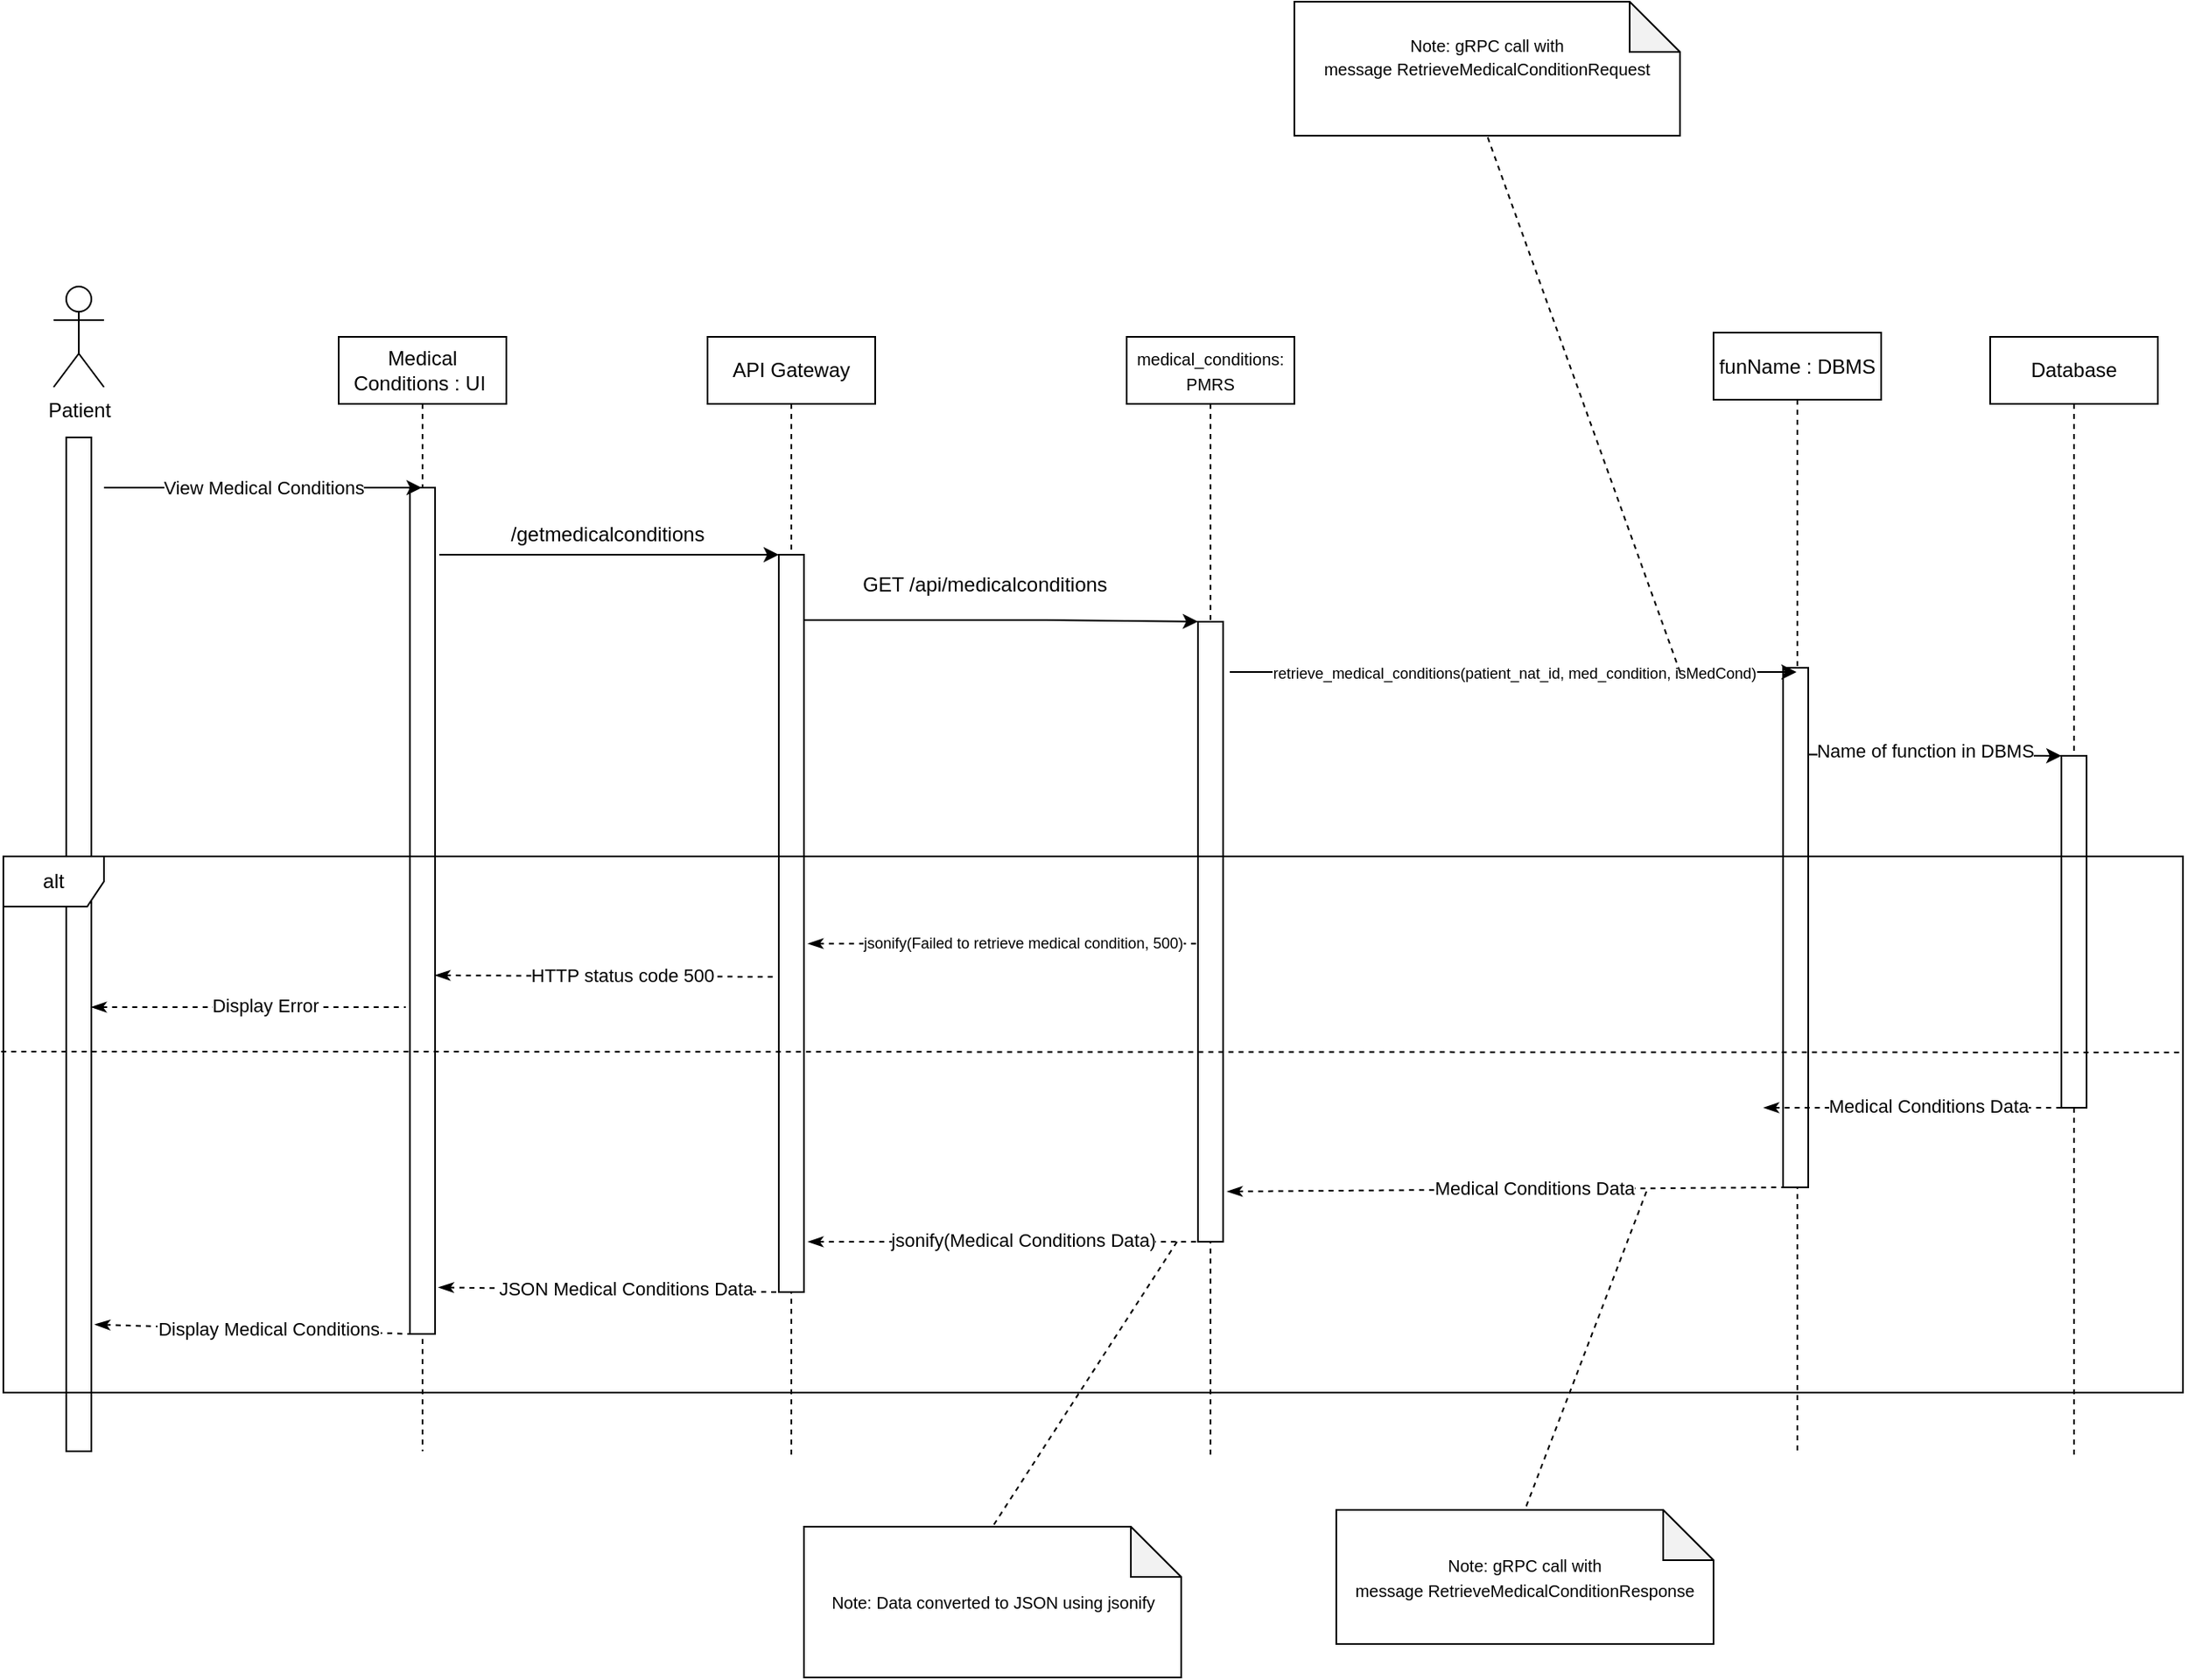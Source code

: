 <mxfile version="24.7.17" pages="12">
  <diagram name="Retrieve Medical Conditions " id="2YBvvXClWsGukQMizWep">
    <mxGraphModel dx="412" dy="1727" grid="1" gridSize="10" guides="1" tooltips="1" connect="1" arrows="1" fold="1" page="1" pageScale="1" pageWidth="850" pageHeight="1100" math="0" shadow="0">
      <root>
        <mxCell id="0" />
        <mxCell id="1" parent="0" />
        <mxCell id="3dmGkb66KxPr48INOLyQ-1" value="Medical Conditions : UI&amp;nbsp;" style="shape=umlLifeline;perimeter=lifelinePerimeter;whiteSpace=wrap;html=1;container=1;dropTarget=0;collapsible=0;recursiveResize=0;outlineConnect=0;portConstraint=eastwest;newEdgeStyle={&quot;edgeStyle&quot;:&quot;elbowEdgeStyle&quot;,&quot;elbow&quot;:&quot;vertical&quot;,&quot;curved&quot;:0,&quot;rounded&quot;:0};" parent="1" vertex="1">
          <mxGeometry x="290" y="190" width="100" height="665" as="geometry" />
        </mxCell>
        <mxCell id="3dmGkb66KxPr48INOLyQ-3" value="Patient" style="shape=umlActor;verticalLabelPosition=bottom;verticalAlign=top;html=1;outlineConnect=0;" parent="1" vertex="1">
          <mxGeometry x="120" y="160" width="30" height="60" as="geometry" />
        </mxCell>
        <mxCell id="3dmGkb66KxPr48INOLyQ-4" value="" style="rounded=0;whiteSpace=wrap;html=1;" parent="1" vertex="1">
          <mxGeometry x="127.5" y="250" width="15" height="605" as="geometry" />
        </mxCell>
        <mxCell id="3dmGkb66KxPr48INOLyQ-5" value="" style="rounded=0;whiteSpace=wrap;html=1;" parent="1" vertex="1">
          <mxGeometry x="332.5" y="280" width="15" height="505" as="geometry" />
        </mxCell>
        <mxCell id="3dmGkb66KxPr48INOLyQ-12" value="API Gateway" style="shape=umlLifeline;perimeter=lifelinePerimeter;whiteSpace=wrap;html=1;container=1;dropTarget=0;collapsible=0;recursiveResize=0;outlineConnect=0;portConstraint=eastwest;newEdgeStyle={&quot;edgeStyle&quot;:&quot;elbowEdgeStyle&quot;,&quot;elbow&quot;:&quot;vertical&quot;,&quot;curved&quot;:0,&quot;rounded&quot;:0};" parent="1" vertex="1">
          <mxGeometry x="510" y="190" width="100" height="670" as="geometry" />
        </mxCell>
        <mxCell id="3dmGkb66KxPr48INOLyQ-13" value="" style="rounded=0;whiteSpace=wrap;html=1;" parent="1" vertex="1">
          <mxGeometry x="552.5" y="320" width="15" height="440" as="geometry" />
        </mxCell>
        <mxCell id="3dmGkb66KxPr48INOLyQ-16" style="edgeStyle=orthogonalEdgeStyle;rounded=0;orthogonalLoop=1;jettySize=auto;html=1;exitX=1;exitY=0.25;exitDx=0;exitDy=0;entryX=0;entryY=0;entryDx=0;entryDy=0;" parent="1" edge="1">
          <mxGeometry relative="1" as="geometry">
            <mxPoint x="802.5" y="359.91" as="targetPoint" />
            <mxPoint x="567.5" y="359" as="sourcePoint" />
            <Array as="points">
              <mxPoint x="711" y="358.91" />
              <mxPoint x="853" y="359.91" />
            </Array>
          </mxGeometry>
        </mxCell>
        <mxCell id="3dmGkb66KxPr48INOLyQ-17" value="GET /api/medicalconditions" style="text;html=1;align=center;verticalAlign=middle;resizable=0;points=[];autosize=1;strokeColor=none;fillColor=none;" parent="1" vertex="1">
          <mxGeometry x="590" y="323" width="170" height="30" as="geometry" />
        </mxCell>
        <mxCell id="3dmGkb66KxPr48INOLyQ-20" value="&lt;font style=&quot;font-size: 10px;&quot;&gt;medical_conditions: PMRS&lt;/font&gt;" style="shape=umlLifeline;perimeter=lifelinePerimeter;whiteSpace=wrap;html=1;container=1;dropTarget=0;collapsible=0;recursiveResize=0;outlineConnect=0;portConstraint=eastwest;newEdgeStyle={&quot;edgeStyle&quot;:&quot;elbowEdgeStyle&quot;,&quot;elbow&quot;:&quot;vertical&quot;,&quot;curved&quot;:0,&quot;rounded&quot;:0};" parent="1" vertex="1">
          <mxGeometry x="760" y="190" width="100" height="670" as="geometry" />
        </mxCell>
        <mxCell id="3dmGkb66KxPr48INOLyQ-21" value="" style="rounded=0;whiteSpace=wrap;html=1;" parent="1" vertex="1">
          <mxGeometry x="802.5" y="360" width="15" height="370" as="geometry" />
        </mxCell>
        <mxCell id="3dmGkb66KxPr48INOLyQ-26" value="funName : DBMS" style="shape=umlLifeline;perimeter=lifelinePerimeter;whiteSpace=wrap;html=1;container=1;dropTarget=0;collapsible=0;recursiveResize=0;outlineConnect=0;portConstraint=eastwest;newEdgeStyle={&quot;edgeStyle&quot;:&quot;elbowEdgeStyle&quot;,&quot;elbow&quot;:&quot;vertical&quot;,&quot;curved&quot;:0,&quot;rounded&quot;:0};" parent="1" vertex="1">
          <mxGeometry x="1110" y="187.5" width="100" height="670" as="geometry" />
        </mxCell>
        <mxCell id="3dmGkb66KxPr48INOLyQ-27" value="" style="rounded=0;whiteSpace=wrap;html=1;" parent="1" vertex="1">
          <mxGeometry x="1151.5" y="387.5" width="15" height="310" as="geometry" />
        </mxCell>
        <mxCell id="3dmGkb66KxPr48INOLyQ-28" value="&lt;font style=&quot;font-size: 9px;&quot;&gt;retrieve_medical_conditions(patient_nat_id, med_condition, isMedCond)&lt;/font&gt;" style="edgeStyle=none;orthogonalLoop=1;jettySize=auto;html=1;rounded=0;" parent="1" edge="1" target="3dmGkb66KxPr48INOLyQ-26">
          <mxGeometry width="100" relative="1" as="geometry">
            <mxPoint x="821.5" y="390" as="sourcePoint" />
            <mxPoint x="1121.5" y="390" as="targetPoint" />
            <Array as="points" />
            <mxPoint as="offset" />
          </mxGeometry>
        </mxCell>
        <mxCell id="3dmGkb66KxPr48INOLyQ-30" value="" style="endArrow=classic;html=1;rounded=0;entryX=0;entryY=0;entryDx=0;entryDy=0;" parent="1" target="3dmGkb66KxPr48INOLyQ-13" edge="1">
          <mxGeometry width="50" height="50" relative="1" as="geometry">
            <mxPoint x="350" y="320" as="sourcePoint" />
            <mxPoint x="552.5" y="389.24" as="targetPoint" />
          </mxGeometry>
        </mxCell>
        <mxCell id="3dmGkb66KxPr48INOLyQ-31" value="/getmedicalconditions" style="text;html=1;align=center;verticalAlign=middle;resizable=0;points=[];autosize=1;strokeColor=none;fillColor=none;" parent="1" vertex="1">
          <mxGeometry x="380" y="293" width="140" height="30" as="geometry" />
        </mxCell>
        <mxCell id="3dmGkb66KxPr48INOLyQ-32" value="View Medical Conditions" style="edgeStyle=none;orthogonalLoop=1;jettySize=auto;html=1;rounded=0;" parent="1" target="3dmGkb66KxPr48INOLyQ-1" edge="1">
          <mxGeometry width="100" relative="1" as="geometry">
            <mxPoint x="150" y="280" as="sourcePoint" />
            <mxPoint x="280" y="290" as="targetPoint" />
            <Array as="points" />
          </mxGeometry>
        </mxCell>
        <mxCell id="3dmGkb66KxPr48INOLyQ-33" value="Database" style="shape=umlLifeline;perimeter=lifelinePerimeter;whiteSpace=wrap;html=1;container=1;dropTarget=0;collapsible=0;recursiveResize=0;outlineConnect=0;portConstraint=eastwest;newEdgeStyle={&quot;edgeStyle&quot;:&quot;elbowEdgeStyle&quot;,&quot;elbow&quot;:&quot;vertical&quot;,&quot;curved&quot;:0,&quot;rounded&quot;:0};" parent="1" vertex="1">
          <mxGeometry x="1275" y="190" width="100" height="670" as="geometry" />
        </mxCell>
        <mxCell id="3dmGkb66KxPr48INOLyQ-34" value="" style="rounded=0;whiteSpace=wrap;html=1;" parent="1" vertex="1">
          <mxGeometry x="1317.5" y="440" width="15" height="210" as="geometry" />
        </mxCell>
        <mxCell id="3dmGkb66KxPr48INOLyQ-36" value="" style="edgeStyle=none;orthogonalLoop=1;jettySize=auto;html=1;rounded=0;entryX=0;entryY=0;entryDx=0;entryDy=0;exitX=1.003;exitY=0.167;exitDx=0;exitDy=0;exitPerimeter=0;" parent="1" source="3dmGkb66KxPr48INOLyQ-27" target="3dmGkb66KxPr48INOLyQ-34" edge="1">
          <mxGeometry width="100" relative="1" as="geometry">
            <mxPoint x="1136.5" y="520" as="sourcePoint" />
            <mxPoint x="1325" y="520" as="targetPoint" />
            <Array as="points" />
          </mxGeometry>
        </mxCell>
        <mxCell id="3dmGkb66KxPr48INOLyQ-37" value="Name of function in DBMS" style="edgeLabel;html=1;align=center;verticalAlign=middle;resizable=0;points=[];" parent="3dmGkb66KxPr48INOLyQ-36" vertex="1" connectable="0">
          <mxGeometry x="-0.084" y="3" relative="1" as="geometry">
            <mxPoint as="offset" />
          </mxGeometry>
        </mxCell>
        <mxCell id="3dmGkb66KxPr48INOLyQ-43" value="" style="endArrow=none;dashed=1;html=1;rounded=0;startArrow=classicThin;startFill=1;entryX=0;entryY=1;entryDx=0;entryDy=0;" parent="1" target="3dmGkb66KxPr48INOLyQ-34" edge="1">
          <mxGeometry width="50" height="50" relative="1" as="geometry">
            <mxPoint x="1140" y="650" as="sourcePoint" />
            <mxPoint x="1260" y="740" as="targetPoint" />
          </mxGeometry>
        </mxCell>
        <mxCell id="3dmGkb66KxPr48INOLyQ-44" value="Medical Conditions Data" style="edgeLabel;html=1;align=center;verticalAlign=middle;resizable=0;points=[];" parent="3dmGkb66KxPr48INOLyQ-43" vertex="1" connectable="0">
          <mxGeometry x="0.1" y="1" relative="1" as="geometry">
            <mxPoint as="offset" />
          </mxGeometry>
        </mxCell>
        <mxCell id="3dmGkb66KxPr48INOLyQ-45" value="&lt;div&gt;&lt;span style=&quot;font-size: 10px;&quot;&gt;Note: gRPC call with message&amp;nbsp;&lt;/span&gt;&lt;span style=&quot;background-color: initial; font-size: 10px;&quot;&gt;RetrieveMedicalConditionRequest&lt;/span&gt;&lt;/div&gt;&lt;div&gt;&lt;br&gt;&lt;/div&gt;" style="shape=note;whiteSpace=wrap;html=1;backgroundOutline=1;darkOpacity=0.05;" parent="1" vertex="1">
          <mxGeometry x="860" y="-10" width="230" height="80" as="geometry" />
        </mxCell>
        <mxCell id="3dmGkb66KxPr48INOLyQ-47" value="" style="endArrow=none;dashed=1;html=1;rounded=0;entryX=0.5;entryY=1;entryDx=0;entryDy=0;entryPerimeter=0;" parent="1" target="3dmGkb66KxPr48INOLyQ-45" edge="1">
          <mxGeometry width="50" height="50" relative="1" as="geometry">
            <mxPoint x="1090" y="390" as="sourcePoint" />
            <mxPoint x="980" y="390" as="targetPoint" />
          </mxGeometry>
        </mxCell>
        <mxCell id="3dmGkb66KxPr48INOLyQ-48" value="" style="endArrow=none;dashed=1;html=1;rounded=0;startArrow=classicThin;startFill=1;entryX=0;entryY=1;entryDx=0;entryDy=0;" parent="1" edge="1" target="3dmGkb66KxPr48INOLyQ-27">
          <mxGeometry width="50" height="50" relative="1" as="geometry">
            <mxPoint x="820" y="700" as="sourcePoint" />
            <mxPoint x="1121.5" y="699.23" as="targetPoint" />
          </mxGeometry>
        </mxCell>
        <mxCell id="3dmGkb66KxPr48INOLyQ-49" value="Medical Conditions Data" style="edgeLabel;html=1;align=center;verticalAlign=middle;resizable=0;points=[];" parent="3dmGkb66KxPr48INOLyQ-48" vertex="1" connectable="0">
          <mxGeometry x="0.1" y="1" relative="1" as="geometry">
            <mxPoint as="offset" />
          </mxGeometry>
        </mxCell>
        <mxCell id="3dmGkb66KxPr48INOLyQ-50" value="" style="endArrow=none;dashed=1;html=1;rounded=0;startArrow=classicThin;startFill=1;" parent="1" edge="1">
          <mxGeometry width="50" height="50" relative="1" as="geometry">
            <mxPoint x="570" y="730" as="sourcePoint" />
            <mxPoint x="802.5" y="730" as="targetPoint" />
          </mxGeometry>
        </mxCell>
        <mxCell id="3dmGkb66KxPr48INOLyQ-51" value="jsonify(Medical Conditions Data)" style="edgeLabel;html=1;align=center;verticalAlign=middle;resizable=0;points=[];" parent="3dmGkb66KxPr48INOLyQ-50" vertex="1" connectable="0">
          <mxGeometry x="0.1" y="1" relative="1" as="geometry">
            <mxPoint as="offset" />
          </mxGeometry>
        </mxCell>
        <mxCell id="3dmGkb66KxPr48INOLyQ-52" value="&lt;div&gt;&lt;span style=&quot;font-size: 10px;&quot;&gt;Note: gRPC call with message&amp;nbsp;&lt;/span&gt;&lt;span style=&quot;background-color: initial; font-size: 10px;&quot;&gt;RetrieveMedicalConditionResponse&lt;/span&gt;&lt;/div&gt;" style="shape=note;whiteSpace=wrap;html=1;backgroundOutline=1;darkOpacity=0.05;" parent="1" vertex="1">
          <mxGeometry x="885" y="890" width="225" height="80" as="geometry" />
        </mxCell>
        <mxCell id="3dmGkb66KxPr48INOLyQ-53" value="" style="endArrow=none;dashed=1;html=1;rounded=0;entryX=0.5;entryY=0;entryDx=0;entryDy=0;entryPerimeter=0;" parent="1" target="3dmGkb66KxPr48INOLyQ-52" edge="1">
          <mxGeometry width="50" height="50" relative="1" as="geometry">
            <mxPoint x="1070" y="700" as="sourcePoint" />
            <mxPoint x="990" y="1070" as="targetPoint" />
          </mxGeometry>
        </mxCell>
        <mxCell id="3dmGkb66KxPr48INOLyQ-54" value="&lt;font style=&quot;font-size: 10px;&quot;&gt;Note: Data converted to JSON using jsonify&lt;/font&gt;" style="shape=note;whiteSpace=wrap;html=1;backgroundOutline=1;darkOpacity=0.05;" parent="1" vertex="1">
          <mxGeometry x="567.5" y="900" width="225" height="90" as="geometry" />
        </mxCell>
        <mxCell id="3dmGkb66KxPr48INOLyQ-55" value="" style="endArrow=none;dashed=1;html=1;rounded=0;entryX=0.5;entryY=0;entryDx=0;entryDy=0;entryPerimeter=0;" parent="1" target="3dmGkb66KxPr48INOLyQ-54" edge="1">
          <mxGeometry width="50" height="50" relative="1" as="geometry">
            <mxPoint x="790" y="730" as="sourcePoint" />
            <mxPoint x="685" y="1110" as="targetPoint" />
          </mxGeometry>
        </mxCell>
        <mxCell id="3dmGkb66KxPr48INOLyQ-57" value="" style="endArrow=none;dashed=1;html=1;rounded=0;startArrow=classicThin;startFill=1;exitX=1.142;exitY=0.945;exitDx=0;exitDy=0;exitPerimeter=0;" parent="1" source="3dmGkb66KxPr48INOLyQ-5" edge="1">
          <mxGeometry width="50" height="50" relative="1" as="geometry">
            <mxPoint x="370" y="760" as="sourcePoint" />
            <mxPoint x="552.5" y="760" as="targetPoint" />
          </mxGeometry>
        </mxCell>
        <mxCell id="3dmGkb66KxPr48INOLyQ-58" value="JSON Medical Conditions Data" style="edgeLabel;html=1;align=center;verticalAlign=middle;resizable=0;points=[];" parent="3dmGkb66KxPr48INOLyQ-57" vertex="1" connectable="0">
          <mxGeometry x="0.1" y="1" relative="1" as="geometry">
            <mxPoint as="offset" />
          </mxGeometry>
        </mxCell>
        <mxCell id="3dmGkb66KxPr48INOLyQ-60" value="" style="endArrow=none;dashed=1;html=1;rounded=0;startArrow=classicThin;startFill=1;exitX=1.143;exitY=0.875;exitDx=0;exitDy=0;exitPerimeter=0;" parent="1" source="3dmGkb66KxPr48INOLyQ-4" edge="1">
          <mxGeometry width="50" height="50" relative="1" as="geometry">
            <mxPoint x="150" y="790" as="sourcePoint" />
            <mxPoint x="332.5" y="785" as="targetPoint" />
          </mxGeometry>
        </mxCell>
        <mxCell id="3dmGkb66KxPr48INOLyQ-61" value="Display Medical Conditions" style="edgeLabel;html=1;align=center;verticalAlign=middle;resizable=0;points=[];" parent="3dmGkb66KxPr48INOLyQ-60" vertex="1" connectable="0">
          <mxGeometry x="0.1" y="1" relative="1" as="geometry">
            <mxPoint as="offset" />
          </mxGeometry>
        </mxCell>
        <mxCell id="3dmGkb66KxPr48INOLyQ-62" value="alt" style="shape=umlFrame;whiteSpace=wrap;html=1;pointerEvents=0;" parent="1" vertex="1">
          <mxGeometry x="90" y="500" width="1300" height="320" as="geometry" />
        </mxCell>
        <mxCell id="3dmGkb66KxPr48INOLyQ-68" value="" style="endArrow=none;dashed=1;html=1;rounded=0;exitX=-0.001;exitY=0.342;exitDx=0;exitDy=0;exitPerimeter=0;" parent="1" edge="1">
          <mxGeometry width="50" height="50" relative="1" as="geometry">
            <mxPoint x="88.7" y="616.44" as="sourcePoint" />
            <mxPoint x="1390" y="617" as="targetPoint" />
          </mxGeometry>
        </mxCell>
        <mxCell id="3dmGkb66KxPr48INOLyQ-70" value="" style="endArrow=none;dashed=1;html=1;rounded=0;startArrow=classicThin;startFill=1;" parent="1" edge="1">
          <mxGeometry width="50" height="50" relative="1" as="geometry">
            <mxPoint x="570" y="552.1" as="sourcePoint" />
            <mxPoint x="802.5" y="552.1" as="targetPoint" />
          </mxGeometry>
        </mxCell>
        <mxCell id="3dmGkb66KxPr48INOLyQ-71" value="&lt;font style=&quot;font-size: 9px;&quot;&gt;jsonify(Failed to retrieve medical condition, 500)&lt;/font&gt;" style="edgeLabel;html=1;align=center;verticalAlign=middle;resizable=0;points=[];" parent="3dmGkb66KxPr48INOLyQ-70" vertex="1" connectable="0">
          <mxGeometry x="0.1" y="1" relative="1" as="geometry">
            <mxPoint as="offset" />
          </mxGeometry>
        </mxCell>
        <mxCell id="3dmGkb66KxPr48INOLyQ-76" value="" style="endArrow=none;dashed=1;html=1;rounded=0;startArrow=classicThin;startFill=1;entryX=-0.181;entryY=0.593;entryDx=0;entryDy=0;entryPerimeter=0;" parent="1" edge="1">
          <mxGeometry width="50" height="50" relative="1" as="geometry">
            <mxPoint x="347.5" y="571" as="sourcePoint" />
            <mxPoint x="549.785" y="571.92" as="targetPoint" />
          </mxGeometry>
        </mxCell>
        <mxCell id="3dmGkb66KxPr48INOLyQ-77" value="HTTP status code 500" style="edgeLabel;html=1;align=center;verticalAlign=middle;resizable=0;points=[];" parent="3dmGkb66KxPr48INOLyQ-76" vertex="1" connectable="0">
          <mxGeometry x="0.1" y="1" relative="1" as="geometry">
            <mxPoint as="offset" />
          </mxGeometry>
        </mxCell>
        <mxCell id="3dmGkb66KxPr48INOLyQ-78" value="" style="endArrow=none;dashed=1;html=1;rounded=0;startArrow=classicThin;startFill=1;" parent="1" edge="1">
          <mxGeometry width="50" height="50" relative="1" as="geometry">
            <mxPoint x="142.5" y="590" as="sourcePoint" />
            <mxPoint x="330" y="590" as="targetPoint" />
          </mxGeometry>
        </mxCell>
        <mxCell id="3dmGkb66KxPr48INOLyQ-79" value="Display Error" style="edgeLabel;html=1;align=center;verticalAlign=middle;resizable=0;points=[];" parent="3dmGkb66KxPr48INOLyQ-78" vertex="1" connectable="0">
          <mxGeometry x="0.1" y="1" relative="1" as="geometry">
            <mxPoint as="offset" />
          </mxGeometry>
        </mxCell>
      </root>
    </mxGraphModel>
  </diagram>
  <diagram id="2tYjckOQz8vHBrvkr4hi" name="Retrieve Treated By">
    <mxGraphModel dx="413" dy="1727" grid="1" gridSize="10" guides="1" tooltips="1" connect="1" arrows="1" fold="1" page="1" pageScale="1" pageWidth="850" pageHeight="1100" math="0" shadow="0">
      <root>
        <mxCell id="0" />
        <mxCell id="1" parent="0" />
        <mxCell id="uIRoW2h6OaItUZmoWQq2-1" value="Doctor Visits : UI&amp;nbsp;" style="shape=umlLifeline;perimeter=lifelinePerimeter;whiteSpace=wrap;html=1;container=1;dropTarget=0;collapsible=0;recursiveResize=0;outlineConnect=0;portConstraint=eastwest;newEdgeStyle={&quot;edgeStyle&quot;:&quot;elbowEdgeStyle&quot;,&quot;elbow&quot;:&quot;vertical&quot;,&quot;curved&quot;:0,&quot;rounded&quot;:0};" parent="1" vertex="1">
          <mxGeometry x="290" y="190" width="100" height="665" as="geometry" />
        </mxCell>
        <mxCell id="uIRoW2h6OaItUZmoWQq2-2" value="Patient" style="shape=umlActor;verticalLabelPosition=bottom;verticalAlign=top;html=1;outlineConnect=0;" parent="1" vertex="1">
          <mxGeometry x="120" y="160" width="30" height="60" as="geometry" />
        </mxCell>
        <mxCell id="uIRoW2h6OaItUZmoWQq2-3" value="" style="rounded=0;whiteSpace=wrap;html=1;" parent="1" vertex="1">
          <mxGeometry x="127.5" y="250" width="15" height="605" as="geometry" />
        </mxCell>
        <mxCell id="uIRoW2h6OaItUZmoWQq2-4" value="" style="rounded=0;whiteSpace=wrap;html=1;" parent="1" vertex="1">
          <mxGeometry x="332.5" y="280" width="15" height="505" as="geometry" />
        </mxCell>
        <mxCell id="uIRoW2h6OaItUZmoWQq2-5" value="API Gateway" style="shape=umlLifeline;perimeter=lifelinePerimeter;whiteSpace=wrap;html=1;container=1;dropTarget=0;collapsible=0;recursiveResize=0;outlineConnect=0;portConstraint=eastwest;newEdgeStyle={&quot;edgeStyle&quot;:&quot;elbowEdgeStyle&quot;,&quot;elbow&quot;:&quot;vertical&quot;,&quot;curved&quot;:0,&quot;rounded&quot;:0};" parent="1" vertex="1">
          <mxGeometry x="510" y="190" width="100" height="670" as="geometry" />
        </mxCell>
        <mxCell id="uIRoW2h6OaItUZmoWQq2-6" value="" style="rounded=0;whiteSpace=wrap;html=1;" parent="1" vertex="1">
          <mxGeometry x="552.5" y="320" width="15" height="440" as="geometry" />
        </mxCell>
        <mxCell id="uIRoW2h6OaItUZmoWQq2-7" style="edgeStyle=orthogonalEdgeStyle;rounded=0;orthogonalLoop=1;jettySize=auto;html=1;exitX=1;exitY=0.25;exitDx=0;exitDy=0;entryX=0;entryY=0;entryDx=0;entryDy=0;" parent="1" target="uIRoW2h6OaItUZmoWQq2-10" edge="1">
          <mxGeometry relative="1" as="geometry">
            <mxPoint x="802.5" y="359.91" as="targetPoint" />
            <mxPoint x="567.5" y="359" as="sourcePoint" />
            <Array as="points">
              <mxPoint x="711" y="359" />
            </Array>
          </mxGeometry>
        </mxCell>
        <mxCell id="uIRoW2h6OaItUZmoWQq2-8" value="GET /api/treatedby" style="text;html=1;align=center;verticalAlign=middle;resizable=0;points=[];autosize=1;strokeColor=none;fillColor=none;" parent="1" vertex="1">
          <mxGeometry x="615" y="323" width="120" height="30" as="geometry" />
        </mxCell>
        <mxCell id="uIRoW2h6OaItUZmoWQq2-9" value="treated_by: PMRS" style="shape=umlLifeline;perimeter=lifelinePerimeter;whiteSpace=wrap;html=1;container=1;dropTarget=0;collapsible=0;recursiveResize=0;outlineConnect=0;portConstraint=eastwest;newEdgeStyle={&quot;edgeStyle&quot;:&quot;elbowEdgeStyle&quot;,&quot;elbow&quot;:&quot;vertical&quot;,&quot;curved&quot;:0,&quot;rounded&quot;:0};" parent="1" vertex="1">
          <mxGeometry x="760" y="190" width="100" height="670" as="geometry" />
        </mxCell>
        <mxCell id="uIRoW2h6OaItUZmoWQq2-10" value="" style="rounded=0;whiteSpace=wrap;html=1;" parent="1" vertex="1">
          <mxGeometry x="810" y="360" width="15" height="370" as="geometry" />
        </mxCell>
        <mxCell id="uIRoW2h6OaItUZmoWQq2-11" value="funName : DBMS" style="shape=umlLifeline;perimeter=lifelinePerimeter;whiteSpace=wrap;html=1;container=1;dropTarget=0;collapsible=0;recursiveResize=0;outlineConnect=0;portConstraint=eastwest;newEdgeStyle={&quot;edgeStyle&quot;:&quot;elbowEdgeStyle&quot;,&quot;elbow&quot;:&quot;vertical&quot;,&quot;curved&quot;:0,&quot;rounded&quot;:0};" parent="1" vertex="1">
          <mxGeometry x="1080" y="190" width="100" height="670" as="geometry" />
        </mxCell>
        <mxCell id="uIRoW2h6OaItUZmoWQq2-12" value="" style="rounded=0;whiteSpace=wrap;html=1;" parent="1" vertex="1">
          <mxGeometry x="1121.5" y="390" width="15" height="310" as="geometry" />
        </mxCell>
        <mxCell id="uIRoW2h6OaItUZmoWQq2-13" value="retrieve_treated_by(patient_nat_id, doctor_nat_id)" style="edgeStyle=none;orthogonalLoop=1;jettySize=auto;html=1;rounded=0;" parent="1" edge="1">
          <mxGeometry x="0.002" width="100" relative="1" as="geometry">
            <mxPoint x="821.5" y="390" as="sourcePoint" />
            <mxPoint x="1121.5" y="390" as="targetPoint" />
            <Array as="points" />
            <mxPoint as="offset" />
          </mxGeometry>
        </mxCell>
        <mxCell id="uIRoW2h6OaItUZmoWQq2-14" value="" style="endArrow=classic;html=1;rounded=0;entryX=0;entryY=0;entryDx=0;entryDy=0;" parent="1" target="uIRoW2h6OaItUZmoWQq2-6" edge="1">
          <mxGeometry width="50" height="50" relative="1" as="geometry">
            <mxPoint x="350" y="320" as="sourcePoint" />
            <mxPoint x="552.5" y="389.24" as="targetPoint" />
          </mxGeometry>
        </mxCell>
        <mxCell id="uIRoW2h6OaItUZmoWQq2-15" value="/gettreatedby" style="text;html=1;align=center;verticalAlign=middle;resizable=0;points=[];autosize=1;strokeColor=none;fillColor=none;" parent="1" vertex="1">
          <mxGeometry x="405" y="293" width="90" height="30" as="geometry" />
        </mxCell>
        <mxCell id="uIRoW2h6OaItUZmoWQq2-16" value="View Doctor Visits History" style="edgeStyle=none;orthogonalLoop=1;jettySize=auto;html=1;rounded=0;" parent="1" target="uIRoW2h6OaItUZmoWQq2-1" edge="1">
          <mxGeometry width="100" relative="1" as="geometry">
            <mxPoint x="150" y="280" as="sourcePoint" />
            <mxPoint x="280" y="290" as="targetPoint" />
            <Array as="points" />
          </mxGeometry>
        </mxCell>
        <mxCell id="uIRoW2h6OaItUZmoWQq2-17" value="Database" style="shape=umlLifeline;perimeter=lifelinePerimeter;whiteSpace=wrap;html=1;container=1;dropTarget=0;collapsible=0;recursiveResize=0;outlineConnect=0;portConstraint=eastwest;newEdgeStyle={&quot;edgeStyle&quot;:&quot;elbowEdgeStyle&quot;,&quot;elbow&quot;:&quot;vertical&quot;,&quot;curved&quot;:0,&quot;rounded&quot;:0};" parent="1" vertex="1">
          <mxGeometry x="1275" y="190" width="100" height="670" as="geometry" />
        </mxCell>
        <mxCell id="uIRoW2h6OaItUZmoWQq2-18" value="" style="rounded=0;whiteSpace=wrap;html=1;" parent="1" vertex="1">
          <mxGeometry x="1317.5" y="440" width="15" height="210" as="geometry" />
        </mxCell>
        <mxCell id="uIRoW2h6OaItUZmoWQq2-19" value="" style="edgeStyle=none;orthogonalLoop=1;jettySize=auto;html=1;rounded=0;entryX=0;entryY=0;entryDx=0;entryDy=0;exitX=1.003;exitY=0.167;exitDx=0;exitDy=0;exitPerimeter=0;" parent="1" source="uIRoW2h6OaItUZmoWQq2-12" target="uIRoW2h6OaItUZmoWQq2-18" edge="1">
          <mxGeometry width="100" relative="1" as="geometry">
            <mxPoint x="1136.5" y="520" as="sourcePoint" />
            <mxPoint x="1325" y="520" as="targetPoint" />
            <Array as="points" />
          </mxGeometry>
        </mxCell>
        <mxCell id="uIRoW2h6OaItUZmoWQq2-20" value="Name of function in DBMS" style="edgeLabel;html=1;align=center;verticalAlign=middle;resizable=0;points=[];" parent="uIRoW2h6OaItUZmoWQq2-19" vertex="1" connectable="0">
          <mxGeometry x="-0.084" y="3" relative="1" as="geometry">
            <mxPoint as="offset" />
          </mxGeometry>
        </mxCell>
        <mxCell id="uIRoW2h6OaItUZmoWQq2-21" value="" style="endArrow=none;dashed=1;html=1;rounded=0;startArrow=classicThin;startFill=1;entryX=0;entryY=1;entryDx=0;entryDy=0;" parent="1" target="uIRoW2h6OaItUZmoWQq2-18" edge="1">
          <mxGeometry width="50" height="50" relative="1" as="geometry">
            <mxPoint x="1140" y="650" as="sourcePoint" />
            <mxPoint x="1260" y="740" as="targetPoint" />
          </mxGeometry>
        </mxCell>
        <mxCell id="uIRoW2h6OaItUZmoWQq2-22" value="Doctor Visits Data" style="edgeLabel;html=1;align=center;verticalAlign=middle;resizable=0;points=[];" parent="uIRoW2h6OaItUZmoWQq2-21" vertex="1" connectable="0">
          <mxGeometry x="0.1" y="1" relative="1" as="geometry">
            <mxPoint as="offset" />
          </mxGeometry>
        </mxCell>
        <mxCell id="uIRoW2h6OaItUZmoWQq2-23" value="&lt;div&gt;&lt;span style=&quot;font-size: 10px;&quot;&gt;Note: gRPC call with&amp;nbsp;&lt;/span&gt;&lt;span style=&quot;background-color: initial; font-size: 10px;&quot;&gt;message RetrieveTreatedByRequest&lt;/span&gt;&lt;/div&gt;&lt;div&gt;&lt;br&gt;&lt;/div&gt;" style="shape=note;whiteSpace=wrap;html=1;backgroundOutline=1;darkOpacity=0.05;" parent="1" vertex="1">
          <mxGeometry x="860" y="-10" width="230" height="80" as="geometry" />
        </mxCell>
        <mxCell id="uIRoW2h6OaItUZmoWQq2-24" value="" style="endArrow=none;dashed=1;html=1;rounded=0;entryX=0.5;entryY=1;entryDx=0;entryDy=0;entryPerimeter=0;" parent="1" target="uIRoW2h6OaItUZmoWQq2-23" edge="1">
          <mxGeometry width="50" height="50" relative="1" as="geometry">
            <mxPoint x="1090" y="390" as="sourcePoint" />
            <mxPoint x="980" y="390" as="targetPoint" />
          </mxGeometry>
        </mxCell>
        <mxCell id="uIRoW2h6OaItUZmoWQq2-25" value="" style="endArrow=none;dashed=1;html=1;rounded=0;startArrow=classicThin;startFill=1;entryX=0;entryY=1;entryDx=0;entryDy=0;" parent="1" edge="1">
          <mxGeometry width="50" height="50" relative="1" as="geometry">
            <mxPoint x="820" y="700" as="sourcePoint" />
            <mxPoint x="1121.5" y="699.23" as="targetPoint" />
          </mxGeometry>
        </mxCell>
        <mxCell id="uIRoW2h6OaItUZmoWQq2-26" value="Doctor Visits Data" style="edgeLabel;html=1;align=center;verticalAlign=middle;resizable=0;points=[];" parent="uIRoW2h6OaItUZmoWQq2-25" vertex="1" connectable="0">
          <mxGeometry x="0.1" y="1" relative="1" as="geometry">
            <mxPoint as="offset" />
          </mxGeometry>
        </mxCell>
        <mxCell id="uIRoW2h6OaItUZmoWQq2-27" value="" style="endArrow=none;dashed=1;html=1;rounded=0;startArrow=classicThin;startFill=1;entryX=0;entryY=1;entryDx=0;entryDy=0;" parent="1" target="uIRoW2h6OaItUZmoWQq2-10" edge="1">
          <mxGeometry width="50" height="50" relative="1" as="geometry">
            <mxPoint x="570" y="730" as="sourcePoint" />
            <mxPoint x="802.5" y="730" as="targetPoint" />
          </mxGeometry>
        </mxCell>
        <mxCell id="uIRoW2h6OaItUZmoWQq2-28" value="jsonify(Doctor Visits Data)" style="edgeLabel;html=1;align=center;verticalAlign=middle;resizable=0;points=[];" parent="uIRoW2h6OaItUZmoWQq2-27" vertex="1" connectable="0">
          <mxGeometry x="0.1" y="1" relative="1" as="geometry">
            <mxPoint as="offset" />
          </mxGeometry>
        </mxCell>
        <mxCell id="uIRoW2h6OaItUZmoWQq2-29" value="&lt;div&gt;&lt;span style=&quot;font-size: 10px;&quot;&gt;Note: gRPC call with&amp;nbsp;&lt;/span&gt;&lt;span style=&quot;background-color: initial; font-size: 10px;&quot;&gt;message RetrieveTreatedByResponse&lt;/span&gt;&lt;/div&gt;" style="shape=note;whiteSpace=wrap;html=1;backgroundOutline=1;darkOpacity=0.05;" parent="1" vertex="1">
          <mxGeometry x="885" y="890" width="215" height="80" as="geometry" />
        </mxCell>
        <mxCell id="uIRoW2h6OaItUZmoWQq2-30" value="" style="endArrow=none;dashed=1;html=1;rounded=0;entryX=0.5;entryY=0;entryDx=0;entryDy=0;entryPerimeter=0;" parent="1" target="uIRoW2h6OaItUZmoWQq2-29" edge="1">
          <mxGeometry width="50" height="50" relative="1" as="geometry">
            <mxPoint x="1070" y="700" as="sourcePoint" />
            <mxPoint x="990" y="1070" as="targetPoint" />
          </mxGeometry>
        </mxCell>
        <mxCell id="uIRoW2h6OaItUZmoWQq2-31" value="&lt;font style=&quot;font-size: 10px;&quot;&gt;Note: Data converted to JSON using jsonify&lt;/font&gt;" style="shape=note;whiteSpace=wrap;html=1;backgroundOutline=1;darkOpacity=0.05;" parent="1" vertex="1">
          <mxGeometry x="567.5" y="900" width="225" height="90" as="geometry" />
        </mxCell>
        <mxCell id="uIRoW2h6OaItUZmoWQq2-32" value="" style="endArrow=none;dashed=1;html=1;rounded=0;entryX=0.5;entryY=0;entryDx=0;entryDy=0;entryPerimeter=0;" parent="1" target="uIRoW2h6OaItUZmoWQq2-31" edge="1">
          <mxGeometry width="50" height="50" relative="1" as="geometry">
            <mxPoint x="790" y="730" as="sourcePoint" />
            <mxPoint x="685" y="1110" as="targetPoint" />
          </mxGeometry>
        </mxCell>
        <mxCell id="uIRoW2h6OaItUZmoWQq2-33" value="" style="endArrow=none;dashed=1;html=1;rounded=0;startArrow=classicThin;startFill=1;exitX=1.142;exitY=0.945;exitDx=0;exitDy=0;exitPerimeter=0;" parent="1" source="uIRoW2h6OaItUZmoWQq2-4" edge="1">
          <mxGeometry width="50" height="50" relative="1" as="geometry">
            <mxPoint x="370" y="760" as="sourcePoint" />
            <mxPoint x="552.5" y="760" as="targetPoint" />
          </mxGeometry>
        </mxCell>
        <mxCell id="uIRoW2h6OaItUZmoWQq2-34" value="JSON Doctor Visits Data" style="edgeLabel;html=1;align=center;verticalAlign=middle;resizable=0;points=[];" parent="uIRoW2h6OaItUZmoWQq2-33" vertex="1" connectable="0">
          <mxGeometry x="0.1" y="1" relative="1" as="geometry">
            <mxPoint as="offset" />
          </mxGeometry>
        </mxCell>
        <mxCell id="uIRoW2h6OaItUZmoWQq2-35" value="" style="endArrow=none;dashed=1;html=1;rounded=0;startArrow=classicThin;startFill=1;exitX=1.143;exitY=0.875;exitDx=0;exitDy=0;exitPerimeter=0;" parent="1" source="uIRoW2h6OaItUZmoWQq2-3" edge="1">
          <mxGeometry width="50" height="50" relative="1" as="geometry">
            <mxPoint x="150" y="790" as="sourcePoint" />
            <mxPoint x="332.5" y="785" as="targetPoint" />
          </mxGeometry>
        </mxCell>
        <mxCell id="uIRoW2h6OaItUZmoWQq2-36" value="View Doctor Visits History" style="edgeLabel;html=1;align=center;verticalAlign=middle;resizable=0;points=[];" parent="uIRoW2h6OaItUZmoWQq2-35" vertex="1" connectable="0">
          <mxGeometry x="0.1" y="1" relative="1" as="geometry">
            <mxPoint as="offset" />
          </mxGeometry>
        </mxCell>
        <mxCell id="uIRoW2h6OaItUZmoWQq2-37" value="alt" style="shape=umlFrame;whiteSpace=wrap;html=1;pointerEvents=0;" parent="1" vertex="1">
          <mxGeometry x="90" y="500" width="1300" height="320" as="geometry" />
        </mxCell>
        <mxCell id="uIRoW2h6OaItUZmoWQq2-38" value="" style="endArrow=none;dashed=1;html=1;rounded=0;exitX=-0.001;exitY=0.342;exitDx=0;exitDy=0;exitPerimeter=0;" parent="1" edge="1">
          <mxGeometry width="50" height="50" relative="1" as="geometry">
            <mxPoint x="88.7" y="616.44" as="sourcePoint" />
            <mxPoint x="1390" y="617" as="targetPoint" />
          </mxGeometry>
        </mxCell>
        <mxCell id="uIRoW2h6OaItUZmoWQq2-39" value="" style="endArrow=none;dashed=1;html=1;rounded=0;startArrow=classicThin;startFill=1;entryX=0.059;entryY=0.515;entryDx=0;entryDy=0;entryPerimeter=0;" parent="1" target="uIRoW2h6OaItUZmoWQq2-10" edge="1">
          <mxGeometry width="50" height="50" relative="1" as="geometry">
            <mxPoint x="570" y="552.1" as="sourcePoint" />
            <mxPoint x="802.5" y="552.1" as="targetPoint" />
          </mxGeometry>
        </mxCell>
        <mxCell id="uIRoW2h6OaItUZmoWQq2-40" value="&lt;font style=&quot;font-size: 10px;&quot;&gt;jsonify(Failed to retrieve doctor history, 500)&lt;/font&gt;" style="edgeLabel;html=1;align=center;verticalAlign=middle;resizable=0;points=[];" parent="uIRoW2h6OaItUZmoWQq2-39" vertex="1" connectable="0">
          <mxGeometry x="0.1" y="1" relative="1" as="geometry">
            <mxPoint x="-8" y="-1" as="offset" />
          </mxGeometry>
        </mxCell>
        <mxCell id="uIRoW2h6OaItUZmoWQq2-41" value="" style="endArrow=none;dashed=1;html=1;rounded=0;startArrow=classicThin;startFill=1;entryX=-0.181;entryY=0.593;entryDx=0;entryDy=0;entryPerimeter=0;" parent="1" edge="1">
          <mxGeometry width="50" height="50" relative="1" as="geometry">
            <mxPoint x="347.5" y="571" as="sourcePoint" />
            <mxPoint x="549.785" y="571.92" as="targetPoint" />
          </mxGeometry>
        </mxCell>
        <mxCell id="uIRoW2h6OaItUZmoWQq2-42" value="HTTP status code 500" style="edgeLabel;html=1;align=center;verticalAlign=middle;resizable=0;points=[];" parent="uIRoW2h6OaItUZmoWQq2-41" vertex="1" connectable="0">
          <mxGeometry x="0.1" y="1" relative="1" as="geometry">
            <mxPoint as="offset" />
          </mxGeometry>
        </mxCell>
        <mxCell id="uIRoW2h6OaItUZmoWQq2-43" value="" style="endArrow=none;dashed=1;html=1;rounded=0;startArrow=classicThin;startFill=1;" parent="1" edge="1">
          <mxGeometry width="50" height="50" relative="1" as="geometry">
            <mxPoint x="142.5" y="590" as="sourcePoint" />
            <mxPoint x="330" y="590" as="targetPoint" />
          </mxGeometry>
        </mxCell>
        <mxCell id="uIRoW2h6OaItUZmoWQq2-44" value="Display Error" style="edgeLabel;html=1;align=center;verticalAlign=middle;resizable=0;points=[];" parent="uIRoW2h6OaItUZmoWQq2-43" vertex="1" connectable="0">
          <mxGeometry x="0.1" y="1" relative="1" as="geometry">
            <mxPoint as="offset" />
          </mxGeometry>
        </mxCell>
      </root>
    </mxGraphModel>
  </diagram>
  <diagram id="NnNOcBe5kXGt1TO-bxmM" name="Retrieve Medical Test">
    <mxGraphModel dx="537" dy="1915" grid="1" gridSize="10" guides="1" tooltips="1" connect="1" arrows="1" fold="1" page="1" pageScale="1" pageWidth="850" pageHeight="1100" math="0" shadow="0">
      <root>
        <mxCell id="0" />
        <mxCell id="1" parent="0" />
        <mxCell id="fGp6dMfCU2XY4O2_6HL5-1" value="Medical Tests : UI&amp;nbsp;" style="shape=umlLifeline;perimeter=lifelinePerimeter;whiteSpace=wrap;html=1;container=1;dropTarget=0;collapsible=0;recursiveResize=0;outlineConnect=0;portConstraint=eastwest;newEdgeStyle={&quot;edgeStyle&quot;:&quot;elbowEdgeStyle&quot;,&quot;elbow&quot;:&quot;vertical&quot;,&quot;curved&quot;:0,&quot;rounded&quot;:0};" vertex="1" parent="1">
          <mxGeometry x="290" y="190" width="100" height="665" as="geometry" />
        </mxCell>
        <mxCell id="fGp6dMfCU2XY4O2_6HL5-2" value="Patient" style="shape=umlActor;verticalLabelPosition=bottom;verticalAlign=top;html=1;outlineConnect=0;" vertex="1" parent="1">
          <mxGeometry x="120" y="160" width="30" height="60" as="geometry" />
        </mxCell>
        <mxCell id="fGp6dMfCU2XY4O2_6HL5-3" value="" style="rounded=0;whiteSpace=wrap;html=1;" vertex="1" parent="1">
          <mxGeometry x="127.5" y="250" width="15" height="605" as="geometry" />
        </mxCell>
        <mxCell id="fGp6dMfCU2XY4O2_6HL5-4" value="" style="rounded=0;whiteSpace=wrap;html=1;" vertex="1" parent="1">
          <mxGeometry x="332.5" y="280" width="15" height="505" as="geometry" />
        </mxCell>
        <mxCell id="fGp6dMfCU2XY4O2_6HL5-5" value="API Gateway" style="shape=umlLifeline;perimeter=lifelinePerimeter;whiteSpace=wrap;html=1;container=1;dropTarget=0;collapsible=0;recursiveResize=0;outlineConnect=0;portConstraint=eastwest;newEdgeStyle={&quot;edgeStyle&quot;:&quot;elbowEdgeStyle&quot;,&quot;elbow&quot;:&quot;vertical&quot;,&quot;curved&quot;:0,&quot;rounded&quot;:0};" vertex="1" parent="1">
          <mxGeometry x="510" y="190" width="100" height="670" as="geometry" />
        </mxCell>
        <mxCell id="fGp6dMfCU2XY4O2_6HL5-6" value="" style="rounded=0;whiteSpace=wrap;html=1;" vertex="1" parent="1">
          <mxGeometry x="552.5" y="320" width="15" height="440" as="geometry" />
        </mxCell>
        <mxCell id="fGp6dMfCU2XY4O2_6HL5-7" style="edgeStyle=orthogonalEdgeStyle;rounded=0;orthogonalLoop=1;jettySize=auto;html=1;exitX=1;exitY=0.25;exitDx=0;exitDy=0;entryX=0;entryY=0;entryDx=0;entryDy=0;" edge="1" parent="1" target="fGp6dMfCU2XY4O2_6HL5-10">
          <mxGeometry relative="1" as="geometry">
            <mxPoint x="802.5" y="359.91" as="targetPoint" />
            <mxPoint x="567.5" y="359" as="sourcePoint" />
            <Array as="points">
              <mxPoint x="711" y="359" />
            </Array>
          </mxGeometry>
        </mxCell>
        <mxCell id="fGp6dMfCU2XY4O2_6HL5-8" value="GET /api//medicaltests" style="text;html=1;align=center;verticalAlign=middle;resizable=0;points=[];autosize=1;strokeColor=none;fillColor=none;" vertex="1" parent="1">
          <mxGeometry x="605" y="323" width="140" height="30" as="geometry" />
        </mxCell>
        <mxCell id="fGp6dMfCU2XY4O2_6HL5-9" value="medical_tests: PMRS" style="shape=umlLifeline;perimeter=lifelinePerimeter;whiteSpace=wrap;html=1;container=1;dropTarget=0;collapsible=0;recursiveResize=0;outlineConnect=0;portConstraint=eastwest;newEdgeStyle={&quot;edgeStyle&quot;:&quot;elbowEdgeStyle&quot;,&quot;elbow&quot;:&quot;vertical&quot;,&quot;curved&quot;:0,&quot;rounded&quot;:0};" vertex="1" parent="1">
          <mxGeometry x="760" y="190" width="100" height="670" as="geometry" />
        </mxCell>
        <mxCell id="fGp6dMfCU2XY4O2_6HL5-10" value="" style="rounded=0;whiteSpace=wrap;html=1;" vertex="1" parent="1">
          <mxGeometry x="810" y="360" width="15" height="370" as="geometry" />
        </mxCell>
        <mxCell id="fGp6dMfCU2XY4O2_6HL5-11" value="funName : DBMS" style="shape=umlLifeline;perimeter=lifelinePerimeter;whiteSpace=wrap;html=1;container=1;dropTarget=0;collapsible=0;recursiveResize=0;outlineConnect=0;portConstraint=eastwest;newEdgeStyle={&quot;edgeStyle&quot;:&quot;elbowEdgeStyle&quot;,&quot;elbow&quot;:&quot;vertical&quot;,&quot;curved&quot;:0,&quot;rounded&quot;:0};" vertex="1" parent="1">
          <mxGeometry x="1080" y="190" width="100" height="670" as="geometry" />
        </mxCell>
        <mxCell id="fGp6dMfCU2XY4O2_6HL5-12" value="" style="rounded=0;whiteSpace=wrap;html=1;" vertex="1" parent="1">
          <mxGeometry x="1121.5" y="390" width="15" height="310" as="geometry" />
        </mxCell>
        <mxCell id="fGp6dMfCU2XY4O2_6HL5-13" value="retrieve_medical_test(patient_nat_id, test_id, isTest)" style="edgeStyle=none;orthogonalLoop=1;jettySize=auto;html=1;rounded=0;" edge="1" parent="1">
          <mxGeometry width="100" relative="1" as="geometry">
            <mxPoint x="821.5" y="390" as="sourcePoint" />
            <mxPoint x="1121.5" y="390" as="targetPoint" />
            <Array as="points" />
            <mxPoint as="offset" />
          </mxGeometry>
        </mxCell>
        <mxCell id="fGp6dMfCU2XY4O2_6HL5-14" value="" style="endArrow=classic;html=1;rounded=0;entryX=0;entryY=0;entryDx=0;entryDy=0;" edge="1" parent="1" target="fGp6dMfCU2XY4O2_6HL5-6">
          <mxGeometry width="50" height="50" relative="1" as="geometry">
            <mxPoint x="350" y="320" as="sourcePoint" />
            <mxPoint x="552.5" y="389.24" as="targetPoint" />
          </mxGeometry>
        </mxCell>
        <mxCell id="fGp6dMfCU2XY4O2_6HL5-15" value="/getmedicaltests" style="text;html=1;align=center;verticalAlign=middle;resizable=0;points=[];autosize=1;strokeColor=none;fillColor=none;" vertex="1" parent="1">
          <mxGeometry x="395" y="293" width="110" height="30" as="geometry" />
        </mxCell>
        <mxCell id="fGp6dMfCU2XY4O2_6HL5-16" value="Retrieve Test(s)" style="edgeStyle=none;orthogonalLoop=1;jettySize=auto;html=1;rounded=0;" edge="1" parent="1" target="fGp6dMfCU2XY4O2_6HL5-1">
          <mxGeometry width="100" relative="1" as="geometry">
            <mxPoint x="150" y="280" as="sourcePoint" />
            <mxPoint x="280" y="290" as="targetPoint" />
            <Array as="points" />
          </mxGeometry>
        </mxCell>
        <mxCell id="fGp6dMfCU2XY4O2_6HL5-17" value="Database" style="shape=umlLifeline;perimeter=lifelinePerimeter;whiteSpace=wrap;html=1;container=1;dropTarget=0;collapsible=0;recursiveResize=0;outlineConnect=0;portConstraint=eastwest;newEdgeStyle={&quot;edgeStyle&quot;:&quot;elbowEdgeStyle&quot;,&quot;elbow&quot;:&quot;vertical&quot;,&quot;curved&quot;:0,&quot;rounded&quot;:0};" vertex="1" parent="1">
          <mxGeometry x="1275" y="190" width="100" height="670" as="geometry" />
        </mxCell>
        <mxCell id="fGp6dMfCU2XY4O2_6HL5-18" value="" style="rounded=0;whiteSpace=wrap;html=1;" vertex="1" parent="1">
          <mxGeometry x="1317.5" y="440" width="15" height="210" as="geometry" />
        </mxCell>
        <mxCell id="fGp6dMfCU2XY4O2_6HL5-19" value="" style="edgeStyle=none;orthogonalLoop=1;jettySize=auto;html=1;rounded=0;entryX=0;entryY=0;entryDx=0;entryDy=0;exitX=1.003;exitY=0.167;exitDx=0;exitDy=0;exitPerimeter=0;" edge="1" parent="1" source="fGp6dMfCU2XY4O2_6HL5-12" target="fGp6dMfCU2XY4O2_6HL5-18">
          <mxGeometry width="100" relative="1" as="geometry">
            <mxPoint x="1136.5" y="520" as="sourcePoint" />
            <mxPoint x="1325" y="520" as="targetPoint" />
            <Array as="points" />
          </mxGeometry>
        </mxCell>
        <mxCell id="fGp6dMfCU2XY4O2_6HL5-20" value="Name of function in DBMS" style="edgeLabel;html=1;align=center;verticalAlign=middle;resizable=0;points=[];" vertex="1" connectable="0" parent="fGp6dMfCU2XY4O2_6HL5-19">
          <mxGeometry x="-0.084" y="3" relative="1" as="geometry">
            <mxPoint as="offset" />
          </mxGeometry>
        </mxCell>
        <mxCell id="fGp6dMfCU2XY4O2_6HL5-21" value="" style="endArrow=none;dashed=1;html=1;rounded=0;startArrow=classicThin;startFill=1;entryX=0;entryY=1;entryDx=0;entryDy=0;" edge="1" parent="1" target="fGp6dMfCU2XY4O2_6HL5-18">
          <mxGeometry width="50" height="50" relative="1" as="geometry">
            <mxPoint x="1140" y="650" as="sourcePoint" />
            <mxPoint x="1260" y="740" as="targetPoint" />
          </mxGeometry>
        </mxCell>
        <mxCell id="fGp6dMfCU2XY4O2_6HL5-22" value="Medical Test(s) Data" style="edgeLabel;html=1;align=center;verticalAlign=middle;resizable=0;points=[];" vertex="1" connectable="0" parent="fGp6dMfCU2XY4O2_6HL5-21">
          <mxGeometry x="0.1" y="1" relative="1" as="geometry">
            <mxPoint as="offset" />
          </mxGeometry>
        </mxCell>
        <mxCell id="fGp6dMfCU2XY4O2_6HL5-23" value="&lt;div&gt;&lt;span style=&quot;font-size: 10px;&quot;&gt;Note: gRPC call with&amp;nbsp;&lt;/span&gt;&lt;span style=&quot;background-color: initial; font-size: 10px;&quot;&gt;message&amp;nbsp;&lt;/span&gt;&lt;span style=&quot;background-color: initial; font-size: 10px;&quot;&gt;RetrieveMedicalTestRequest&lt;/span&gt;&lt;/div&gt;&lt;div&gt;&lt;br&gt;&lt;/div&gt;" style="shape=note;whiteSpace=wrap;html=1;backgroundOutline=1;darkOpacity=0.05;" vertex="1" parent="1">
          <mxGeometry x="860" y="-10" width="230" height="80" as="geometry" />
        </mxCell>
        <mxCell id="fGp6dMfCU2XY4O2_6HL5-24" value="" style="endArrow=none;dashed=1;html=1;rounded=0;entryX=0.5;entryY=1;entryDx=0;entryDy=0;entryPerimeter=0;" edge="1" parent="1" target="fGp6dMfCU2XY4O2_6HL5-23">
          <mxGeometry width="50" height="50" relative="1" as="geometry">
            <mxPoint x="1090" y="390" as="sourcePoint" />
            <mxPoint x="980" y="390" as="targetPoint" />
          </mxGeometry>
        </mxCell>
        <mxCell id="fGp6dMfCU2XY4O2_6HL5-25" value="" style="endArrow=none;dashed=1;html=1;rounded=0;startArrow=classicThin;startFill=1;entryX=0;entryY=1;entryDx=0;entryDy=0;" edge="1" parent="1">
          <mxGeometry width="50" height="50" relative="1" as="geometry">
            <mxPoint x="820" y="700" as="sourcePoint" />
            <mxPoint x="1121.5" y="699.23" as="targetPoint" />
          </mxGeometry>
        </mxCell>
        <mxCell id="fGp6dMfCU2XY4O2_6HL5-26" value="Medical Test(s) Data" style="edgeLabel;html=1;align=center;verticalAlign=middle;resizable=0;points=[];" vertex="1" connectable="0" parent="fGp6dMfCU2XY4O2_6HL5-25">
          <mxGeometry x="0.1" y="1" relative="1" as="geometry">
            <mxPoint as="offset" />
          </mxGeometry>
        </mxCell>
        <mxCell id="fGp6dMfCU2XY4O2_6HL5-27" value="" style="endArrow=none;dashed=1;html=1;rounded=0;startArrow=classicThin;startFill=1;entryX=0;entryY=1;entryDx=0;entryDy=0;" edge="1" parent="1" target="fGp6dMfCU2XY4O2_6HL5-10">
          <mxGeometry width="50" height="50" relative="1" as="geometry">
            <mxPoint x="570" y="730" as="sourcePoint" />
            <mxPoint x="802.5" y="730" as="targetPoint" />
          </mxGeometry>
        </mxCell>
        <mxCell id="fGp6dMfCU2XY4O2_6HL5-28" value="jsonify(Medical Test(s) Data)" style="edgeLabel;html=1;align=center;verticalAlign=middle;resizable=0;points=[];" vertex="1" connectable="0" parent="fGp6dMfCU2XY4O2_6HL5-27">
          <mxGeometry x="0.1" y="1" relative="1" as="geometry">
            <mxPoint as="offset" />
          </mxGeometry>
        </mxCell>
        <mxCell id="fGp6dMfCU2XY4O2_6HL5-29" value="&lt;div&gt;&lt;span style=&quot;font-size: 10px;&quot;&gt;Note: gRPC call with&amp;nbsp;&lt;/span&gt;&lt;span style=&quot;background-color: initial; font-size: 10px;&quot;&gt;message&amp;nbsp;&lt;/span&gt;&lt;span style=&quot;background-color: initial; font-size: 10px;&quot;&gt;RetrieveMedicalTestResponse&lt;/span&gt;&lt;/div&gt;" style="shape=note;whiteSpace=wrap;html=1;backgroundOutline=1;darkOpacity=0.05;" vertex="1" parent="1">
          <mxGeometry x="885" y="890" width="215" height="80" as="geometry" />
        </mxCell>
        <mxCell id="fGp6dMfCU2XY4O2_6HL5-30" value="" style="endArrow=none;dashed=1;html=1;rounded=0;entryX=0.5;entryY=0;entryDx=0;entryDy=0;entryPerimeter=0;" edge="1" parent="1" target="fGp6dMfCU2XY4O2_6HL5-29">
          <mxGeometry width="50" height="50" relative="1" as="geometry">
            <mxPoint x="1070" y="700" as="sourcePoint" />
            <mxPoint x="990" y="1070" as="targetPoint" />
          </mxGeometry>
        </mxCell>
        <mxCell id="fGp6dMfCU2XY4O2_6HL5-31" value="&lt;font style=&quot;font-size: 10px;&quot;&gt;Note: Data converted to JSON using jsonify&lt;/font&gt;" style="shape=note;whiteSpace=wrap;html=1;backgroundOutline=1;darkOpacity=0.05;" vertex="1" parent="1">
          <mxGeometry x="567.5" y="900" width="225" height="90" as="geometry" />
        </mxCell>
        <mxCell id="fGp6dMfCU2XY4O2_6HL5-32" value="" style="endArrow=none;dashed=1;html=1;rounded=0;entryX=0.5;entryY=0;entryDx=0;entryDy=0;entryPerimeter=0;" edge="1" parent="1" target="fGp6dMfCU2XY4O2_6HL5-31">
          <mxGeometry width="50" height="50" relative="1" as="geometry">
            <mxPoint x="790" y="730" as="sourcePoint" />
            <mxPoint x="685" y="1110" as="targetPoint" />
          </mxGeometry>
        </mxCell>
        <mxCell id="fGp6dMfCU2XY4O2_6HL5-33" value="" style="endArrow=none;dashed=1;html=1;rounded=0;startArrow=classicThin;startFill=1;exitX=1.142;exitY=0.945;exitDx=0;exitDy=0;exitPerimeter=0;" edge="1" parent="1" source="fGp6dMfCU2XY4O2_6HL5-4">
          <mxGeometry width="50" height="50" relative="1" as="geometry">
            <mxPoint x="370" y="760" as="sourcePoint" />
            <mxPoint x="552.5" y="760" as="targetPoint" />
          </mxGeometry>
        </mxCell>
        <mxCell id="fGp6dMfCU2XY4O2_6HL5-34" value="JSON Medical Test(s) Data" style="edgeLabel;html=1;align=center;verticalAlign=middle;resizable=0;points=[];" vertex="1" connectable="0" parent="fGp6dMfCU2XY4O2_6HL5-33">
          <mxGeometry x="0.1" y="1" relative="1" as="geometry">
            <mxPoint as="offset" />
          </mxGeometry>
        </mxCell>
        <mxCell id="fGp6dMfCU2XY4O2_6HL5-35" value="" style="endArrow=none;dashed=1;html=1;rounded=0;startArrow=classicThin;startFill=1;exitX=1.143;exitY=0.875;exitDx=0;exitDy=0;exitPerimeter=0;" edge="1" parent="1" source="fGp6dMfCU2XY4O2_6HL5-3">
          <mxGeometry width="50" height="50" relative="1" as="geometry">
            <mxPoint x="150" y="790" as="sourcePoint" />
            <mxPoint x="332.5" y="785" as="targetPoint" />
          </mxGeometry>
        </mxCell>
        <mxCell id="fGp6dMfCU2XY4O2_6HL5-36" value="Display Medical Test(s) Data" style="edgeLabel;html=1;align=center;verticalAlign=middle;resizable=0;points=[];" vertex="1" connectable="0" parent="fGp6dMfCU2XY4O2_6HL5-35">
          <mxGeometry x="0.1" y="1" relative="1" as="geometry">
            <mxPoint as="offset" />
          </mxGeometry>
        </mxCell>
        <mxCell id="fGp6dMfCU2XY4O2_6HL5-37" value="alt" style="shape=umlFrame;whiteSpace=wrap;html=1;pointerEvents=0;" vertex="1" parent="1">
          <mxGeometry x="90" y="500" width="1300" height="320" as="geometry" />
        </mxCell>
        <mxCell id="fGp6dMfCU2XY4O2_6HL5-38" value="" style="endArrow=none;dashed=1;html=1;rounded=0;exitX=-0.001;exitY=0.342;exitDx=0;exitDy=0;exitPerimeter=0;" edge="1" parent="1">
          <mxGeometry width="50" height="50" relative="1" as="geometry">
            <mxPoint x="88.7" y="616.44" as="sourcePoint" />
            <mxPoint x="1390" y="617" as="targetPoint" />
          </mxGeometry>
        </mxCell>
        <mxCell id="fGp6dMfCU2XY4O2_6HL5-39" value="" style="endArrow=none;dashed=1;html=1;rounded=0;startArrow=classicThin;startFill=1;entryX=0.059;entryY=0.515;entryDx=0;entryDy=0;entryPerimeter=0;" edge="1" parent="1" target="fGp6dMfCU2XY4O2_6HL5-10">
          <mxGeometry width="50" height="50" relative="1" as="geometry">
            <mxPoint x="570" y="552.1" as="sourcePoint" />
            <mxPoint x="802.5" y="552.1" as="targetPoint" />
          </mxGeometry>
        </mxCell>
        <mxCell id="fGp6dMfCU2XY4O2_6HL5-40" value="&lt;font style=&quot;font-size: 10px;&quot;&gt;jsonify(Failed to retrieve medical test, 500)&lt;/font&gt;" style="edgeLabel;html=1;align=center;verticalAlign=middle;resizable=0;points=[];" vertex="1" connectable="0" parent="fGp6dMfCU2XY4O2_6HL5-39">
          <mxGeometry x="0.1" y="1" relative="1" as="geometry">
            <mxPoint x="-8" y="-1" as="offset" />
          </mxGeometry>
        </mxCell>
        <mxCell id="fGp6dMfCU2XY4O2_6HL5-41" value="" style="endArrow=none;dashed=1;html=1;rounded=0;startArrow=classicThin;startFill=1;entryX=-0.181;entryY=0.593;entryDx=0;entryDy=0;entryPerimeter=0;" edge="1" parent="1">
          <mxGeometry width="50" height="50" relative="1" as="geometry">
            <mxPoint x="347.5" y="571" as="sourcePoint" />
            <mxPoint x="549.785" y="571.92" as="targetPoint" />
          </mxGeometry>
        </mxCell>
        <mxCell id="fGp6dMfCU2XY4O2_6HL5-42" value="HTTP status code 500" style="edgeLabel;html=1;align=center;verticalAlign=middle;resizable=0;points=[];" vertex="1" connectable="0" parent="fGp6dMfCU2XY4O2_6HL5-41">
          <mxGeometry x="0.1" y="1" relative="1" as="geometry">
            <mxPoint as="offset" />
          </mxGeometry>
        </mxCell>
        <mxCell id="fGp6dMfCU2XY4O2_6HL5-43" value="" style="endArrow=none;dashed=1;html=1;rounded=0;startArrow=classicThin;startFill=1;" edge="1" parent="1">
          <mxGeometry width="50" height="50" relative="1" as="geometry">
            <mxPoint x="142.5" y="590" as="sourcePoint" />
            <mxPoint x="330" y="590" as="targetPoint" />
          </mxGeometry>
        </mxCell>
        <mxCell id="fGp6dMfCU2XY4O2_6HL5-44" value="Display Error" style="edgeLabel;html=1;align=center;verticalAlign=middle;resizable=0;points=[];" vertex="1" connectable="0" parent="fGp6dMfCU2XY4O2_6HL5-43">
          <mxGeometry x="0.1" y="1" relative="1" as="geometry">
            <mxPoint as="offset" />
          </mxGeometry>
        </mxCell>
      </root>
    </mxGraphModel>
  </diagram>
  <diagram id="4XIDLgGlr-yxrkVhuS-l" name="Create Medical Conditions">
    <mxGraphModel dx="826" dy="2354" grid="1" gridSize="10" guides="1" tooltips="1" connect="1" arrows="1" fold="1" page="1" pageScale="1" pageWidth="850" pageHeight="1100" math="0" shadow="0">
      <root>
        <mxCell id="0" />
        <mxCell id="1" parent="0" />
        <mxCell id="40FLjvN4hZjL4VJc0MU9-1" value="Medical Conditions : UI&amp;nbsp;" style="shape=umlLifeline;perimeter=lifelinePerimeter;whiteSpace=wrap;html=1;container=1;dropTarget=0;collapsible=0;recursiveResize=0;outlineConnect=0;portConstraint=eastwest;newEdgeStyle={&quot;edgeStyle&quot;:&quot;elbowEdgeStyle&quot;,&quot;elbow&quot;:&quot;vertical&quot;,&quot;curved&quot;:0,&quot;rounded&quot;:0};" vertex="1" parent="1">
          <mxGeometry x="290" y="190" width="100" height="665" as="geometry" />
        </mxCell>
        <mxCell id="40FLjvN4hZjL4VJc0MU9-2" value="Patient" style="shape=umlActor;verticalLabelPosition=bottom;verticalAlign=top;html=1;outlineConnect=0;" vertex="1" parent="1">
          <mxGeometry x="120" y="160" width="30" height="60" as="geometry" />
        </mxCell>
        <mxCell id="40FLjvN4hZjL4VJc0MU9-3" value="" style="rounded=0;whiteSpace=wrap;html=1;" vertex="1" parent="1">
          <mxGeometry x="127.5" y="250" width="15" height="605" as="geometry" />
        </mxCell>
        <mxCell id="40FLjvN4hZjL4VJc0MU9-4" value="" style="rounded=0;whiteSpace=wrap;html=1;" vertex="1" parent="1">
          <mxGeometry x="332.5" y="280" width="15" height="505" as="geometry" />
        </mxCell>
        <mxCell id="40FLjvN4hZjL4VJc0MU9-5" value="API Gateway" style="shape=umlLifeline;perimeter=lifelinePerimeter;whiteSpace=wrap;html=1;container=1;dropTarget=0;collapsible=0;recursiveResize=0;outlineConnect=0;portConstraint=eastwest;newEdgeStyle={&quot;edgeStyle&quot;:&quot;elbowEdgeStyle&quot;,&quot;elbow&quot;:&quot;vertical&quot;,&quot;curved&quot;:0,&quot;rounded&quot;:0};" vertex="1" parent="1">
          <mxGeometry x="510" y="190" width="100" height="670" as="geometry" />
        </mxCell>
        <mxCell id="40FLjvN4hZjL4VJc0MU9-6" value="" style="rounded=0;whiteSpace=wrap;html=1;" vertex="1" parent="1">
          <mxGeometry x="552.5" y="320" width="15" height="440" as="geometry" />
        </mxCell>
        <mxCell id="40FLjvN4hZjL4VJc0MU9-7" style="edgeStyle=orthogonalEdgeStyle;rounded=0;orthogonalLoop=1;jettySize=auto;html=1;exitX=1;exitY=0.25;exitDx=0;exitDy=0;entryX=0;entryY=0;entryDx=0;entryDy=0;" edge="1" parent="1">
          <mxGeometry relative="1" as="geometry">
            <mxPoint x="802.5" y="359.91" as="targetPoint" />
            <mxPoint x="567.5" y="359" as="sourcePoint" />
            <Array as="points">
              <mxPoint x="711" y="358.91" />
              <mxPoint x="853" y="359.91" />
            </Array>
          </mxGeometry>
        </mxCell>
        <mxCell id="40FLjvN4hZjL4VJc0MU9-8" value="POST /api/medicalconditions" style="text;html=1;align=center;verticalAlign=middle;resizable=0;points=[];autosize=1;strokeColor=none;fillColor=none;" vertex="1" parent="1">
          <mxGeometry x="585" y="323" width="180" height="30" as="geometry" />
        </mxCell>
        <mxCell id="40FLjvN4hZjL4VJc0MU9-9" value="&lt;font style=&quot;font-size: 10px;&quot;&gt;medical_conditions: PMRS&lt;/font&gt;" style="shape=umlLifeline;perimeter=lifelinePerimeter;whiteSpace=wrap;html=1;container=1;dropTarget=0;collapsible=0;recursiveResize=0;outlineConnect=0;portConstraint=eastwest;newEdgeStyle={&quot;edgeStyle&quot;:&quot;elbowEdgeStyle&quot;,&quot;elbow&quot;:&quot;vertical&quot;,&quot;curved&quot;:0,&quot;rounded&quot;:0};" vertex="1" parent="1">
          <mxGeometry x="760" y="190" width="100" height="670" as="geometry" />
        </mxCell>
        <mxCell id="40FLjvN4hZjL4VJc0MU9-10" value="" style="rounded=0;whiteSpace=wrap;html=1;" vertex="1" parent="1">
          <mxGeometry x="802.5" y="360" width="15" height="370" as="geometry" />
        </mxCell>
        <mxCell id="40FLjvN4hZjL4VJc0MU9-11" value="funName : DBMS" style="shape=umlLifeline;perimeter=lifelinePerimeter;whiteSpace=wrap;html=1;container=1;dropTarget=0;collapsible=0;recursiveResize=0;outlineConnect=0;portConstraint=eastwest;newEdgeStyle={&quot;edgeStyle&quot;:&quot;elbowEdgeStyle&quot;,&quot;elbow&quot;:&quot;vertical&quot;,&quot;curved&quot;:0,&quot;rounded&quot;:0};" vertex="1" parent="1">
          <mxGeometry x="1110" y="187.5" width="100" height="670" as="geometry" />
        </mxCell>
        <mxCell id="40FLjvN4hZjL4VJc0MU9-12" value="" style="rounded=0;whiteSpace=wrap;html=1;" vertex="1" parent="1">
          <mxGeometry x="1151.5" y="387.5" width="15" height="310" as="geometry" />
        </mxCell>
        <mxCell id="40FLjvN4hZjL4VJc0MU9-13" value="&lt;font style=&quot;font-size: 9px;&quot;&gt;create_medical_condition()&lt;/font&gt;" style="edgeStyle=none;orthogonalLoop=1;jettySize=auto;html=1;rounded=0;" edge="1" parent="1" target="40FLjvN4hZjL4VJc0MU9-11">
          <mxGeometry width="100" relative="1" as="geometry">
            <mxPoint x="821.5" y="390" as="sourcePoint" />
            <mxPoint x="1121.5" y="390" as="targetPoint" />
            <Array as="points" />
            <mxPoint as="offset" />
          </mxGeometry>
        </mxCell>
        <mxCell id="40FLjvN4hZjL4VJc0MU9-14" value="" style="endArrow=classic;html=1;rounded=0;entryX=0;entryY=0;entryDx=0;entryDy=0;" edge="1" parent="1" target="40FLjvN4hZjL4VJc0MU9-6">
          <mxGeometry width="50" height="50" relative="1" as="geometry">
            <mxPoint x="350" y="320" as="sourcePoint" />
            <mxPoint x="552.5" y="389.24" as="targetPoint" />
          </mxGeometry>
        </mxCell>
        <mxCell id="40FLjvN4hZjL4VJc0MU9-15" value="/createmedicalconditions" style="text;html=1;align=center;verticalAlign=middle;resizable=0;points=[];autosize=1;strokeColor=none;fillColor=none;" vertex="1" parent="1">
          <mxGeometry x="370" y="293" width="160" height="30" as="geometry" />
        </mxCell>
        <mxCell id="40FLjvN4hZjL4VJc0MU9-16" value="Create Medical Conditions" style="edgeStyle=none;orthogonalLoop=1;jettySize=auto;html=1;rounded=0;" edge="1" parent="1" target="40FLjvN4hZjL4VJc0MU9-1">
          <mxGeometry width="100" relative="1" as="geometry">
            <mxPoint x="150" y="280" as="sourcePoint" />
            <mxPoint x="280" y="290" as="targetPoint" />
            <Array as="points" />
          </mxGeometry>
        </mxCell>
        <mxCell id="40FLjvN4hZjL4VJc0MU9-17" value="Database" style="shape=umlLifeline;perimeter=lifelinePerimeter;whiteSpace=wrap;html=1;container=1;dropTarget=0;collapsible=0;recursiveResize=0;outlineConnect=0;portConstraint=eastwest;newEdgeStyle={&quot;edgeStyle&quot;:&quot;elbowEdgeStyle&quot;,&quot;elbow&quot;:&quot;vertical&quot;,&quot;curved&quot;:0,&quot;rounded&quot;:0};" vertex="1" parent="1">
          <mxGeometry x="1275" y="190" width="100" height="670" as="geometry" />
        </mxCell>
        <mxCell id="40FLjvN4hZjL4VJc0MU9-18" value="" style="rounded=0;whiteSpace=wrap;html=1;" vertex="1" parent="1">
          <mxGeometry x="1317.5" y="440" width="15" height="210" as="geometry" />
        </mxCell>
        <mxCell id="40FLjvN4hZjL4VJc0MU9-19" value="" style="edgeStyle=none;orthogonalLoop=1;jettySize=auto;html=1;rounded=0;entryX=0;entryY=0;entryDx=0;entryDy=0;exitX=1.003;exitY=0.167;exitDx=0;exitDy=0;exitPerimeter=0;" edge="1" parent="1" source="40FLjvN4hZjL4VJc0MU9-12" target="40FLjvN4hZjL4VJc0MU9-18">
          <mxGeometry width="100" relative="1" as="geometry">
            <mxPoint x="1136.5" y="520" as="sourcePoint" />
            <mxPoint x="1325" y="520" as="targetPoint" />
            <Array as="points" />
          </mxGeometry>
        </mxCell>
        <mxCell id="40FLjvN4hZjL4VJc0MU9-20" value="Name of function in DBMS" style="edgeLabel;html=1;align=center;verticalAlign=middle;resizable=0;points=[];" vertex="1" connectable="0" parent="40FLjvN4hZjL4VJc0MU9-19">
          <mxGeometry x="-0.084" y="3" relative="1" as="geometry">
            <mxPoint as="offset" />
          </mxGeometry>
        </mxCell>
        <mxCell id="40FLjvN4hZjL4VJc0MU9-21" value="" style="endArrow=none;dashed=1;html=1;rounded=0;startArrow=classicThin;startFill=1;entryX=0;entryY=1;entryDx=0;entryDy=0;" edge="1" parent="1" target="40FLjvN4hZjL4VJc0MU9-18">
          <mxGeometry width="50" height="50" relative="1" as="geometry">
            <mxPoint x="1170" y="650" as="sourcePoint" />
            <mxPoint x="1260" y="740" as="targetPoint" />
          </mxGeometry>
        </mxCell>
        <mxCell id="40FLjvN4hZjL4VJc0MU9-22" value="Status" style="edgeLabel;html=1;align=center;verticalAlign=middle;resizable=0;points=[];" vertex="1" connectable="0" parent="40FLjvN4hZjL4VJc0MU9-21">
          <mxGeometry x="0.1" y="1" relative="1" as="geometry">
            <mxPoint as="offset" />
          </mxGeometry>
        </mxCell>
        <mxCell id="40FLjvN4hZjL4VJc0MU9-23" value="&lt;div&gt;&lt;span style=&quot;font-size: 10px;&quot;&gt;Note: gRPC call with message&amp;nbsp;&lt;/span&gt;&lt;span style=&quot;background-color: initial; font-size: 10px;&quot;&gt;CreateMedicalConditionRequest&lt;/span&gt;&lt;/div&gt;&lt;div&gt;&lt;br&gt;&lt;/div&gt;" style="shape=note;whiteSpace=wrap;html=1;backgroundOutline=1;darkOpacity=0.05;" vertex="1" parent="1">
          <mxGeometry x="860" y="-10" width="230" height="80" as="geometry" />
        </mxCell>
        <mxCell id="40FLjvN4hZjL4VJc0MU9-24" value="" style="endArrow=none;dashed=1;html=1;rounded=0;entryX=0.5;entryY=1;entryDx=0;entryDy=0;entryPerimeter=0;" edge="1" parent="1" target="40FLjvN4hZjL4VJc0MU9-23">
          <mxGeometry width="50" height="50" relative="1" as="geometry">
            <mxPoint x="1090" y="390" as="sourcePoint" />
            <mxPoint x="980" y="390" as="targetPoint" />
          </mxGeometry>
        </mxCell>
        <mxCell id="40FLjvN4hZjL4VJc0MU9-25" value="" style="endArrow=none;dashed=1;html=1;rounded=0;startArrow=classicThin;startFill=1;entryX=0;entryY=1;entryDx=0;entryDy=0;" edge="1" parent="1" target="40FLjvN4hZjL4VJc0MU9-12">
          <mxGeometry width="50" height="50" relative="1" as="geometry">
            <mxPoint x="820" y="700" as="sourcePoint" />
            <mxPoint x="1121.5" y="699.23" as="targetPoint" />
          </mxGeometry>
        </mxCell>
        <mxCell id="40FLjvN4hZjL4VJc0MU9-26" value="Status" style="edgeLabel;html=1;align=center;verticalAlign=middle;resizable=0;points=[];" vertex="1" connectable="0" parent="40FLjvN4hZjL4VJc0MU9-25">
          <mxGeometry x="0.1" y="1" relative="1" as="geometry">
            <mxPoint as="offset" />
          </mxGeometry>
        </mxCell>
        <mxCell id="40FLjvN4hZjL4VJc0MU9-27" value="" style="endArrow=none;dashed=1;html=1;rounded=0;startArrow=classicThin;startFill=1;" edge="1" parent="1">
          <mxGeometry width="50" height="50" relative="1" as="geometry">
            <mxPoint x="570" y="730" as="sourcePoint" />
            <mxPoint x="802.5" y="730" as="targetPoint" />
          </mxGeometry>
        </mxCell>
        <mxCell id="40FLjvN4hZjL4VJc0MU9-28" value="jsonify(Status)" style="edgeLabel;html=1;align=center;verticalAlign=middle;resizable=0;points=[];" vertex="1" connectable="0" parent="40FLjvN4hZjL4VJc0MU9-27">
          <mxGeometry x="0.1" y="1" relative="1" as="geometry">
            <mxPoint as="offset" />
          </mxGeometry>
        </mxCell>
        <mxCell id="40FLjvN4hZjL4VJc0MU9-29" value="&lt;div&gt;&lt;span style=&quot;font-size: 10px;&quot;&gt;Note: gRPC call with message&amp;nbsp;&lt;/span&gt;&lt;span style=&quot;background-color: initial; font-size: 10px;&quot;&gt;CreateMedicalConditionResponse&lt;/span&gt;&lt;/div&gt;" style="shape=note;whiteSpace=wrap;html=1;backgroundOutline=1;darkOpacity=0.05;" vertex="1" parent="1">
          <mxGeometry x="885" y="890" width="225" height="80" as="geometry" />
        </mxCell>
        <mxCell id="40FLjvN4hZjL4VJc0MU9-30" value="" style="endArrow=none;dashed=1;html=1;rounded=0;entryX=0.5;entryY=0;entryDx=0;entryDy=0;entryPerimeter=0;" edge="1" parent="1" target="40FLjvN4hZjL4VJc0MU9-29">
          <mxGeometry width="50" height="50" relative="1" as="geometry">
            <mxPoint x="1070" y="700" as="sourcePoint" />
            <mxPoint x="990" y="1070" as="targetPoint" />
          </mxGeometry>
        </mxCell>
        <mxCell id="40FLjvN4hZjL4VJc0MU9-31" value="&lt;font style=&quot;font-size: 10px;&quot;&gt;Note: Data converted to JSON using jsonify&lt;/font&gt;" style="shape=note;whiteSpace=wrap;html=1;backgroundOutline=1;darkOpacity=0.05;" vertex="1" parent="1">
          <mxGeometry x="567.5" y="900" width="225" height="90" as="geometry" />
        </mxCell>
        <mxCell id="40FLjvN4hZjL4VJc0MU9-32" value="" style="endArrow=none;dashed=1;html=1;rounded=0;entryX=0.5;entryY=0;entryDx=0;entryDy=0;entryPerimeter=0;" edge="1" parent="1" target="40FLjvN4hZjL4VJc0MU9-31">
          <mxGeometry width="50" height="50" relative="1" as="geometry">
            <mxPoint x="790" y="730" as="sourcePoint" />
            <mxPoint x="685" y="1110" as="targetPoint" />
          </mxGeometry>
        </mxCell>
        <mxCell id="40FLjvN4hZjL4VJc0MU9-33" value="" style="endArrow=none;dashed=1;html=1;rounded=0;startArrow=classicThin;startFill=1;exitX=1.142;exitY=0.945;exitDx=0;exitDy=0;exitPerimeter=0;" edge="1" parent="1" source="40FLjvN4hZjL4VJc0MU9-4">
          <mxGeometry width="50" height="50" relative="1" as="geometry">
            <mxPoint x="370" y="760" as="sourcePoint" />
            <mxPoint x="552.5" y="760" as="targetPoint" />
          </mxGeometry>
        </mxCell>
        <mxCell id="40FLjvN4hZjL4VJc0MU9-34" value="JSON Status" style="edgeLabel;html=1;align=center;verticalAlign=middle;resizable=0;points=[];" vertex="1" connectable="0" parent="40FLjvN4hZjL4VJc0MU9-33">
          <mxGeometry x="0.1" y="1" relative="1" as="geometry">
            <mxPoint as="offset" />
          </mxGeometry>
        </mxCell>
        <mxCell id="40FLjvN4hZjL4VJc0MU9-35" value="" style="endArrow=none;dashed=1;html=1;rounded=0;startArrow=classicThin;startFill=1;exitX=1.143;exitY=0.875;exitDx=0;exitDy=0;exitPerimeter=0;" edge="1" parent="1" source="40FLjvN4hZjL4VJc0MU9-3">
          <mxGeometry width="50" height="50" relative="1" as="geometry">
            <mxPoint x="150" y="790" as="sourcePoint" />
            <mxPoint x="332.5" y="785" as="targetPoint" />
          </mxGeometry>
        </mxCell>
        <mxCell id="40FLjvN4hZjL4VJc0MU9-36" value="Display Confirmation" style="edgeLabel;html=1;align=center;verticalAlign=middle;resizable=0;points=[];" vertex="1" connectable="0" parent="40FLjvN4hZjL4VJc0MU9-35">
          <mxGeometry x="0.1" y="1" relative="1" as="geometry">
            <mxPoint as="offset" />
          </mxGeometry>
        </mxCell>
        <mxCell id="40FLjvN4hZjL4VJc0MU9-37" value="alt" style="shape=umlFrame;whiteSpace=wrap;html=1;pointerEvents=0;" vertex="1" parent="1">
          <mxGeometry x="90" y="500" width="1300" height="320" as="geometry" />
        </mxCell>
        <mxCell id="40FLjvN4hZjL4VJc0MU9-38" value="" style="endArrow=none;dashed=1;html=1;rounded=0;exitX=-0.001;exitY=0.342;exitDx=0;exitDy=0;exitPerimeter=0;" edge="1" parent="1">
          <mxGeometry width="50" height="50" relative="1" as="geometry">
            <mxPoint x="88.7" y="616.44" as="sourcePoint" />
            <mxPoint x="1390" y="617" as="targetPoint" />
          </mxGeometry>
        </mxCell>
        <mxCell id="40FLjvN4hZjL4VJc0MU9-39" value="" style="endArrow=none;dashed=1;html=1;rounded=0;startArrow=classicThin;startFill=1;" edge="1" parent="1">
          <mxGeometry width="50" height="50" relative="1" as="geometry">
            <mxPoint x="570" y="552.1" as="sourcePoint" />
            <mxPoint x="802.5" y="552.1" as="targetPoint" />
          </mxGeometry>
        </mxCell>
        <mxCell id="40FLjvN4hZjL4VJc0MU9-40" value="&lt;font style=&quot;font-size: 9px;&quot;&gt;jsonify(Failed to create medical condition, 500)&lt;/font&gt;" style="edgeLabel;html=1;align=center;verticalAlign=middle;resizable=0;points=[];" vertex="1" connectable="0" parent="40FLjvN4hZjL4VJc0MU9-39">
          <mxGeometry x="0.1" y="1" relative="1" as="geometry">
            <mxPoint as="offset" />
          </mxGeometry>
        </mxCell>
        <mxCell id="40FLjvN4hZjL4VJc0MU9-41" value="" style="endArrow=none;dashed=1;html=1;rounded=0;startArrow=classicThin;startFill=1;entryX=-0.181;entryY=0.593;entryDx=0;entryDy=0;entryPerimeter=0;" edge="1" parent="1">
          <mxGeometry width="50" height="50" relative="1" as="geometry">
            <mxPoint x="347.5" y="571" as="sourcePoint" />
            <mxPoint x="549.785" y="571.92" as="targetPoint" />
          </mxGeometry>
        </mxCell>
        <mxCell id="40FLjvN4hZjL4VJc0MU9-42" value="HTTP status code 500" style="edgeLabel;html=1;align=center;verticalAlign=middle;resizable=0;points=[];" vertex="1" connectable="0" parent="40FLjvN4hZjL4VJc0MU9-41">
          <mxGeometry x="0.1" y="1" relative="1" as="geometry">
            <mxPoint as="offset" />
          </mxGeometry>
        </mxCell>
        <mxCell id="40FLjvN4hZjL4VJc0MU9-43" value="" style="endArrow=none;dashed=1;html=1;rounded=0;startArrow=classicThin;startFill=1;" edge="1" parent="1">
          <mxGeometry width="50" height="50" relative="1" as="geometry">
            <mxPoint x="142.5" y="590" as="sourcePoint" />
            <mxPoint x="330" y="590" as="targetPoint" />
          </mxGeometry>
        </mxCell>
        <mxCell id="40FLjvN4hZjL4VJc0MU9-44" value="Display Error" style="edgeLabel;html=1;align=center;verticalAlign=middle;resizable=0;points=[];" vertex="1" connectable="0" parent="40FLjvN4hZjL4VJc0MU9-43">
          <mxGeometry x="0.1" y="1" relative="1" as="geometry">
            <mxPoint as="offset" />
          </mxGeometry>
        </mxCell>
      </root>
    </mxGraphModel>
  </diagram>
  <diagram id="gHk7Wzmfq-neOiH4FwCg" name="Create Treated By">
    <mxGraphModel dx="384" dy="1682" grid="1" gridSize="10" guides="1" tooltips="1" connect="1" arrows="1" fold="1" page="1" pageScale="1" pageWidth="850" pageHeight="1100" math="0" shadow="0">
      <root>
        <mxCell id="0" />
        <mxCell id="1" parent="0" />
        <mxCell id="yHfgMNFCegMNzpt0xU4m-1" value="Doctor Visits : UI&amp;nbsp;" style="shape=umlLifeline;perimeter=lifelinePerimeter;whiteSpace=wrap;html=1;container=1;dropTarget=0;collapsible=0;recursiveResize=0;outlineConnect=0;portConstraint=eastwest;newEdgeStyle={&quot;edgeStyle&quot;:&quot;elbowEdgeStyle&quot;,&quot;elbow&quot;:&quot;vertical&quot;,&quot;curved&quot;:0,&quot;rounded&quot;:0};" vertex="1" parent="1">
          <mxGeometry x="290" y="190" width="100" height="665" as="geometry" />
        </mxCell>
        <mxCell id="yHfgMNFCegMNzpt0xU4m-2" value="Patient" style="shape=umlActor;verticalLabelPosition=bottom;verticalAlign=top;html=1;outlineConnect=0;" vertex="1" parent="1">
          <mxGeometry x="120" y="160" width="30" height="60" as="geometry" />
        </mxCell>
        <mxCell id="yHfgMNFCegMNzpt0xU4m-3" value="" style="rounded=0;whiteSpace=wrap;html=1;" vertex="1" parent="1">
          <mxGeometry x="127.5" y="250" width="15" height="605" as="geometry" />
        </mxCell>
        <mxCell id="yHfgMNFCegMNzpt0xU4m-4" value="" style="rounded=0;whiteSpace=wrap;html=1;" vertex="1" parent="1">
          <mxGeometry x="332.5" y="280" width="15" height="505" as="geometry" />
        </mxCell>
        <mxCell id="yHfgMNFCegMNzpt0xU4m-5" value="API Gateway" style="shape=umlLifeline;perimeter=lifelinePerimeter;whiteSpace=wrap;html=1;container=1;dropTarget=0;collapsible=0;recursiveResize=0;outlineConnect=0;portConstraint=eastwest;newEdgeStyle={&quot;edgeStyle&quot;:&quot;elbowEdgeStyle&quot;,&quot;elbow&quot;:&quot;vertical&quot;,&quot;curved&quot;:0,&quot;rounded&quot;:0};" vertex="1" parent="1">
          <mxGeometry x="510" y="190" width="100" height="670" as="geometry" />
        </mxCell>
        <mxCell id="yHfgMNFCegMNzpt0xU4m-6" value="" style="rounded=0;whiteSpace=wrap;html=1;" vertex="1" parent="1">
          <mxGeometry x="552.5" y="320" width="15" height="440" as="geometry" />
        </mxCell>
        <mxCell id="yHfgMNFCegMNzpt0xU4m-7" style="edgeStyle=orthogonalEdgeStyle;rounded=0;orthogonalLoop=1;jettySize=auto;html=1;exitX=1;exitY=0.25;exitDx=0;exitDy=0;entryX=0;entryY=0;entryDx=0;entryDy=0;" edge="1" parent="1" target="yHfgMNFCegMNzpt0xU4m-10">
          <mxGeometry relative="1" as="geometry">
            <mxPoint x="802.5" y="359.91" as="targetPoint" />
            <mxPoint x="567.5" y="359" as="sourcePoint" />
            <Array as="points">
              <mxPoint x="711" y="359" />
            </Array>
          </mxGeometry>
        </mxCell>
        <mxCell id="yHfgMNFCegMNzpt0xU4m-8" value="POST /api/treatedby" style="text;html=1;align=center;verticalAlign=middle;resizable=0;points=[];autosize=1;strokeColor=none;fillColor=none;" vertex="1" parent="1">
          <mxGeometry x="610" y="323" width="130" height="30" as="geometry" />
        </mxCell>
        <mxCell id="yHfgMNFCegMNzpt0xU4m-9" value="treated_by: PMRS" style="shape=umlLifeline;perimeter=lifelinePerimeter;whiteSpace=wrap;html=1;container=1;dropTarget=0;collapsible=0;recursiveResize=0;outlineConnect=0;portConstraint=eastwest;newEdgeStyle={&quot;edgeStyle&quot;:&quot;elbowEdgeStyle&quot;,&quot;elbow&quot;:&quot;vertical&quot;,&quot;curved&quot;:0,&quot;rounded&quot;:0};" vertex="1" parent="1">
          <mxGeometry x="760" y="190" width="100" height="670" as="geometry" />
        </mxCell>
        <mxCell id="yHfgMNFCegMNzpt0xU4m-10" value="" style="rounded=0;whiteSpace=wrap;html=1;" vertex="1" parent="1">
          <mxGeometry x="810" y="360" width="15" height="370" as="geometry" />
        </mxCell>
        <mxCell id="yHfgMNFCegMNzpt0xU4m-11" value="funName : DBMS" style="shape=umlLifeline;perimeter=lifelinePerimeter;whiteSpace=wrap;html=1;container=1;dropTarget=0;collapsible=0;recursiveResize=0;outlineConnect=0;portConstraint=eastwest;newEdgeStyle={&quot;edgeStyle&quot;:&quot;elbowEdgeStyle&quot;,&quot;elbow&quot;:&quot;vertical&quot;,&quot;curved&quot;:0,&quot;rounded&quot;:0};" vertex="1" parent="1">
          <mxGeometry x="1080" y="190" width="100" height="670" as="geometry" />
        </mxCell>
        <mxCell id="yHfgMNFCegMNzpt0xU4m-12" value="" style="rounded=0;whiteSpace=wrap;html=1;" vertex="1" parent="1">
          <mxGeometry x="1121.5" y="390" width="15" height="310" as="geometry" />
        </mxCell>
        <mxCell id="yHfgMNFCegMNzpt0xU4m-13" value="create_treated_by()" style="edgeStyle=none;orthogonalLoop=1;jettySize=auto;html=1;rounded=0;" edge="1" parent="1">
          <mxGeometry width="100" relative="1" as="geometry">
            <mxPoint x="821.5" y="390" as="sourcePoint" />
            <mxPoint x="1121.5" y="390" as="targetPoint" />
            <Array as="points" />
            <mxPoint as="offset" />
          </mxGeometry>
        </mxCell>
        <mxCell id="yHfgMNFCegMNzpt0xU4m-14" value="" style="endArrow=classic;html=1;rounded=0;entryX=0;entryY=0;entryDx=0;entryDy=0;" edge="1" parent="1" target="yHfgMNFCegMNzpt0xU4m-6">
          <mxGeometry width="50" height="50" relative="1" as="geometry">
            <mxPoint x="350" y="320" as="sourcePoint" />
            <mxPoint x="552.5" y="389.24" as="targetPoint" />
          </mxGeometry>
        </mxCell>
        <mxCell id="yHfgMNFCegMNzpt0xU4m-15" value="/posttreatedby" style="text;html=1;align=center;verticalAlign=middle;resizable=0;points=[];autosize=1;strokeColor=none;fillColor=none;" vertex="1" parent="1">
          <mxGeometry x="400" y="293" width="100" height="30" as="geometry" />
        </mxCell>
        <mxCell id="yHfgMNFCegMNzpt0xU4m-16" value="Add Doctor Visits History" style="edgeStyle=none;orthogonalLoop=1;jettySize=auto;html=1;rounded=0;" edge="1" parent="1" target="yHfgMNFCegMNzpt0xU4m-1">
          <mxGeometry width="100" relative="1" as="geometry">
            <mxPoint x="150" y="280" as="sourcePoint" />
            <mxPoint x="280" y="290" as="targetPoint" />
            <Array as="points" />
          </mxGeometry>
        </mxCell>
        <mxCell id="yHfgMNFCegMNzpt0xU4m-17" value="Database" style="shape=umlLifeline;perimeter=lifelinePerimeter;whiteSpace=wrap;html=1;container=1;dropTarget=0;collapsible=0;recursiveResize=0;outlineConnect=0;portConstraint=eastwest;newEdgeStyle={&quot;edgeStyle&quot;:&quot;elbowEdgeStyle&quot;,&quot;elbow&quot;:&quot;vertical&quot;,&quot;curved&quot;:0,&quot;rounded&quot;:0};" vertex="1" parent="1">
          <mxGeometry x="1275" y="190" width="100" height="670" as="geometry" />
        </mxCell>
        <mxCell id="yHfgMNFCegMNzpt0xU4m-18" value="" style="rounded=0;whiteSpace=wrap;html=1;" vertex="1" parent="1">
          <mxGeometry x="1317.5" y="440" width="15" height="210" as="geometry" />
        </mxCell>
        <mxCell id="yHfgMNFCegMNzpt0xU4m-19" value="" style="edgeStyle=none;orthogonalLoop=1;jettySize=auto;html=1;rounded=0;entryX=0;entryY=0;entryDx=0;entryDy=0;exitX=1.003;exitY=0.167;exitDx=0;exitDy=0;exitPerimeter=0;" edge="1" parent="1" source="yHfgMNFCegMNzpt0xU4m-12" target="yHfgMNFCegMNzpt0xU4m-18">
          <mxGeometry width="100" relative="1" as="geometry">
            <mxPoint x="1136.5" y="520" as="sourcePoint" />
            <mxPoint x="1325" y="520" as="targetPoint" />
            <Array as="points" />
          </mxGeometry>
        </mxCell>
        <mxCell id="yHfgMNFCegMNzpt0xU4m-20" value="Name of function in DBMS" style="edgeLabel;html=1;align=center;verticalAlign=middle;resizable=0;points=[];" vertex="1" connectable="0" parent="yHfgMNFCegMNzpt0xU4m-19">
          <mxGeometry x="-0.084" y="3" relative="1" as="geometry">
            <mxPoint as="offset" />
          </mxGeometry>
        </mxCell>
        <mxCell id="yHfgMNFCegMNzpt0xU4m-21" value="" style="endArrow=none;dashed=1;html=1;rounded=0;startArrow=classicThin;startFill=1;entryX=0;entryY=1;entryDx=0;entryDy=0;" edge="1" parent="1" target="yHfgMNFCegMNzpt0xU4m-18">
          <mxGeometry width="50" height="50" relative="1" as="geometry">
            <mxPoint x="1140" y="650" as="sourcePoint" />
            <mxPoint x="1260" y="740" as="targetPoint" />
          </mxGeometry>
        </mxCell>
        <mxCell id="yHfgMNFCegMNzpt0xU4m-22" value="Status" style="edgeLabel;html=1;align=center;verticalAlign=middle;resizable=0;points=[];" vertex="1" connectable="0" parent="yHfgMNFCegMNzpt0xU4m-21">
          <mxGeometry x="0.1" y="1" relative="1" as="geometry">
            <mxPoint as="offset" />
          </mxGeometry>
        </mxCell>
        <mxCell id="yHfgMNFCegMNzpt0xU4m-23" value="&lt;div&gt;&lt;span style=&quot;font-size: 10px;&quot;&gt;Note: gRPC call with&amp;nbsp;&lt;/span&gt;&lt;span style=&quot;background-color: initial; font-size: 10px;&quot;&gt;message RetrieveTreatedByRequest&lt;/span&gt;&lt;/div&gt;&lt;div&gt;&lt;br&gt;&lt;/div&gt;" style="shape=note;whiteSpace=wrap;html=1;backgroundOutline=1;darkOpacity=0.05;" vertex="1" parent="1">
          <mxGeometry x="860" y="-10" width="230" height="80" as="geometry" />
        </mxCell>
        <mxCell id="yHfgMNFCegMNzpt0xU4m-24" value="" style="endArrow=none;dashed=1;html=1;rounded=0;entryX=0.5;entryY=1;entryDx=0;entryDy=0;entryPerimeter=0;" edge="1" parent="1" target="yHfgMNFCegMNzpt0xU4m-23">
          <mxGeometry width="50" height="50" relative="1" as="geometry">
            <mxPoint x="1090" y="390" as="sourcePoint" />
            <mxPoint x="980" y="390" as="targetPoint" />
          </mxGeometry>
        </mxCell>
        <mxCell id="yHfgMNFCegMNzpt0xU4m-25" value="" style="endArrow=none;dashed=1;html=1;rounded=0;startArrow=classicThin;startFill=1;entryX=0;entryY=1;entryDx=0;entryDy=0;" edge="1" parent="1">
          <mxGeometry width="50" height="50" relative="1" as="geometry">
            <mxPoint x="820" y="700" as="sourcePoint" />
            <mxPoint x="1121.5" y="699.23" as="targetPoint" />
          </mxGeometry>
        </mxCell>
        <mxCell id="yHfgMNFCegMNzpt0xU4m-26" value="Status" style="edgeLabel;html=1;align=center;verticalAlign=middle;resizable=0;points=[];" vertex="1" connectable="0" parent="yHfgMNFCegMNzpt0xU4m-25">
          <mxGeometry x="0.1" y="1" relative="1" as="geometry">
            <mxPoint as="offset" />
          </mxGeometry>
        </mxCell>
        <mxCell id="yHfgMNFCegMNzpt0xU4m-27" value="" style="endArrow=none;dashed=1;html=1;rounded=0;startArrow=classicThin;startFill=1;entryX=0;entryY=1;entryDx=0;entryDy=0;" edge="1" parent="1" target="yHfgMNFCegMNzpt0xU4m-10">
          <mxGeometry width="50" height="50" relative="1" as="geometry">
            <mxPoint x="570" y="730" as="sourcePoint" />
            <mxPoint x="802.5" y="730" as="targetPoint" />
          </mxGeometry>
        </mxCell>
        <mxCell id="yHfgMNFCegMNzpt0xU4m-28" value="jsonify(Status)" style="edgeLabel;html=1;align=center;verticalAlign=middle;resizable=0;points=[];" vertex="1" connectable="0" parent="yHfgMNFCegMNzpt0xU4m-27">
          <mxGeometry x="0.1" y="1" relative="1" as="geometry">
            <mxPoint as="offset" />
          </mxGeometry>
        </mxCell>
        <mxCell id="yHfgMNFCegMNzpt0xU4m-29" value="&lt;div&gt;&lt;span style=&quot;font-size: 10px;&quot;&gt;Note: gRPC call with&amp;nbsp;&lt;/span&gt;&lt;span style=&quot;background-color: initial; font-size: 10px;&quot;&gt;message RetrieveTreatedByResponse&lt;/span&gt;&lt;/div&gt;" style="shape=note;whiteSpace=wrap;html=1;backgroundOutline=1;darkOpacity=0.05;" vertex="1" parent="1">
          <mxGeometry x="885" y="890" width="215" height="80" as="geometry" />
        </mxCell>
        <mxCell id="yHfgMNFCegMNzpt0xU4m-30" value="" style="endArrow=none;dashed=1;html=1;rounded=0;entryX=0.5;entryY=0;entryDx=0;entryDy=0;entryPerimeter=0;" edge="1" parent="1" target="yHfgMNFCegMNzpt0xU4m-29">
          <mxGeometry width="50" height="50" relative="1" as="geometry">
            <mxPoint x="1070" y="700" as="sourcePoint" />
            <mxPoint x="990" y="1070" as="targetPoint" />
          </mxGeometry>
        </mxCell>
        <mxCell id="yHfgMNFCegMNzpt0xU4m-31" value="&lt;font style=&quot;font-size: 10px;&quot;&gt;Note: Data converted to JSON using jsonify&lt;/font&gt;" style="shape=note;whiteSpace=wrap;html=1;backgroundOutline=1;darkOpacity=0.05;" vertex="1" parent="1">
          <mxGeometry x="567.5" y="900" width="225" height="90" as="geometry" />
        </mxCell>
        <mxCell id="yHfgMNFCegMNzpt0xU4m-32" value="" style="endArrow=none;dashed=1;html=1;rounded=0;entryX=0.5;entryY=0;entryDx=0;entryDy=0;entryPerimeter=0;" edge="1" parent="1" target="yHfgMNFCegMNzpt0xU4m-31">
          <mxGeometry width="50" height="50" relative="1" as="geometry">
            <mxPoint x="790" y="730" as="sourcePoint" />
            <mxPoint x="685" y="1110" as="targetPoint" />
          </mxGeometry>
        </mxCell>
        <mxCell id="yHfgMNFCegMNzpt0xU4m-33" value="" style="endArrow=none;dashed=1;html=1;rounded=0;startArrow=classicThin;startFill=1;exitX=1.142;exitY=0.945;exitDx=0;exitDy=0;exitPerimeter=0;" edge="1" parent="1" source="yHfgMNFCegMNzpt0xU4m-4">
          <mxGeometry width="50" height="50" relative="1" as="geometry">
            <mxPoint x="370" y="760" as="sourcePoint" />
            <mxPoint x="552.5" y="760" as="targetPoint" />
          </mxGeometry>
        </mxCell>
        <mxCell id="yHfgMNFCegMNzpt0xU4m-34" value="JSON Status" style="edgeLabel;html=1;align=center;verticalAlign=middle;resizable=0;points=[];" vertex="1" connectable="0" parent="yHfgMNFCegMNzpt0xU4m-33">
          <mxGeometry x="0.1" y="1" relative="1" as="geometry">
            <mxPoint as="offset" />
          </mxGeometry>
        </mxCell>
        <mxCell id="yHfgMNFCegMNzpt0xU4m-35" value="" style="endArrow=none;dashed=1;html=1;rounded=0;startArrow=classicThin;startFill=1;exitX=1.143;exitY=0.875;exitDx=0;exitDy=0;exitPerimeter=0;" edge="1" parent="1" source="yHfgMNFCegMNzpt0xU4m-3">
          <mxGeometry width="50" height="50" relative="1" as="geometry">
            <mxPoint x="150" y="790" as="sourcePoint" />
            <mxPoint x="332.5" y="785" as="targetPoint" />
          </mxGeometry>
        </mxCell>
        <mxCell id="yHfgMNFCegMNzpt0xU4m-36" value="Display Confirmation" style="edgeLabel;html=1;align=center;verticalAlign=middle;resizable=0;points=[];" vertex="1" connectable="0" parent="yHfgMNFCegMNzpt0xU4m-35">
          <mxGeometry x="0.1" y="1" relative="1" as="geometry">
            <mxPoint as="offset" />
          </mxGeometry>
        </mxCell>
        <mxCell id="yHfgMNFCegMNzpt0xU4m-37" value="alt" style="shape=umlFrame;whiteSpace=wrap;html=1;pointerEvents=0;" vertex="1" parent="1">
          <mxGeometry x="90" y="500" width="1300" height="320" as="geometry" />
        </mxCell>
        <mxCell id="yHfgMNFCegMNzpt0xU4m-38" value="" style="endArrow=none;dashed=1;html=1;rounded=0;exitX=-0.001;exitY=0.342;exitDx=0;exitDy=0;exitPerimeter=0;" edge="1" parent="1">
          <mxGeometry width="50" height="50" relative="1" as="geometry">
            <mxPoint x="88.7" y="616.44" as="sourcePoint" />
            <mxPoint x="1390" y="617" as="targetPoint" />
          </mxGeometry>
        </mxCell>
        <mxCell id="yHfgMNFCegMNzpt0xU4m-39" value="" style="endArrow=none;dashed=1;html=1;rounded=0;startArrow=classicThin;startFill=1;entryX=0.059;entryY=0.515;entryDx=0;entryDy=0;entryPerimeter=0;" edge="1" parent="1" target="yHfgMNFCegMNzpt0xU4m-10">
          <mxGeometry width="50" height="50" relative="1" as="geometry">
            <mxPoint x="570" y="552.1" as="sourcePoint" />
            <mxPoint x="802.5" y="552.1" as="targetPoint" />
          </mxGeometry>
        </mxCell>
        <mxCell id="yHfgMNFCegMNzpt0xU4m-40" value="&lt;font style=&quot;font-size: 10px;&quot;&gt;jsonify(Failed to create docotr history, 500)&lt;/font&gt;" style="edgeLabel;html=1;align=center;verticalAlign=middle;resizable=0;points=[];" vertex="1" connectable="0" parent="yHfgMNFCegMNzpt0xU4m-39">
          <mxGeometry x="0.1" y="1" relative="1" as="geometry">
            <mxPoint x="-8" y="-1" as="offset" />
          </mxGeometry>
        </mxCell>
        <mxCell id="yHfgMNFCegMNzpt0xU4m-41" value="" style="endArrow=none;dashed=1;html=1;rounded=0;startArrow=classicThin;startFill=1;entryX=-0.181;entryY=0.593;entryDx=0;entryDy=0;entryPerimeter=0;" edge="1" parent="1">
          <mxGeometry width="50" height="50" relative="1" as="geometry">
            <mxPoint x="347.5" y="571" as="sourcePoint" />
            <mxPoint x="549.785" y="571.92" as="targetPoint" />
          </mxGeometry>
        </mxCell>
        <mxCell id="yHfgMNFCegMNzpt0xU4m-42" value="HTTP status code 500" style="edgeLabel;html=1;align=center;verticalAlign=middle;resizable=0;points=[];" vertex="1" connectable="0" parent="yHfgMNFCegMNzpt0xU4m-41">
          <mxGeometry x="0.1" y="1" relative="1" as="geometry">
            <mxPoint as="offset" />
          </mxGeometry>
        </mxCell>
        <mxCell id="yHfgMNFCegMNzpt0xU4m-43" value="" style="endArrow=none;dashed=1;html=1;rounded=0;startArrow=classicThin;startFill=1;" edge="1" parent="1">
          <mxGeometry width="50" height="50" relative="1" as="geometry">
            <mxPoint x="142.5" y="590" as="sourcePoint" />
            <mxPoint x="330" y="590" as="targetPoint" />
          </mxGeometry>
        </mxCell>
        <mxCell id="yHfgMNFCegMNzpt0xU4m-44" value="Display Error" style="edgeLabel;html=1;align=center;verticalAlign=middle;resizable=0;points=[];" vertex="1" connectable="0" parent="yHfgMNFCegMNzpt0xU4m-43">
          <mxGeometry x="0.1" y="1" relative="1" as="geometry">
            <mxPoint as="offset" />
          </mxGeometry>
        </mxCell>
      </root>
    </mxGraphModel>
  </diagram>
  <diagram id="siDb3J4n1bSwYLa76K_l" name="Create Medical Test">
    <mxGraphModel dx="488" dy="1841" grid="1" gridSize="10" guides="1" tooltips="1" connect="1" arrows="1" fold="1" page="1" pageScale="1" pageWidth="850" pageHeight="1100" math="0" shadow="0">
      <root>
        <mxCell id="0" />
        <mxCell id="1" parent="0" />
        <mxCell id="ZGjY4HZ9g9y7Aar_nbz9-1" value="Medical Tests : UI&amp;nbsp;" style="shape=umlLifeline;perimeter=lifelinePerimeter;whiteSpace=wrap;html=1;container=1;dropTarget=0;collapsible=0;recursiveResize=0;outlineConnect=0;portConstraint=eastwest;newEdgeStyle={&quot;edgeStyle&quot;:&quot;elbowEdgeStyle&quot;,&quot;elbow&quot;:&quot;vertical&quot;,&quot;curved&quot;:0,&quot;rounded&quot;:0};" vertex="1" parent="1">
          <mxGeometry x="290" y="190" width="100" height="665" as="geometry" />
        </mxCell>
        <mxCell id="ZGjY4HZ9g9y7Aar_nbz9-2" value="Patient" style="shape=umlActor;verticalLabelPosition=bottom;verticalAlign=top;html=1;outlineConnect=0;" vertex="1" parent="1">
          <mxGeometry x="120" y="160" width="30" height="60" as="geometry" />
        </mxCell>
        <mxCell id="ZGjY4HZ9g9y7Aar_nbz9-3" value="" style="rounded=0;whiteSpace=wrap;html=1;" vertex="1" parent="1">
          <mxGeometry x="127.5" y="250" width="15" height="605" as="geometry" />
        </mxCell>
        <mxCell id="ZGjY4HZ9g9y7Aar_nbz9-4" value="" style="rounded=0;whiteSpace=wrap;html=1;" vertex="1" parent="1">
          <mxGeometry x="332.5" y="280" width="15" height="505" as="geometry" />
        </mxCell>
        <mxCell id="ZGjY4HZ9g9y7Aar_nbz9-5" value="API Gateway" style="shape=umlLifeline;perimeter=lifelinePerimeter;whiteSpace=wrap;html=1;container=1;dropTarget=0;collapsible=0;recursiveResize=0;outlineConnect=0;portConstraint=eastwest;newEdgeStyle={&quot;edgeStyle&quot;:&quot;elbowEdgeStyle&quot;,&quot;elbow&quot;:&quot;vertical&quot;,&quot;curved&quot;:0,&quot;rounded&quot;:0};" vertex="1" parent="1">
          <mxGeometry x="510" y="190" width="100" height="670" as="geometry" />
        </mxCell>
        <mxCell id="ZGjY4HZ9g9y7Aar_nbz9-6" value="" style="rounded=0;whiteSpace=wrap;html=1;" vertex="1" parent="1">
          <mxGeometry x="552.5" y="320" width="15" height="440" as="geometry" />
        </mxCell>
        <mxCell id="ZGjY4HZ9g9y7Aar_nbz9-7" style="edgeStyle=orthogonalEdgeStyle;rounded=0;orthogonalLoop=1;jettySize=auto;html=1;exitX=1;exitY=0.25;exitDx=0;exitDy=0;entryX=0;entryY=0;entryDx=0;entryDy=0;" edge="1" parent="1" target="ZGjY4HZ9g9y7Aar_nbz9-10">
          <mxGeometry relative="1" as="geometry">
            <mxPoint x="802.5" y="359.91" as="targetPoint" />
            <mxPoint x="567.5" y="359" as="sourcePoint" />
            <Array as="points">
              <mxPoint x="711" y="359" />
            </Array>
          </mxGeometry>
        </mxCell>
        <mxCell id="ZGjY4HZ9g9y7Aar_nbz9-8" value="POST /api//medicaltests" style="text;html=1;align=center;verticalAlign=middle;resizable=0;points=[];autosize=1;strokeColor=none;fillColor=none;" vertex="1" parent="1">
          <mxGeometry x="600" y="323" width="150" height="30" as="geometry" />
        </mxCell>
        <mxCell id="ZGjY4HZ9g9y7Aar_nbz9-9" value="medical_tests: PMRS" style="shape=umlLifeline;perimeter=lifelinePerimeter;whiteSpace=wrap;html=1;container=1;dropTarget=0;collapsible=0;recursiveResize=0;outlineConnect=0;portConstraint=eastwest;newEdgeStyle={&quot;edgeStyle&quot;:&quot;elbowEdgeStyle&quot;,&quot;elbow&quot;:&quot;vertical&quot;,&quot;curved&quot;:0,&quot;rounded&quot;:0};" vertex="1" parent="1">
          <mxGeometry x="760" y="190" width="100" height="670" as="geometry" />
        </mxCell>
        <mxCell id="ZGjY4HZ9g9y7Aar_nbz9-10" value="" style="rounded=0;whiteSpace=wrap;html=1;" vertex="1" parent="1">
          <mxGeometry x="810" y="360" width="15" height="370" as="geometry" />
        </mxCell>
        <mxCell id="ZGjY4HZ9g9y7Aar_nbz9-11" value="funName : DBMS" style="shape=umlLifeline;perimeter=lifelinePerimeter;whiteSpace=wrap;html=1;container=1;dropTarget=0;collapsible=0;recursiveResize=0;outlineConnect=0;portConstraint=eastwest;newEdgeStyle={&quot;edgeStyle&quot;:&quot;elbowEdgeStyle&quot;,&quot;elbow&quot;:&quot;vertical&quot;,&quot;curved&quot;:0,&quot;rounded&quot;:0};" vertex="1" parent="1">
          <mxGeometry x="1080" y="190" width="100" height="670" as="geometry" />
        </mxCell>
        <mxCell id="ZGjY4HZ9g9y7Aar_nbz9-12" value="" style="rounded=0;whiteSpace=wrap;html=1;" vertex="1" parent="1">
          <mxGeometry x="1121.5" y="390" width="15" height="310" as="geometry" />
        </mxCell>
        <mxCell id="ZGjY4HZ9g9y7Aar_nbz9-13" value="create_medical_test()" style="edgeStyle=none;orthogonalLoop=1;jettySize=auto;html=1;rounded=0;exitX=1.099;exitY=0.079;exitDx=0;exitDy=0;exitPerimeter=0;" edge="1" parent="1" source="ZGjY4HZ9g9y7Aar_nbz9-10">
          <mxGeometry width="100" relative="1" as="geometry">
            <mxPoint x="822" y="390" as="sourcePoint" />
            <mxPoint x="1121.5" y="390" as="targetPoint" />
            <Array as="points" />
            <mxPoint as="offset" />
          </mxGeometry>
        </mxCell>
        <mxCell id="ZGjY4HZ9g9y7Aar_nbz9-14" value="" style="endArrow=classic;html=1;rounded=0;entryX=0;entryY=0;entryDx=0;entryDy=0;" edge="1" parent="1" target="ZGjY4HZ9g9y7Aar_nbz9-6">
          <mxGeometry width="50" height="50" relative="1" as="geometry">
            <mxPoint x="350" y="320" as="sourcePoint" />
            <mxPoint x="552.5" y="389.24" as="targetPoint" />
          </mxGeometry>
        </mxCell>
        <mxCell id="ZGjY4HZ9g9y7Aar_nbz9-15" value="/postmedicaltests" style="text;html=1;align=center;verticalAlign=middle;resizable=0;points=[];autosize=1;strokeColor=none;fillColor=none;" vertex="1" parent="1">
          <mxGeometry x="390" y="293" width="120" height="30" as="geometry" />
        </mxCell>
        <mxCell id="ZGjY4HZ9g9y7Aar_nbz9-16" value="Create Test" style="edgeStyle=none;orthogonalLoop=1;jettySize=auto;html=1;rounded=0;" edge="1" parent="1" target="ZGjY4HZ9g9y7Aar_nbz9-1">
          <mxGeometry x="0.003" width="100" relative="1" as="geometry">
            <mxPoint x="150" y="280" as="sourcePoint" />
            <mxPoint x="280" y="290" as="targetPoint" />
            <Array as="points" />
            <mxPoint as="offset" />
          </mxGeometry>
        </mxCell>
        <mxCell id="ZGjY4HZ9g9y7Aar_nbz9-17" value="Database" style="shape=umlLifeline;perimeter=lifelinePerimeter;whiteSpace=wrap;html=1;container=1;dropTarget=0;collapsible=0;recursiveResize=0;outlineConnect=0;portConstraint=eastwest;newEdgeStyle={&quot;edgeStyle&quot;:&quot;elbowEdgeStyle&quot;,&quot;elbow&quot;:&quot;vertical&quot;,&quot;curved&quot;:0,&quot;rounded&quot;:0};" vertex="1" parent="1">
          <mxGeometry x="1275" y="190" width="100" height="670" as="geometry" />
        </mxCell>
        <mxCell id="ZGjY4HZ9g9y7Aar_nbz9-18" value="" style="rounded=0;whiteSpace=wrap;html=1;" vertex="1" parent="1">
          <mxGeometry x="1317.5" y="440" width="15" height="210" as="geometry" />
        </mxCell>
        <mxCell id="ZGjY4HZ9g9y7Aar_nbz9-19" value="" style="edgeStyle=none;orthogonalLoop=1;jettySize=auto;html=1;rounded=0;entryX=0;entryY=0;entryDx=0;entryDy=0;exitX=1.003;exitY=0.167;exitDx=0;exitDy=0;exitPerimeter=0;" edge="1" parent="1" source="ZGjY4HZ9g9y7Aar_nbz9-12" target="ZGjY4HZ9g9y7Aar_nbz9-18">
          <mxGeometry width="100" relative="1" as="geometry">
            <mxPoint x="1136.5" y="520" as="sourcePoint" />
            <mxPoint x="1325" y="520" as="targetPoint" />
            <Array as="points" />
          </mxGeometry>
        </mxCell>
        <mxCell id="ZGjY4HZ9g9y7Aar_nbz9-20" value="Name of function in DBMS" style="edgeLabel;html=1;align=center;verticalAlign=middle;resizable=0;points=[];" vertex="1" connectable="0" parent="ZGjY4HZ9g9y7Aar_nbz9-19">
          <mxGeometry x="-0.084" y="3" relative="1" as="geometry">
            <mxPoint as="offset" />
          </mxGeometry>
        </mxCell>
        <mxCell id="ZGjY4HZ9g9y7Aar_nbz9-21" value="" style="endArrow=none;dashed=1;html=1;rounded=0;startArrow=classicThin;startFill=1;entryX=0;entryY=1;entryDx=0;entryDy=0;" edge="1" parent="1" target="ZGjY4HZ9g9y7Aar_nbz9-18">
          <mxGeometry width="50" height="50" relative="1" as="geometry">
            <mxPoint x="1140" y="650" as="sourcePoint" />
            <mxPoint x="1260" y="740" as="targetPoint" />
          </mxGeometry>
        </mxCell>
        <mxCell id="ZGjY4HZ9g9y7Aar_nbz9-22" value="Status" style="edgeLabel;html=1;align=center;verticalAlign=middle;resizable=0;points=[];" vertex="1" connectable="0" parent="ZGjY4HZ9g9y7Aar_nbz9-21">
          <mxGeometry x="0.1" y="1" relative="1" as="geometry">
            <mxPoint as="offset" />
          </mxGeometry>
        </mxCell>
        <mxCell id="ZGjY4HZ9g9y7Aar_nbz9-23" value="&lt;div&gt;&lt;span style=&quot;font-size: 10px;&quot;&gt;Note: gRPC call with&amp;nbsp;&lt;/span&gt;&lt;span style=&quot;background-color: initial; font-size: 10px;&quot;&gt;message&amp;nbsp;&lt;/span&gt;&lt;span style=&quot;background-color: initial; font-size: 10px;&quot;&gt;CreateMedicalTestRequest&lt;/span&gt;&lt;/div&gt;&lt;div&gt;&lt;br&gt;&lt;/div&gt;" style="shape=note;whiteSpace=wrap;html=1;backgroundOutline=1;darkOpacity=0.05;" vertex="1" parent="1">
          <mxGeometry x="860" y="-10" width="230" height="80" as="geometry" />
        </mxCell>
        <mxCell id="ZGjY4HZ9g9y7Aar_nbz9-24" value="" style="endArrow=none;dashed=1;html=1;rounded=0;entryX=0.5;entryY=1;entryDx=0;entryDy=0;entryPerimeter=0;" edge="1" parent="1" target="ZGjY4HZ9g9y7Aar_nbz9-23">
          <mxGeometry width="50" height="50" relative="1" as="geometry">
            <mxPoint x="1090" y="390" as="sourcePoint" />
            <mxPoint x="980" y="390" as="targetPoint" />
          </mxGeometry>
        </mxCell>
        <mxCell id="ZGjY4HZ9g9y7Aar_nbz9-25" value="" style="endArrow=none;dashed=1;html=1;rounded=0;startArrow=classicThin;startFill=1;entryX=0;entryY=1;entryDx=0;entryDy=0;" edge="1" parent="1">
          <mxGeometry width="50" height="50" relative="1" as="geometry">
            <mxPoint x="820" y="700" as="sourcePoint" />
            <mxPoint x="1121.5" y="699.23" as="targetPoint" />
          </mxGeometry>
        </mxCell>
        <mxCell id="ZGjY4HZ9g9y7Aar_nbz9-26" value="Status" style="edgeLabel;html=1;align=center;verticalAlign=middle;resizable=0;points=[];" vertex="1" connectable="0" parent="ZGjY4HZ9g9y7Aar_nbz9-25">
          <mxGeometry x="0.1" y="1" relative="1" as="geometry">
            <mxPoint as="offset" />
          </mxGeometry>
        </mxCell>
        <mxCell id="ZGjY4HZ9g9y7Aar_nbz9-27" value="" style="endArrow=none;dashed=1;html=1;rounded=0;startArrow=classicThin;startFill=1;entryX=0;entryY=1;entryDx=0;entryDy=0;" edge="1" parent="1" target="ZGjY4HZ9g9y7Aar_nbz9-10">
          <mxGeometry width="50" height="50" relative="1" as="geometry">
            <mxPoint x="570" y="730" as="sourcePoint" />
            <mxPoint x="802.5" y="730" as="targetPoint" />
          </mxGeometry>
        </mxCell>
        <mxCell id="ZGjY4HZ9g9y7Aar_nbz9-28" value="jsonify(Status)" style="edgeLabel;html=1;align=center;verticalAlign=middle;resizable=0;points=[];" vertex="1" connectable="0" parent="ZGjY4HZ9g9y7Aar_nbz9-27">
          <mxGeometry x="0.1" y="1" relative="1" as="geometry">
            <mxPoint as="offset" />
          </mxGeometry>
        </mxCell>
        <mxCell id="ZGjY4HZ9g9y7Aar_nbz9-29" value="&lt;div&gt;&lt;span style=&quot;font-size: 10px;&quot;&gt;Note: gRPC call with&amp;nbsp;&lt;/span&gt;&lt;span style=&quot;background-color: initial; font-size: 10px;&quot;&gt;message&amp;nbsp;&lt;/span&gt;&lt;span style=&quot;background-color: initial; font-size: 10px;&quot;&gt;CreateMedicalTestResponse&lt;/span&gt;&lt;/div&gt;" style="shape=note;whiteSpace=wrap;html=1;backgroundOutline=1;darkOpacity=0.05;" vertex="1" parent="1">
          <mxGeometry x="885" y="890" width="215" height="80" as="geometry" />
        </mxCell>
        <mxCell id="ZGjY4HZ9g9y7Aar_nbz9-30" value="" style="endArrow=none;dashed=1;html=1;rounded=0;entryX=0.5;entryY=0;entryDx=0;entryDy=0;entryPerimeter=0;" edge="1" parent="1" target="ZGjY4HZ9g9y7Aar_nbz9-29">
          <mxGeometry width="50" height="50" relative="1" as="geometry">
            <mxPoint x="1070" y="700" as="sourcePoint" />
            <mxPoint x="990" y="1070" as="targetPoint" />
          </mxGeometry>
        </mxCell>
        <mxCell id="ZGjY4HZ9g9y7Aar_nbz9-31" value="&lt;font style=&quot;font-size: 10px;&quot;&gt;Note: Data converted to JSON using jsonify&lt;/font&gt;" style="shape=note;whiteSpace=wrap;html=1;backgroundOutline=1;darkOpacity=0.05;" vertex="1" parent="1">
          <mxGeometry x="567.5" y="900" width="225" height="90" as="geometry" />
        </mxCell>
        <mxCell id="ZGjY4HZ9g9y7Aar_nbz9-32" value="" style="endArrow=none;dashed=1;html=1;rounded=0;entryX=0.5;entryY=0;entryDx=0;entryDy=0;entryPerimeter=0;" edge="1" parent="1" target="ZGjY4HZ9g9y7Aar_nbz9-31">
          <mxGeometry width="50" height="50" relative="1" as="geometry">
            <mxPoint x="790" y="730" as="sourcePoint" />
            <mxPoint x="685" y="1110" as="targetPoint" />
          </mxGeometry>
        </mxCell>
        <mxCell id="ZGjY4HZ9g9y7Aar_nbz9-33" value="" style="endArrow=none;dashed=1;html=1;rounded=0;startArrow=classicThin;startFill=1;exitX=1.142;exitY=0.945;exitDx=0;exitDy=0;exitPerimeter=0;" edge="1" parent="1" source="ZGjY4HZ9g9y7Aar_nbz9-4">
          <mxGeometry width="50" height="50" relative="1" as="geometry">
            <mxPoint x="370" y="760" as="sourcePoint" />
            <mxPoint x="552.5" y="760" as="targetPoint" />
          </mxGeometry>
        </mxCell>
        <mxCell id="ZGjY4HZ9g9y7Aar_nbz9-34" value="JSON Status" style="edgeLabel;html=1;align=center;verticalAlign=middle;resizable=0;points=[];" vertex="1" connectable="0" parent="ZGjY4HZ9g9y7Aar_nbz9-33">
          <mxGeometry x="0.1" y="1" relative="1" as="geometry">
            <mxPoint as="offset" />
          </mxGeometry>
        </mxCell>
        <mxCell id="ZGjY4HZ9g9y7Aar_nbz9-35" value="" style="endArrow=none;dashed=1;html=1;rounded=0;startArrow=classicThin;startFill=1;exitX=1.143;exitY=0.875;exitDx=0;exitDy=0;exitPerimeter=0;" edge="1" parent="1" source="ZGjY4HZ9g9y7Aar_nbz9-3">
          <mxGeometry width="50" height="50" relative="1" as="geometry">
            <mxPoint x="150" y="790" as="sourcePoint" />
            <mxPoint x="332.5" y="785" as="targetPoint" />
          </mxGeometry>
        </mxCell>
        <mxCell id="ZGjY4HZ9g9y7Aar_nbz9-36" value="Display Confirmation" style="edgeLabel;html=1;align=center;verticalAlign=middle;resizable=0;points=[];" vertex="1" connectable="0" parent="ZGjY4HZ9g9y7Aar_nbz9-35">
          <mxGeometry x="0.1" y="1" relative="1" as="geometry">
            <mxPoint as="offset" />
          </mxGeometry>
        </mxCell>
        <mxCell id="ZGjY4HZ9g9y7Aar_nbz9-37" value="alt" style="shape=umlFrame;whiteSpace=wrap;html=1;pointerEvents=0;" vertex="1" parent="1">
          <mxGeometry x="90" y="500" width="1300" height="320" as="geometry" />
        </mxCell>
        <mxCell id="ZGjY4HZ9g9y7Aar_nbz9-38" value="" style="endArrow=none;dashed=1;html=1;rounded=0;exitX=-0.001;exitY=0.342;exitDx=0;exitDy=0;exitPerimeter=0;" edge="1" parent="1">
          <mxGeometry width="50" height="50" relative="1" as="geometry">
            <mxPoint x="88.7" y="616.44" as="sourcePoint" />
            <mxPoint x="1390" y="617" as="targetPoint" />
          </mxGeometry>
        </mxCell>
        <mxCell id="ZGjY4HZ9g9y7Aar_nbz9-39" value="" style="endArrow=none;dashed=1;html=1;rounded=0;startArrow=classicThin;startFill=1;entryX=0.059;entryY=0.515;entryDx=0;entryDy=0;entryPerimeter=0;" edge="1" parent="1" target="ZGjY4HZ9g9y7Aar_nbz9-10">
          <mxGeometry width="50" height="50" relative="1" as="geometry">
            <mxPoint x="570" y="552.1" as="sourcePoint" />
            <mxPoint x="802.5" y="552.1" as="targetPoint" />
          </mxGeometry>
        </mxCell>
        <mxCell id="ZGjY4HZ9g9y7Aar_nbz9-40" value="&lt;font style=&quot;font-size: 10px;&quot;&gt;jsonify(Failed to create medical test, 500)&lt;/font&gt;" style="edgeLabel;html=1;align=center;verticalAlign=middle;resizable=0;points=[];" vertex="1" connectable="0" parent="ZGjY4HZ9g9y7Aar_nbz9-39">
          <mxGeometry x="0.1" y="1" relative="1" as="geometry">
            <mxPoint x="-8" y="-1" as="offset" />
          </mxGeometry>
        </mxCell>
        <mxCell id="ZGjY4HZ9g9y7Aar_nbz9-41" value="" style="endArrow=none;dashed=1;html=1;rounded=0;startArrow=classicThin;startFill=1;entryX=-0.181;entryY=0.593;entryDx=0;entryDy=0;entryPerimeter=0;" edge="1" parent="1">
          <mxGeometry width="50" height="50" relative="1" as="geometry">
            <mxPoint x="347.5" y="571" as="sourcePoint" />
            <mxPoint x="549.785" y="571.92" as="targetPoint" />
          </mxGeometry>
        </mxCell>
        <mxCell id="ZGjY4HZ9g9y7Aar_nbz9-42" value="HTTP status code 500" style="edgeLabel;html=1;align=center;verticalAlign=middle;resizable=0;points=[];" vertex="1" connectable="0" parent="ZGjY4HZ9g9y7Aar_nbz9-41">
          <mxGeometry x="0.1" y="1" relative="1" as="geometry">
            <mxPoint as="offset" />
          </mxGeometry>
        </mxCell>
        <mxCell id="ZGjY4HZ9g9y7Aar_nbz9-43" value="" style="endArrow=none;dashed=1;html=1;rounded=0;startArrow=classicThin;startFill=1;" edge="1" parent="1">
          <mxGeometry width="50" height="50" relative="1" as="geometry">
            <mxPoint x="142.5" y="590" as="sourcePoint" />
            <mxPoint x="330" y="590" as="targetPoint" />
          </mxGeometry>
        </mxCell>
        <mxCell id="ZGjY4HZ9g9y7Aar_nbz9-44" value="Display Error" style="edgeLabel;html=1;align=center;verticalAlign=middle;resizable=0;points=[];" vertex="1" connectable="0" parent="ZGjY4HZ9g9y7Aar_nbz9-43">
          <mxGeometry x="0.1" y="1" relative="1" as="geometry">
            <mxPoint as="offset" />
          </mxGeometry>
        </mxCell>
      </root>
    </mxGraphModel>
  </diagram>
  <diagram id="no8V5eG7L9WEr51siRlr" name="Edit Medical Condition">
    <mxGraphModel dx="448" dy="1779" grid="1" gridSize="10" guides="1" tooltips="1" connect="1" arrows="1" fold="1" page="1" pageScale="1" pageWidth="850" pageHeight="1100" math="0" shadow="0">
      <root>
        <mxCell id="0" />
        <mxCell id="1" parent="0" />
        <mxCell id="TG0TofnzBhdIf9pmHLxC-1" value="Medical Conditions : UI&amp;nbsp;" style="shape=umlLifeline;perimeter=lifelinePerimeter;whiteSpace=wrap;html=1;container=1;dropTarget=0;collapsible=0;recursiveResize=0;outlineConnect=0;portConstraint=eastwest;newEdgeStyle={&quot;edgeStyle&quot;:&quot;elbowEdgeStyle&quot;,&quot;elbow&quot;:&quot;vertical&quot;,&quot;curved&quot;:0,&quot;rounded&quot;:0};" vertex="1" parent="1">
          <mxGeometry x="290" y="190" width="100" height="665" as="geometry" />
        </mxCell>
        <mxCell id="TG0TofnzBhdIf9pmHLxC-2" value="Patient" style="shape=umlActor;verticalLabelPosition=bottom;verticalAlign=top;html=1;outlineConnect=0;" vertex="1" parent="1">
          <mxGeometry x="120" y="160" width="30" height="60" as="geometry" />
        </mxCell>
        <mxCell id="TG0TofnzBhdIf9pmHLxC-3" value="" style="rounded=0;whiteSpace=wrap;html=1;" vertex="1" parent="1">
          <mxGeometry x="127.5" y="250" width="15" height="605" as="geometry" />
        </mxCell>
        <mxCell id="TG0TofnzBhdIf9pmHLxC-4" value="" style="rounded=0;whiteSpace=wrap;html=1;" vertex="1" parent="1">
          <mxGeometry x="332.5" y="280" width="15" height="505" as="geometry" />
        </mxCell>
        <mxCell id="TG0TofnzBhdIf9pmHLxC-5" value="API Gateway" style="shape=umlLifeline;perimeter=lifelinePerimeter;whiteSpace=wrap;html=1;container=1;dropTarget=0;collapsible=0;recursiveResize=0;outlineConnect=0;portConstraint=eastwest;newEdgeStyle={&quot;edgeStyle&quot;:&quot;elbowEdgeStyle&quot;,&quot;elbow&quot;:&quot;vertical&quot;,&quot;curved&quot;:0,&quot;rounded&quot;:0};" vertex="1" parent="1">
          <mxGeometry x="510" y="190" width="100" height="670" as="geometry" />
        </mxCell>
        <mxCell id="TG0TofnzBhdIf9pmHLxC-6" value="" style="rounded=0;whiteSpace=wrap;html=1;" vertex="1" parent="1">
          <mxGeometry x="552.5" y="320" width="15" height="440" as="geometry" />
        </mxCell>
        <mxCell id="TG0TofnzBhdIf9pmHLxC-7" style="edgeStyle=orthogonalEdgeStyle;rounded=0;orthogonalLoop=1;jettySize=auto;html=1;exitX=1;exitY=0.25;exitDx=0;exitDy=0;entryX=0;entryY=0;entryDx=0;entryDy=0;" edge="1" parent="1">
          <mxGeometry relative="1" as="geometry">
            <mxPoint x="802.5" y="359.91" as="targetPoint" />
            <mxPoint x="567.5" y="359" as="sourcePoint" />
            <Array as="points">
              <mxPoint x="711" y="358.91" />
              <mxPoint x="853" y="359.91" />
            </Array>
          </mxGeometry>
        </mxCell>
        <mxCell id="TG0TofnzBhdIf9pmHLxC-8" value="PUT /api/medicalconditions" style="text;html=1;align=center;verticalAlign=middle;resizable=0;points=[];autosize=1;strokeColor=none;fillColor=none;" vertex="1" parent="1">
          <mxGeometry x="590" y="323" width="170" height="30" as="geometry" />
        </mxCell>
        <mxCell id="TG0TofnzBhdIf9pmHLxC-9" value="&lt;font style=&quot;font-size: 10px;&quot;&gt;medical_conditions: PMRS&lt;/font&gt;" style="shape=umlLifeline;perimeter=lifelinePerimeter;whiteSpace=wrap;html=1;container=1;dropTarget=0;collapsible=0;recursiveResize=0;outlineConnect=0;portConstraint=eastwest;newEdgeStyle={&quot;edgeStyle&quot;:&quot;elbowEdgeStyle&quot;,&quot;elbow&quot;:&quot;vertical&quot;,&quot;curved&quot;:0,&quot;rounded&quot;:0};" vertex="1" parent="1">
          <mxGeometry x="760" y="190" width="100" height="670" as="geometry" />
        </mxCell>
        <mxCell id="TG0TofnzBhdIf9pmHLxC-10" value="" style="rounded=0;whiteSpace=wrap;html=1;" vertex="1" parent="1">
          <mxGeometry x="802.5" y="360" width="15" height="370" as="geometry" />
        </mxCell>
        <mxCell id="TG0TofnzBhdIf9pmHLxC-11" value="funName : DBMS" style="shape=umlLifeline;perimeter=lifelinePerimeter;whiteSpace=wrap;html=1;container=1;dropTarget=0;collapsible=0;recursiveResize=0;outlineConnect=0;portConstraint=eastwest;newEdgeStyle={&quot;edgeStyle&quot;:&quot;elbowEdgeStyle&quot;,&quot;elbow&quot;:&quot;vertical&quot;,&quot;curved&quot;:0,&quot;rounded&quot;:0};" vertex="1" parent="1">
          <mxGeometry x="1110" y="187.5" width="100" height="670" as="geometry" />
        </mxCell>
        <mxCell id="TG0TofnzBhdIf9pmHLxC-12" value="" style="rounded=0;whiteSpace=wrap;html=1;" vertex="1" parent="1">
          <mxGeometry x="1151.5" y="387.5" width="15" height="310" as="geometry" />
        </mxCell>
        <mxCell id="TG0TofnzBhdIf9pmHLxC-13" value="&lt;font style=&quot;font-size: 9px;&quot;&gt;edit_medical_condition(patient_nat_id, med_condition, idMedCod)&lt;/font&gt;" style="edgeStyle=none;orthogonalLoop=1;jettySize=auto;html=1;rounded=0;" edge="1" parent="1">
          <mxGeometry x="0.001" width="100" relative="1" as="geometry">
            <mxPoint x="821.5" y="390" as="sourcePoint" />
            <mxPoint x="1150" y="390" as="targetPoint" />
            <Array as="points" />
            <mxPoint as="offset" />
          </mxGeometry>
        </mxCell>
        <mxCell id="TG0TofnzBhdIf9pmHLxC-14" value="" style="endArrow=classic;html=1;rounded=0;entryX=0;entryY=0;entryDx=0;entryDy=0;" edge="1" parent="1" target="TG0TofnzBhdIf9pmHLxC-6">
          <mxGeometry width="50" height="50" relative="1" as="geometry">
            <mxPoint x="350" y="320" as="sourcePoint" />
            <mxPoint x="552.5" y="389.24" as="targetPoint" />
          </mxGeometry>
        </mxCell>
        <mxCell id="TG0TofnzBhdIf9pmHLxC-15" value="/putmedicalconditions" style="text;html=1;align=center;verticalAlign=middle;resizable=0;points=[];autosize=1;strokeColor=none;fillColor=none;" vertex="1" parent="1">
          <mxGeometry x="380" y="293" width="140" height="30" as="geometry" />
        </mxCell>
        <mxCell id="TG0TofnzBhdIf9pmHLxC-16" value="Edit Medical Conditions" style="edgeStyle=none;orthogonalLoop=1;jettySize=auto;html=1;rounded=0;" edge="1" parent="1" target="TG0TofnzBhdIf9pmHLxC-1">
          <mxGeometry width="100" relative="1" as="geometry">
            <mxPoint x="150" y="280" as="sourcePoint" />
            <mxPoint x="280" y="290" as="targetPoint" />
            <Array as="points" />
          </mxGeometry>
        </mxCell>
        <mxCell id="TG0TofnzBhdIf9pmHLxC-17" value="Database" style="shape=umlLifeline;perimeter=lifelinePerimeter;whiteSpace=wrap;html=1;container=1;dropTarget=0;collapsible=0;recursiveResize=0;outlineConnect=0;portConstraint=eastwest;newEdgeStyle={&quot;edgeStyle&quot;:&quot;elbowEdgeStyle&quot;,&quot;elbow&quot;:&quot;vertical&quot;,&quot;curved&quot;:0,&quot;rounded&quot;:0};" vertex="1" parent="1">
          <mxGeometry x="1275" y="190" width="100" height="670" as="geometry" />
        </mxCell>
        <mxCell id="TG0TofnzBhdIf9pmHLxC-18" value="" style="rounded=0;whiteSpace=wrap;html=1;" vertex="1" parent="1">
          <mxGeometry x="1317.5" y="440" width="15" height="210" as="geometry" />
        </mxCell>
        <mxCell id="TG0TofnzBhdIf9pmHLxC-19" value="" style="edgeStyle=none;orthogonalLoop=1;jettySize=auto;html=1;rounded=0;entryX=0;entryY=0;entryDx=0;entryDy=0;exitX=1.003;exitY=0.167;exitDx=0;exitDy=0;exitPerimeter=0;" edge="1" parent="1" source="TG0TofnzBhdIf9pmHLxC-12" target="TG0TofnzBhdIf9pmHLxC-18">
          <mxGeometry width="100" relative="1" as="geometry">
            <mxPoint x="1136.5" y="520" as="sourcePoint" />
            <mxPoint x="1325" y="520" as="targetPoint" />
            <Array as="points" />
          </mxGeometry>
        </mxCell>
        <mxCell id="TG0TofnzBhdIf9pmHLxC-20" value="Name of function in DBMS" style="edgeLabel;html=1;align=center;verticalAlign=middle;resizable=0;points=[];" vertex="1" connectable="0" parent="TG0TofnzBhdIf9pmHLxC-19">
          <mxGeometry x="-0.084" y="3" relative="1" as="geometry">
            <mxPoint as="offset" />
          </mxGeometry>
        </mxCell>
        <mxCell id="TG0TofnzBhdIf9pmHLxC-21" value="" style="endArrow=none;dashed=1;html=1;rounded=0;startArrow=classicThin;startFill=1;entryX=0;entryY=1;entryDx=0;entryDy=0;" edge="1" parent="1" target="TG0TofnzBhdIf9pmHLxC-18">
          <mxGeometry width="50" height="50" relative="1" as="geometry">
            <mxPoint x="1170" y="650" as="sourcePoint" />
            <mxPoint x="1260" y="740" as="targetPoint" />
          </mxGeometry>
        </mxCell>
        <mxCell id="TG0TofnzBhdIf9pmHLxC-22" value="Status" style="edgeLabel;html=1;align=center;verticalAlign=middle;resizable=0;points=[];" vertex="1" connectable="0" parent="TG0TofnzBhdIf9pmHLxC-21">
          <mxGeometry x="0.1" y="1" relative="1" as="geometry">
            <mxPoint as="offset" />
          </mxGeometry>
        </mxCell>
        <mxCell id="TG0TofnzBhdIf9pmHLxC-23" value="&lt;div&gt;&lt;span style=&quot;font-size: 10px;&quot;&gt;Note: gRPC call with message&amp;nbsp;&lt;/span&gt;&lt;span style=&quot;background-color: initial; font-size: 10px;&quot;&gt;UpdateMedicalConditionRequest&lt;/span&gt;&lt;/div&gt;&lt;div&gt;&lt;br&gt;&lt;/div&gt;" style="shape=note;whiteSpace=wrap;html=1;backgroundOutline=1;darkOpacity=0.05;" vertex="1" parent="1">
          <mxGeometry x="860" y="-10" width="230" height="80" as="geometry" />
        </mxCell>
        <mxCell id="TG0TofnzBhdIf9pmHLxC-24" value="" style="endArrow=none;dashed=1;html=1;rounded=0;entryX=0.5;entryY=1;entryDx=0;entryDy=0;entryPerimeter=0;" edge="1" parent="1" target="TG0TofnzBhdIf9pmHLxC-23">
          <mxGeometry width="50" height="50" relative="1" as="geometry">
            <mxPoint x="1090" y="390" as="sourcePoint" />
            <mxPoint x="980" y="390" as="targetPoint" />
          </mxGeometry>
        </mxCell>
        <mxCell id="TG0TofnzBhdIf9pmHLxC-25" value="" style="endArrow=none;dashed=1;html=1;rounded=0;startArrow=classicThin;startFill=1;entryX=0;entryY=1;entryDx=0;entryDy=0;" edge="1" parent="1" target="TG0TofnzBhdIf9pmHLxC-12">
          <mxGeometry width="50" height="50" relative="1" as="geometry">
            <mxPoint x="820" y="700" as="sourcePoint" />
            <mxPoint x="1121.5" y="699.23" as="targetPoint" />
          </mxGeometry>
        </mxCell>
        <mxCell id="TG0TofnzBhdIf9pmHLxC-26" value="Status" style="edgeLabel;html=1;align=center;verticalAlign=middle;resizable=0;points=[];" vertex="1" connectable="0" parent="TG0TofnzBhdIf9pmHLxC-25">
          <mxGeometry x="0.1" y="1" relative="1" as="geometry">
            <mxPoint as="offset" />
          </mxGeometry>
        </mxCell>
        <mxCell id="TG0TofnzBhdIf9pmHLxC-27" value="" style="endArrow=none;dashed=1;html=1;rounded=0;startArrow=classicThin;startFill=1;" edge="1" parent="1">
          <mxGeometry width="50" height="50" relative="1" as="geometry">
            <mxPoint x="570" y="730" as="sourcePoint" />
            <mxPoint x="802.5" y="730" as="targetPoint" />
          </mxGeometry>
        </mxCell>
        <mxCell id="TG0TofnzBhdIf9pmHLxC-28" value="jsonify(Status)" style="edgeLabel;html=1;align=center;verticalAlign=middle;resizable=0;points=[];" vertex="1" connectable="0" parent="TG0TofnzBhdIf9pmHLxC-27">
          <mxGeometry x="0.1" y="1" relative="1" as="geometry">
            <mxPoint as="offset" />
          </mxGeometry>
        </mxCell>
        <mxCell id="TG0TofnzBhdIf9pmHLxC-29" value="&lt;div&gt;&lt;span style=&quot;font-size: 10px;&quot;&gt;Note: gRPC call with message&amp;nbsp;&lt;/span&gt;&lt;span style=&quot;background-color: initial; font-size: 10px;&quot;&gt;UpdateMedicalConditionResponse&lt;/span&gt;&lt;/div&gt;" style="shape=note;whiteSpace=wrap;html=1;backgroundOutline=1;darkOpacity=0.05;" vertex="1" parent="1">
          <mxGeometry x="885" y="890" width="225" height="80" as="geometry" />
        </mxCell>
        <mxCell id="TG0TofnzBhdIf9pmHLxC-30" value="" style="endArrow=none;dashed=1;html=1;rounded=0;entryX=0.5;entryY=0;entryDx=0;entryDy=0;entryPerimeter=0;" edge="1" parent="1" target="TG0TofnzBhdIf9pmHLxC-29">
          <mxGeometry width="50" height="50" relative="1" as="geometry">
            <mxPoint x="1070" y="700" as="sourcePoint" />
            <mxPoint x="990" y="1070" as="targetPoint" />
          </mxGeometry>
        </mxCell>
        <mxCell id="TG0TofnzBhdIf9pmHLxC-31" value="&lt;font style=&quot;font-size: 10px;&quot;&gt;Note: Data converted to JSON using jsonify&lt;/font&gt;" style="shape=note;whiteSpace=wrap;html=1;backgroundOutline=1;darkOpacity=0.05;" vertex="1" parent="1">
          <mxGeometry x="567.5" y="900" width="225" height="90" as="geometry" />
        </mxCell>
        <mxCell id="TG0TofnzBhdIf9pmHLxC-32" value="" style="endArrow=none;dashed=1;html=1;rounded=0;entryX=0.5;entryY=0;entryDx=0;entryDy=0;entryPerimeter=0;" edge="1" parent="1" target="TG0TofnzBhdIf9pmHLxC-31">
          <mxGeometry width="50" height="50" relative="1" as="geometry">
            <mxPoint x="790" y="730" as="sourcePoint" />
            <mxPoint x="685" y="1110" as="targetPoint" />
          </mxGeometry>
        </mxCell>
        <mxCell id="TG0TofnzBhdIf9pmHLxC-33" value="" style="endArrow=none;dashed=1;html=1;rounded=0;startArrow=classicThin;startFill=1;exitX=1.142;exitY=0.945;exitDx=0;exitDy=0;exitPerimeter=0;" edge="1" parent="1" source="TG0TofnzBhdIf9pmHLxC-4">
          <mxGeometry width="50" height="50" relative="1" as="geometry">
            <mxPoint x="370" y="760" as="sourcePoint" />
            <mxPoint x="552.5" y="760" as="targetPoint" />
          </mxGeometry>
        </mxCell>
        <mxCell id="TG0TofnzBhdIf9pmHLxC-34" value="JSON Status" style="edgeLabel;html=1;align=center;verticalAlign=middle;resizable=0;points=[];" vertex="1" connectable="0" parent="TG0TofnzBhdIf9pmHLxC-33">
          <mxGeometry x="0.1" y="1" relative="1" as="geometry">
            <mxPoint as="offset" />
          </mxGeometry>
        </mxCell>
        <mxCell id="TG0TofnzBhdIf9pmHLxC-35" value="" style="endArrow=none;dashed=1;html=1;rounded=0;startArrow=classicThin;startFill=1;exitX=1.143;exitY=0.875;exitDx=0;exitDy=0;exitPerimeter=0;" edge="1" parent="1" source="TG0TofnzBhdIf9pmHLxC-3">
          <mxGeometry width="50" height="50" relative="1" as="geometry">
            <mxPoint x="150" y="790" as="sourcePoint" />
            <mxPoint x="332.5" y="785" as="targetPoint" />
          </mxGeometry>
        </mxCell>
        <mxCell id="TG0TofnzBhdIf9pmHLxC-36" value="Display Confirmation" style="edgeLabel;html=1;align=center;verticalAlign=middle;resizable=0;points=[];" vertex="1" connectable="0" parent="TG0TofnzBhdIf9pmHLxC-35">
          <mxGeometry x="0.1" y="1" relative="1" as="geometry">
            <mxPoint as="offset" />
          </mxGeometry>
        </mxCell>
        <mxCell id="TG0TofnzBhdIf9pmHLxC-37" value="alt" style="shape=umlFrame;whiteSpace=wrap;html=1;pointerEvents=0;" vertex="1" parent="1">
          <mxGeometry x="90" y="500" width="1300" height="320" as="geometry" />
        </mxCell>
        <mxCell id="TG0TofnzBhdIf9pmHLxC-38" value="" style="endArrow=none;dashed=1;html=1;rounded=0;exitX=-0.001;exitY=0.342;exitDx=0;exitDy=0;exitPerimeter=0;" edge="1" parent="1">
          <mxGeometry width="50" height="50" relative="1" as="geometry">
            <mxPoint x="88.7" y="616.44" as="sourcePoint" />
            <mxPoint x="1390" y="617" as="targetPoint" />
          </mxGeometry>
        </mxCell>
        <mxCell id="TG0TofnzBhdIf9pmHLxC-39" value="" style="endArrow=none;dashed=1;html=1;rounded=0;startArrow=classicThin;startFill=1;" edge="1" parent="1">
          <mxGeometry width="50" height="50" relative="1" as="geometry">
            <mxPoint x="570" y="552.1" as="sourcePoint" />
            <mxPoint x="802.5" y="552.1" as="targetPoint" />
          </mxGeometry>
        </mxCell>
        <mxCell id="TG0TofnzBhdIf9pmHLxC-40" value="&lt;font style=&quot;font-size: 9px;&quot;&gt;jsonify(Failed to update medical condition, 500)&lt;/font&gt;" style="edgeLabel;html=1;align=center;verticalAlign=middle;resizable=0;points=[];" vertex="1" connectable="0" parent="TG0TofnzBhdIf9pmHLxC-39">
          <mxGeometry x="0.1" y="1" relative="1" as="geometry">
            <mxPoint as="offset" />
          </mxGeometry>
        </mxCell>
        <mxCell id="TG0TofnzBhdIf9pmHLxC-41" value="" style="endArrow=none;dashed=1;html=1;rounded=0;startArrow=classicThin;startFill=1;entryX=-0.181;entryY=0.593;entryDx=0;entryDy=0;entryPerimeter=0;" edge="1" parent="1">
          <mxGeometry width="50" height="50" relative="1" as="geometry">
            <mxPoint x="347.5" y="571" as="sourcePoint" />
            <mxPoint x="549.785" y="571.92" as="targetPoint" />
          </mxGeometry>
        </mxCell>
        <mxCell id="TG0TofnzBhdIf9pmHLxC-42" value="HTTP status code 500" style="edgeLabel;html=1;align=center;verticalAlign=middle;resizable=0;points=[];" vertex="1" connectable="0" parent="TG0TofnzBhdIf9pmHLxC-41">
          <mxGeometry x="0.1" y="1" relative="1" as="geometry">
            <mxPoint as="offset" />
          </mxGeometry>
        </mxCell>
        <mxCell id="TG0TofnzBhdIf9pmHLxC-43" value="" style="endArrow=none;dashed=1;html=1;rounded=0;startArrow=classicThin;startFill=1;" edge="1" parent="1">
          <mxGeometry width="50" height="50" relative="1" as="geometry">
            <mxPoint x="142.5" y="590" as="sourcePoint" />
            <mxPoint x="330" y="590" as="targetPoint" />
          </mxGeometry>
        </mxCell>
        <mxCell id="TG0TofnzBhdIf9pmHLxC-44" value="Display Error" style="edgeLabel;html=1;align=center;verticalAlign=middle;resizable=0;points=[];" vertex="1" connectable="0" parent="TG0TofnzBhdIf9pmHLxC-43">
          <mxGeometry x="0.1" y="1" relative="1" as="geometry">
            <mxPoint as="offset" />
          </mxGeometry>
        </mxCell>
      </root>
    </mxGraphModel>
  </diagram>
  <diagram id="xR9C6VDR4hyF94ogm0tq" name="Edit Treated By">
    <mxGraphModel dx="488" dy="741" grid="1" gridSize="10" guides="1" tooltips="1" connect="1" arrows="1" fold="1" page="1" pageScale="1" pageWidth="850" pageHeight="1100" math="0" shadow="0">
      <root>
        <mxCell id="0" />
        <mxCell id="1" parent="0" />
        <mxCell id="-oKkmFJPMc5jHXu7uh9N-45" value="Doctor Visits : UI&amp;nbsp;" style="shape=umlLifeline;perimeter=lifelinePerimeter;whiteSpace=wrap;html=1;container=1;dropTarget=0;collapsible=0;recursiveResize=0;outlineConnect=0;portConstraint=eastwest;newEdgeStyle={&quot;edgeStyle&quot;:&quot;elbowEdgeStyle&quot;,&quot;elbow&quot;:&quot;vertical&quot;,&quot;curved&quot;:0,&quot;rounded&quot;:0};" vertex="1" parent="1">
          <mxGeometry x="300" y="200" width="100" height="665" as="geometry" />
        </mxCell>
        <mxCell id="-oKkmFJPMc5jHXu7uh9N-46" value="Patient" style="shape=umlActor;verticalLabelPosition=bottom;verticalAlign=top;html=1;outlineConnect=0;" vertex="1" parent="1">
          <mxGeometry x="130" y="170" width="30" height="60" as="geometry" />
        </mxCell>
        <mxCell id="-oKkmFJPMc5jHXu7uh9N-47" value="" style="rounded=0;whiteSpace=wrap;html=1;" vertex="1" parent="1">
          <mxGeometry x="137.5" y="260" width="15" height="605" as="geometry" />
        </mxCell>
        <mxCell id="-oKkmFJPMc5jHXu7uh9N-48" value="" style="rounded=0;whiteSpace=wrap;html=1;" vertex="1" parent="1">
          <mxGeometry x="342.5" y="290" width="15" height="505" as="geometry" />
        </mxCell>
        <mxCell id="-oKkmFJPMc5jHXu7uh9N-49" value="API Gateway" style="shape=umlLifeline;perimeter=lifelinePerimeter;whiteSpace=wrap;html=1;container=1;dropTarget=0;collapsible=0;recursiveResize=0;outlineConnect=0;portConstraint=eastwest;newEdgeStyle={&quot;edgeStyle&quot;:&quot;elbowEdgeStyle&quot;,&quot;elbow&quot;:&quot;vertical&quot;,&quot;curved&quot;:0,&quot;rounded&quot;:0};" vertex="1" parent="1">
          <mxGeometry x="520" y="200" width="100" height="670" as="geometry" />
        </mxCell>
        <mxCell id="-oKkmFJPMc5jHXu7uh9N-50" value="" style="rounded=0;whiteSpace=wrap;html=1;" vertex="1" parent="1">
          <mxGeometry x="562.5" y="330" width="15" height="440" as="geometry" />
        </mxCell>
        <mxCell id="-oKkmFJPMc5jHXu7uh9N-51" style="edgeStyle=orthogonalEdgeStyle;rounded=0;orthogonalLoop=1;jettySize=auto;html=1;exitX=1;exitY=0.25;exitDx=0;exitDy=0;entryX=0;entryY=0;entryDx=0;entryDy=0;" edge="1" parent="1" target="-oKkmFJPMc5jHXu7uh9N-54">
          <mxGeometry relative="1" as="geometry">
            <mxPoint x="812.5" y="369.91" as="targetPoint" />
            <mxPoint x="577.5" y="369" as="sourcePoint" />
            <Array as="points">
              <mxPoint x="721" y="369" />
            </Array>
          </mxGeometry>
        </mxCell>
        <mxCell id="-oKkmFJPMc5jHXu7uh9N-52" value="PUT /api/treatedby" style="text;html=1;align=center;verticalAlign=middle;resizable=0;points=[];autosize=1;strokeColor=none;fillColor=none;" vertex="1" parent="1">
          <mxGeometry x="625" y="333" width="120" height="30" as="geometry" />
        </mxCell>
        <mxCell id="-oKkmFJPMc5jHXu7uh9N-53" value="treated_by: PMRS" style="shape=umlLifeline;perimeter=lifelinePerimeter;whiteSpace=wrap;html=1;container=1;dropTarget=0;collapsible=0;recursiveResize=0;outlineConnect=0;portConstraint=eastwest;newEdgeStyle={&quot;edgeStyle&quot;:&quot;elbowEdgeStyle&quot;,&quot;elbow&quot;:&quot;vertical&quot;,&quot;curved&quot;:0,&quot;rounded&quot;:0};" vertex="1" parent="1">
          <mxGeometry x="770" y="200" width="100" height="670" as="geometry" />
        </mxCell>
        <mxCell id="-oKkmFJPMc5jHXu7uh9N-54" value="" style="rounded=0;whiteSpace=wrap;html=1;" vertex="1" parent="1">
          <mxGeometry x="820" y="370" width="15" height="370" as="geometry" />
        </mxCell>
        <mxCell id="-oKkmFJPMc5jHXu7uh9N-55" value="funName : DBMS" style="shape=umlLifeline;perimeter=lifelinePerimeter;whiteSpace=wrap;html=1;container=1;dropTarget=0;collapsible=0;recursiveResize=0;outlineConnect=0;portConstraint=eastwest;newEdgeStyle={&quot;edgeStyle&quot;:&quot;elbowEdgeStyle&quot;,&quot;elbow&quot;:&quot;vertical&quot;,&quot;curved&quot;:0,&quot;rounded&quot;:0};" vertex="1" parent="1">
          <mxGeometry x="1090" y="200" width="100" height="670" as="geometry" />
        </mxCell>
        <mxCell id="-oKkmFJPMc5jHXu7uh9N-56" value="" style="rounded=0;whiteSpace=wrap;html=1;" vertex="1" parent="1">
          <mxGeometry x="1131.5" y="400" width="15" height="310" as="geometry" />
        </mxCell>
        <mxCell id="-oKkmFJPMc5jHXu7uh9N-57" value="&lt;div&gt;&amp;nbsp; &amp;nbsp; edit_treated_by(patient_nat_id, doctor_nat_id)&lt;/div&gt;" style="edgeStyle=none;orthogonalLoop=1;jettySize=auto;html=1;rounded=0;" edge="1" parent="1">
          <mxGeometry width="100" relative="1" as="geometry">
            <mxPoint x="831.5" y="400" as="sourcePoint" />
            <mxPoint x="1131.5" y="400" as="targetPoint" />
            <Array as="points" />
            <mxPoint as="offset" />
          </mxGeometry>
        </mxCell>
        <mxCell id="-oKkmFJPMc5jHXu7uh9N-58" value="" style="endArrow=classic;html=1;rounded=0;entryX=0;entryY=0;entryDx=0;entryDy=0;" edge="1" parent="1" target="-oKkmFJPMc5jHXu7uh9N-50">
          <mxGeometry width="50" height="50" relative="1" as="geometry">
            <mxPoint x="360" y="330" as="sourcePoint" />
            <mxPoint x="562.5" y="399.24" as="targetPoint" />
          </mxGeometry>
        </mxCell>
        <mxCell id="-oKkmFJPMc5jHXu7uh9N-59" value="/puttreatedby" style="text;html=1;align=center;verticalAlign=middle;resizable=0;points=[];autosize=1;strokeColor=none;fillColor=none;" vertex="1" parent="1">
          <mxGeometry x="415" y="303" width="90" height="30" as="geometry" />
        </mxCell>
        <mxCell id="-oKkmFJPMc5jHXu7uh9N-60" value="Edit Doctor Visits History" style="edgeStyle=none;orthogonalLoop=1;jettySize=auto;html=1;rounded=0;" edge="1" parent="1" target="-oKkmFJPMc5jHXu7uh9N-45">
          <mxGeometry width="100" relative="1" as="geometry">
            <mxPoint x="160" y="290" as="sourcePoint" />
            <mxPoint x="290" y="300" as="targetPoint" />
            <Array as="points" />
          </mxGeometry>
        </mxCell>
        <mxCell id="-oKkmFJPMc5jHXu7uh9N-61" value="Database" style="shape=umlLifeline;perimeter=lifelinePerimeter;whiteSpace=wrap;html=1;container=1;dropTarget=0;collapsible=0;recursiveResize=0;outlineConnect=0;portConstraint=eastwest;newEdgeStyle={&quot;edgeStyle&quot;:&quot;elbowEdgeStyle&quot;,&quot;elbow&quot;:&quot;vertical&quot;,&quot;curved&quot;:0,&quot;rounded&quot;:0};" vertex="1" parent="1">
          <mxGeometry x="1285" y="200" width="100" height="670" as="geometry" />
        </mxCell>
        <mxCell id="-oKkmFJPMc5jHXu7uh9N-62" value="" style="rounded=0;whiteSpace=wrap;html=1;" vertex="1" parent="1">
          <mxGeometry x="1327.5" y="450" width="15" height="210" as="geometry" />
        </mxCell>
        <mxCell id="-oKkmFJPMc5jHXu7uh9N-63" value="" style="edgeStyle=none;orthogonalLoop=1;jettySize=auto;html=1;rounded=0;entryX=0;entryY=0;entryDx=0;entryDy=0;exitX=1.003;exitY=0.167;exitDx=0;exitDy=0;exitPerimeter=0;" edge="1" parent="1" source="-oKkmFJPMc5jHXu7uh9N-56" target="-oKkmFJPMc5jHXu7uh9N-62">
          <mxGeometry width="100" relative="1" as="geometry">
            <mxPoint x="1146.5" y="530" as="sourcePoint" />
            <mxPoint x="1335" y="530" as="targetPoint" />
            <Array as="points" />
          </mxGeometry>
        </mxCell>
        <mxCell id="-oKkmFJPMc5jHXu7uh9N-64" value="Name of function in DBMS" style="edgeLabel;html=1;align=center;verticalAlign=middle;resizable=0;points=[];" vertex="1" connectable="0" parent="-oKkmFJPMc5jHXu7uh9N-63">
          <mxGeometry x="-0.084" y="3" relative="1" as="geometry">
            <mxPoint as="offset" />
          </mxGeometry>
        </mxCell>
        <mxCell id="-oKkmFJPMc5jHXu7uh9N-65" value="" style="endArrow=none;dashed=1;html=1;rounded=0;startArrow=classicThin;startFill=1;entryX=0;entryY=1;entryDx=0;entryDy=0;" edge="1" parent="1" target="-oKkmFJPMc5jHXu7uh9N-62">
          <mxGeometry width="50" height="50" relative="1" as="geometry">
            <mxPoint x="1150" y="660" as="sourcePoint" />
            <mxPoint x="1270" y="750" as="targetPoint" />
          </mxGeometry>
        </mxCell>
        <mxCell id="-oKkmFJPMc5jHXu7uh9N-66" value="Status" style="edgeLabel;html=1;align=center;verticalAlign=middle;resizable=0;points=[];" vertex="1" connectable="0" parent="-oKkmFJPMc5jHXu7uh9N-65">
          <mxGeometry x="0.1" y="1" relative="1" as="geometry">
            <mxPoint as="offset" />
          </mxGeometry>
        </mxCell>
        <mxCell id="-oKkmFJPMc5jHXu7uh9N-67" value="&lt;div&gt;&lt;span style=&quot;font-size: 10px;&quot;&gt;Note: gRPC call with&amp;nbsp;&lt;/span&gt;&lt;span style=&quot;background-color: initial; font-size: 10px;&quot;&gt;message&amp;nbsp;&lt;/span&gt;&lt;span style=&quot;background-color: initial; font-size: 10px;&quot;&gt;UpdateTreatedByRequest&lt;/span&gt;&lt;/div&gt;&lt;div&gt;&lt;br&gt;&lt;/div&gt;" style="shape=note;whiteSpace=wrap;html=1;backgroundOutline=1;darkOpacity=0.05;" vertex="1" parent="1">
          <mxGeometry x="870" width="230" height="80" as="geometry" />
        </mxCell>
        <mxCell id="-oKkmFJPMc5jHXu7uh9N-68" value="" style="endArrow=none;dashed=1;html=1;rounded=0;entryX=0.5;entryY=1;entryDx=0;entryDy=0;entryPerimeter=0;" edge="1" parent="1" target="-oKkmFJPMc5jHXu7uh9N-67">
          <mxGeometry width="50" height="50" relative="1" as="geometry">
            <mxPoint x="1100" y="400" as="sourcePoint" />
            <mxPoint x="990" y="400" as="targetPoint" />
          </mxGeometry>
        </mxCell>
        <mxCell id="-oKkmFJPMc5jHXu7uh9N-69" value="" style="endArrow=none;dashed=1;html=1;rounded=0;startArrow=classicThin;startFill=1;entryX=0;entryY=1;entryDx=0;entryDy=0;" edge="1" parent="1">
          <mxGeometry width="50" height="50" relative="1" as="geometry">
            <mxPoint x="830" y="710" as="sourcePoint" />
            <mxPoint x="1131.5" y="709.23" as="targetPoint" />
          </mxGeometry>
        </mxCell>
        <mxCell id="-oKkmFJPMc5jHXu7uh9N-70" value="Status" style="edgeLabel;html=1;align=center;verticalAlign=middle;resizable=0;points=[];" vertex="1" connectable="0" parent="-oKkmFJPMc5jHXu7uh9N-69">
          <mxGeometry x="0.1" y="1" relative="1" as="geometry">
            <mxPoint as="offset" />
          </mxGeometry>
        </mxCell>
        <mxCell id="-oKkmFJPMc5jHXu7uh9N-71" value="" style="endArrow=none;dashed=1;html=1;rounded=0;startArrow=classicThin;startFill=1;entryX=0;entryY=1;entryDx=0;entryDy=0;" edge="1" parent="1" target="-oKkmFJPMc5jHXu7uh9N-54">
          <mxGeometry width="50" height="50" relative="1" as="geometry">
            <mxPoint x="580" y="740" as="sourcePoint" />
            <mxPoint x="812.5" y="740" as="targetPoint" />
          </mxGeometry>
        </mxCell>
        <mxCell id="-oKkmFJPMc5jHXu7uh9N-72" value="jsonify(Status)" style="edgeLabel;html=1;align=center;verticalAlign=middle;resizable=0;points=[];" vertex="1" connectable="0" parent="-oKkmFJPMc5jHXu7uh9N-71">
          <mxGeometry x="0.1" y="1" relative="1" as="geometry">
            <mxPoint as="offset" />
          </mxGeometry>
        </mxCell>
        <mxCell id="-oKkmFJPMc5jHXu7uh9N-73" value="&lt;div&gt;&lt;span style=&quot;font-size: 10px;&quot;&gt;Note: gRPC call with&amp;nbsp;&lt;/span&gt;&lt;span style=&quot;background-color: initial; font-size: 10px;&quot;&gt;message&amp;nbsp;&lt;/span&gt;&lt;span style=&quot;background-color: initial; font-size: 10px;&quot;&gt;UpdateTreatedByResponse&lt;/span&gt;&lt;/div&gt;" style="shape=note;whiteSpace=wrap;html=1;backgroundOutline=1;darkOpacity=0.05;" vertex="1" parent="1">
          <mxGeometry x="895" y="900" width="215" height="80" as="geometry" />
        </mxCell>
        <mxCell id="-oKkmFJPMc5jHXu7uh9N-74" value="" style="endArrow=none;dashed=1;html=1;rounded=0;entryX=0.5;entryY=0;entryDx=0;entryDy=0;entryPerimeter=0;" edge="1" parent="1" target="-oKkmFJPMc5jHXu7uh9N-73">
          <mxGeometry width="50" height="50" relative="1" as="geometry">
            <mxPoint x="1080" y="710" as="sourcePoint" />
            <mxPoint x="1000" y="1080" as="targetPoint" />
          </mxGeometry>
        </mxCell>
        <mxCell id="-oKkmFJPMc5jHXu7uh9N-75" value="&lt;font style=&quot;font-size: 10px;&quot;&gt;Note: Data converted to JSON using jsonify&lt;/font&gt;" style="shape=note;whiteSpace=wrap;html=1;backgroundOutline=1;darkOpacity=0.05;" vertex="1" parent="1">
          <mxGeometry x="577.5" y="910" width="225" height="90" as="geometry" />
        </mxCell>
        <mxCell id="-oKkmFJPMc5jHXu7uh9N-76" value="" style="endArrow=none;dashed=1;html=1;rounded=0;entryX=0.5;entryY=0;entryDx=0;entryDy=0;entryPerimeter=0;" edge="1" parent="1" target="-oKkmFJPMc5jHXu7uh9N-75">
          <mxGeometry width="50" height="50" relative="1" as="geometry">
            <mxPoint x="800" y="740" as="sourcePoint" />
            <mxPoint x="695" y="1120" as="targetPoint" />
          </mxGeometry>
        </mxCell>
        <mxCell id="-oKkmFJPMc5jHXu7uh9N-77" value="" style="endArrow=none;dashed=1;html=1;rounded=0;startArrow=classicThin;startFill=1;exitX=1.142;exitY=0.945;exitDx=0;exitDy=0;exitPerimeter=0;" edge="1" parent="1" source="-oKkmFJPMc5jHXu7uh9N-48">
          <mxGeometry width="50" height="50" relative="1" as="geometry">
            <mxPoint x="380" y="770" as="sourcePoint" />
            <mxPoint x="562.5" y="770" as="targetPoint" />
          </mxGeometry>
        </mxCell>
        <mxCell id="-oKkmFJPMc5jHXu7uh9N-78" value="JSON Status" style="edgeLabel;html=1;align=center;verticalAlign=middle;resizable=0;points=[];" vertex="1" connectable="0" parent="-oKkmFJPMc5jHXu7uh9N-77">
          <mxGeometry x="0.1" y="1" relative="1" as="geometry">
            <mxPoint as="offset" />
          </mxGeometry>
        </mxCell>
        <mxCell id="-oKkmFJPMc5jHXu7uh9N-79" value="" style="endArrow=none;dashed=1;html=1;rounded=0;startArrow=classicThin;startFill=1;exitX=1.143;exitY=0.875;exitDx=0;exitDy=0;exitPerimeter=0;" edge="1" parent="1" source="-oKkmFJPMc5jHXu7uh9N-47">
          <mxGeometry width="50" height="50" relative="1" as="geometry">
            <mxPoint x="160" y="800" as="sourcePoint" />
            <mxPoint x="342.5" y="795" as="targetPoint" />
          </mxGeometry>
        </mxCell>
        <mxCell id="-oKkmFJPMc5jHXu7uh9N-80" value="Display Confirmation" style="edgeLabel;html=1;align=center;verticalAlign=middle;resizable=0;points=[];" vertex="1" connectable="0" parent="-oKkmFJPMc5jHXu7uh9N-79">
          <mxGeometry x="0.1" y="1" relative="1" as="geometry">
            <mxPoint as="offset" />
          </mxGeometry>
        </mxCell>
        <mxCell id="-oKkmFJPMc5jHXu7uh9N-81" value="alt" style="shape=umlFrame;whiteSpace=wrap;html=1;pointerEvents=0;" vertex="1" parent="1">
          <mxGeometry x="100" y="510" width="1300" height="320" as="geometry" />
        </mxCell>
        <mxCell id="-oKkmFJPMc5jHXu7uh9N-82" value="" style="endArrow=none;dashed=1;html=1;rounded=0;exitX=-0.001;exitY=0.342;exitDx=0;exitDy=0;exitPerimeter=0;" edge="1" parent="1">
          <mxGeometry width="50" height="50" relative="1" as="geometry">
            <mxPoint x="98.7" y="626.44" as="sourcePoint" />
            <mxPoint x="1400" y="627" as="targetPoint" />
          </mxGeometry>
        </mxCell>
        <mxCell id="-oKkmFJPMc5jHXu7uh9N-83" value="" style="endArrow=none;dashed=1;html=1;rounded=0;startArrow=classicThin;startFill=1;entryX=0.059;entryY=0.515;entryDx=0;entryDy=0;entryPerimeter=0;" edge="1" parent="1" target="-oKkmFJPMc5jHXu7uh9N-54">
          <mxGeometry width="50" height="50" relative="1" as="geometry">
            <mxPoint x="580" y="562.1" as="sourcePoint" />
            <mxPoint x="812.5" y="562.1" as="targetPoint" />
          </mxGeometry>
        </mxCell>
        <mxCell id="-oKkmFJPMc5jHXu7uh9N-84" value="&lt;font style=&quot;font-size: 10px;&quot;&gt;jsonify(Failed to update doctor history, 500)&lt;/font&gt;" style="edgeLabel;html=1;align=center;verticalAlign=middle;resizable=0;points=[];" vertex="1" connectable="0" parent="-oKkmFJPMc5jHXu7uh9N-83">
          <mxGeometry x="0.1" y="1" relative="1" as="geometry">
            <mxPoint x="-8" y="-1" as="offset" />
          </mxGeometry>
        </mxCell>
        <mxCell id="-oKkmFJPMc5jHXu7uh9N-85" value="" style="endArrow=none;dashed=1;html=1;rounded=0;startArrow=classicThin;startFill=1;entryX=-0.181;entryY=0.593;entryDx=0;entryDy=0;entryPerimeter=0;" edge="1" parent="1">
          <mxGeometry width="50" height="50" relative="1" as="geometry">
            <mxPoint x="357.5" y="581" as="sourcePoint" />
            <mxPoint x="559.785" y="581.92" as="targetPoint" />
          </mxGeometry>
        </mxCell>
        <mxCell id="-oKkmFJPMc5jHXu7uh9N-86" value="HTTP status code 500" style="edgeLabel;html=1;align=center;verticalAlign=middle;resizable=0;points=[];" vertex="1" connectable="0" parent="-oKkmFJPMc5jHXu7uh9N-85">
          <mxGeometry x="0.1" y="1" relative="1" as="geometry">
            <mxPoint as="offset" />
          </mxGeometry>
        </mxCell>
        <mxCell id="-oKkmFJPMc5jHXu7uh9N-87" value="" style="endArrow=none;dashed=1;html=1;rounded=0;startArrow=classicThin;startFill=1;" edge="1" parent="1">
          <mxGeometry width="50" height="50" relative="1" as="geometry">
            <mxPoint x="152.5" y="600" as="sourcePoint" />
            <mxPoint x="340" y="600" as="targetPoint" />
          </mxGeometry>
        </mxCell>
        <mxCell id="-oKkmFJPMc5jHXu7uh9N-88" value="Display Error" style="edgeLabel;html=1;align=center;verticalAlign=middle;resizable=0;points=[];" vertex="1" connectable="0" parent="-oKkmFJPMc5jHXu7uh9N-87">
          <mxGeometry x="0.1" y="1" relative="1" as="geometry">
            <mxPoint as="offset" />
          </mxGeometry>
        </mxCell>
      </root>
    </mxGraphModel>
  </diagram>
  <diagram id="C4CF_xIESQz3-hxUP8Pn" name="Edit Medical Test">
    <mxGraphModel dx="325" dy="1594" grid="1" gridSize="10" guides="1" tooltips="1" connect="1" arrows="1" fold="1" page="1" pageScale="1" pageWidth="850" pageHeight="1100" math="0" shadow="0">
      <root>
        <mxCell id="0" />
        <mxCell id="1" parent="0" />
        <mxCell id="uuMeJb7uUP70ikJRcSh9-1" value="Medical Tests : UI&amp;nbsp;" style="shape=umlLifeline;perimeter=lifelinePerimeter;whiteSpace=wrap;html=1;container=1;dropTarget=0;collapsible=0;recursiveResize=0;outlineConnect=0;portConstraint=eastwest;newEdgeStyle={&quot;edgeStyle&quot;:&quot;elbowEdgeStyle&quot;,&quot;elbow&quot;:&quot;vertical&quot;,&quot;curved&quot;:0,&quot;rounded&quot;:0};" vertex="1" parent="1">
          <mxGeometry x="290" y="190" width="100" height="665" as="geometry" />
        </mxCell>
        <mxCell id="uuMeJb7uUP70ikJRcSh9-2" value="Patient" style="shape=umlActor;verticalLabelPosition=bottom;verticalAlign=top;html=1;outlineConnect=0;" vertex="1" parent="1">
          <mxGeometry x="120" y="160" width="30" height="60" as="geometry" />
        </mxCell>
        <mxCell id="uuMeJb7uUP70ikJRcSh9-3" value="" style="rounded=0;whiteSpace=wrap;html=1;" vertex="1" parent="1">
          <mxGeometry x="127.5" y="250" width="15" height="605" as="geometry" />
        </mxCell>
        <mxCell id="uuMeJb7uUP70ikJRcSh9-4" value="" style="rounded=0;whiteSpace=wrap;html=1;" vertex="1" parent="1">
          <mxGeometry x="332.5" y="280" width="15" height="505" as="geometry" />
        </mxCell>
        <mxCell id="uuMeJb7uUP70ikJRcSh9-5" value="API Gateway" style="shape=umlLifeline;perimeter=lifelinePerimeter;whiteSpace=wrap;html=1;container=1;dropTarget=0;collapsible=0;recursiveResize=0;outlineConnect=0;portConstraint=eastwest;newEdgeStyle={&quot;edgeStyle&quot;:&quot;elbowEdgeStyle&quot;,&quot;elbow&quot;:&quot;vertical&quot;,&quot;curved&quot;:0,&quot;rounded&quot;:0};" vertex="1" parent="1">
          <mxGeometry x="510" y="190" width="100" height="670" as="geometry" />
        </mxCell>
        <mxCell id="uuMeJb7uUP70ikJRcSh9-6" value="" style="rounded=0;whiteSpace=wrap;html=1;" vertex="1" parent="1">
          <mxGeometry x="552.5" y="320" width="15" height="440" as="geometry" />
        </mxCell>
        <mxCell id="uuMeJb7uUP70ikJRcSh9-7" style="edgeStyle=orthogonalEdgeStyle;rounded=0;orthogonalLoop=1;jettySize=auto;html=1;exitX=1;exitY=0.25;exitDx=0;exitDy=0;entryX=0;entryY=0;entryDx=0;entryDy=0;" edge="1" parent="1" target="uuMeJb7uUP70ikJRcSh9-10">
          <mxGeometry relative="1" as="geometry">
            <mxPoint x="802.5" y="359.91" as="targetPoint" />
            <mxPoint x="567.5" y="359" as="sourcePoint" />
            <Array as="points">
              <mxPoint x="711" y="359" />
            </Array>
          </mxGeometry>
        </mxCell>
        <mxCell id="uuMeJb7uUP70ikJRcSh9-8" value="PUT /api//medicaltests" style="text;html=1;align=center;verticalAlign=middle;resizable=0;points=[];autosize=1;strokeColor=none;fillColor=none;" vertex="1" parent="1">
          <mxGeometry x="605" y="323" width="140" height="30" as="geometry" />
        </mxCell>
        <mxCell id="uuMeJb7uUP70ikJRcSh9-9" value="medical_tests: PMRS" style="shape=umlLifeline;perimeter=lifelinePerimeter;whiteSpace=wrap;html=1;container=1;dropTarget=0;collapsible=0;recursiveResize=0;outlineConnect=0;portConstraint=eastwest;newEdgeStyle={&quot;edgeStyle&quot;:&quot;elbowEdgeStyle&quot;,&quot;elbow&quot;:&quot;vertical&quot;,&quot;curved&quot;:0,&quot;rounded&quot;:0};" vertex="1" parent="1">
          <mxGeometry x="760" y="190" width="100" height="670" as="geometry" />
        </mxCell>
        <mxCell id="uuMeJb7uUP70ikJRcSh9-10" value="" style="rounded=0;whiteSpace=wrap;html=1;" vertex="1" parent="1">
          <mxGeometry x="810" y="360" width="15" height="370" as="geometry" />
        </mxCell>
        <mxCell id="uuMeJb7uUP70ikJRcSh9-11" value="funName : DBMS" style="shape=umlLifeline;perimeter=lifelinePerimeter;whiteSpace=wrap;html=1;container=1;dropTarget=0;collapsible=0;recursiveResize=0;outlineConnect=0;portConstraint=eastwest;newEdgeStyle={&quot;edgeStyle&quot;:&quot;elbowEdgeStyle&quot;,&quot;elbow&quot;:&quot;vertical&quot;,&quot;curved&quot;:0,&quot;rounded&quot;:0};" vertex="1" parent="1">
          <mxGeometry x="1080" y="190" width="100" height="670" as="geometry" />
        </mxCell>
        <mxCell id="uuMeJb7uUP70ikJRcSh9-12" value="" style="rounded=0;whiteSpace=wrap;html=1;" vertex="1" parent="1">
          <mxGeometry x="1121.5" y="390" width="15" height="310" as="geometry" />
        </mxCell>
        <mxCell id="uuMeJb7uUP70ikJRcSh9-13" value="edit_medical_test(self, patient_nat_id, test_id, isTest)" style="edgeStyle=none;orthogonalLoop=1;jettySize=auto;html=1;rounded=0;exitX=1.099;exitY=0.079;exitDx=0;exitDy=0;exitPerimeter=0;" edge="1" parent="1" source="uuMeJb7uUP70ikJRcSh9-10">
          <mxGeometry x="-0.002" width="100" relative="1" as="geometry">
            <mxPoint x="822" y="390" as="sourcePoint" />
            <mxPoint x="1121.5" y="390" as="targetPoint" />
            <Array as="points" />
            <mxPoint as="offset" />
          </mxGeometry>
        </mxCell>
        <mxCell id="uuMeJb7uUP70ikJRcSh9-14" value="" style="endArrow=classic;html=1;rounded=0;entryX=0;entryY=0;entryDx=0;entryDy=0;" edge="1" parent="1" target="uuMeJb7uUP70ikJRcSh9-6">
          <mxGeometry width="50" height="50" relative="1" as="geometry">
            <mxPoint x="350" y="320" as="sourcePoint" />
            <mxPoint x="552.5" y="389.24" as="targetPoint" />
          </mxGeometry>
        </mxCell>
        <mxCell id="uuMeJb7uUP70ikJRcSh9-15" value="/putmedicaltests" style="text;html=1;align=center;verticalAlign=middle;resizable=0;points=[];autosize=1;strokeColor=none;fillColor=none;" vertex="1" parent="1">
          <mxGeometry x="395" y="293" width="110" height="30" as="geometry" />
        </mxCell>
        <mxCell id="uuMeJb7uUP70ikJRcSh9-16" value="Edit Test" style="edgeStyle=none;orthogonalLoop=1;jettySize=auto;html=1;rounded=0;" edge="1" parent="1" target="uuMeJb7uUP70ikJRcSh9-1">
          <mxGeometry x="0.003" width="100" relative="1" as="geometry">
            <mxPoint x="150" y="280" as="sourcePoint" />
            <mxPoint x="280" y="290" as="targetPoint" />
            <Array as="points" />
            <mxPoint as="offset" />
          </mxGeometry>
        </mxCell>
        <mxCell id="uuMeJb7uUP70ikJRcSh9-17" value="Database" style="shape=umlLifeline;perimeter=lifelinePerimeter;whiteSpace=wrap;html=1;container=1;dropTarget=0;collapsible=0;recursiveResize=0;outlineConnect=0;portConstraint=eastwest;newEdgeStyle={&quot;edgeStyle&quot;:&quot;elbowEdgeStyle&quot;,&quot;elbow&quot;:&quot;vertical&quot;,&quot;curved&quot;:0,&quot;rounded&quot;:0};" vertex="1" parent="1">
          <mxGeometry x="1275" y="190" width="100" height="670" as="geometry" />
        </mxCell>
        <mxCell id="uuMeJb7uUP70ikJRcSh9-18" value="" style="rounded=0;whiteSpace=wrap;html=1;" vertex="1" parent="1">
          <mxGeometry x="1317.5" y="440" width="15" height="210" as="geometry" />
        </mxCell>
        <mxCell id="uuMeJb7uUP70ikJRcSh9-19" value="" style="edgeStyle=none;orthogonalLoop=1;jettySize=auto;html=1;rounded=0;entryX=0;entryY=0;entryDx=0;entryDy=0;exitX=1.003;exitY=0.167;exitDx=0;exitDy=0;exitPerimeter=0;" edge="1" parent="1" source="uuMeJb7uUP70ikJRcSh9-12" target="uuMeJb7uUP70ikJRcSh9-18">
          <mxGeometry width="100" relative="1" as="geometry">
            <mxPoint x="1136.5" y="520" as="sourcePoint" />
            <mxPoint x="1325" y="520" as="targetPoint" />
            <Array as="points" />
          </mxGeometry>
        </mxCell>
        <mxCell id="uuMeJb7uUP70ikJRcSh9-20" value="Name of function in DBMS" style="edgeLabel;html=1;align=center;verticalAlign=middle;resizable=0;points=[];" vertex="1" connectable="0" parent="uuMeJb7uUP70ikJRcSh9-19">
          <mxGeometry x="-0.084" y="3" relative="1" as="geometry">
            <mxPoint as="offset" />
          </mxGeometry>
        </mxCell>
        <mxCell id="uuMeJb7uUP70ikJRcSh9-21" value="" style="endArrow=none;dashed=1;html=1;rounded=0;startArrow=classicThin;startFill=1;entryX=0;entryY=1;entryDx=0;entryDy=0;" edge="1" parent="1" target="uuMeJb7uUP70ikJRcSh9-18">
          <mxGeometry width="50" height="50" relative="1" as="geometry">
            <mxPoint x="1140" y="650" as="sourcePoint" />
            <mxPoint x="1260" y="740" as="targetPoint" />
          </mxGeometry>
        </mxCell>
        <mxCell id="uuMeJb7uUP70ikJRcSh9-22" value="Status" style="edgeLabel;html=1;align=center;verticalAlign=middle;resizable=0;points=[];" vertex="1" connectable="0" parent="uuMeJb7uUP70ikJRcSh9-21">
          <mxGeometry x="0.1" y="1" relative="1" as="geometry">
            <mxPoint as="offset" />
          </mxGeometry>
        </mxCell>
        <mxCell id="uuMeJb7uUP70ikJRcSh9-23" value="&lt;div&gt;&lt;span style=&quot;font-size: 10px;&quot;&gt;Note: gRPC call with&amp;nbsp;&lt;/span&gt;&lt;span style=&quot;background-color: initial; font-size: 10px;&quot;&gt;message&amp;nbsp;&lt;/span&gt;&lt;span style=&quot;background-color: initial; font-size: 10px;&quot;&gt;UpdateMedicalTestRequest&lt;/span&gt;&lt;/div&gt;&lt;div&gt;&lt;br&gt;&lt;/div&gt;" style="shape=note;whiteSpace=wrap;html=1;backgroundOutline=1;darkOpacity=0.05;" vertex="1" parent="1">
          <mxGeometry x="860" y="-10" width="230" height="80" as="geometry" />
        </mxCell>
        <mxCell id="uuMeJb7uUP70ikJRcSh9-24" value="" style="endArrow=none;dashed=1;html=1;rounded=0;entryX=0.5;entryY=1;entryDx=0;entryDy=0;entryPerimeter=0;" edge="1" parent="1" target="uuMeJb7uUP70ikJRcSh9-23">
          <mxGeometry width="50" height="50" relative="1" as="geometry">
            <mxPoint x="1090" y="390" as="sourcePoint" />
            <mxPoint x="980" y="390" as="targetPoint" />
          </mxGeometry>
        </mxCell>
        <mxCell id="uuMeJb7uUP70ikJRcSh9-25" value="" style="endArrow=none;dashed=1;html=1;rounded=0;startArrow=classicThin;startFill=1;entryX=0;entryY=1;entryDx=0;entryDy=0;" edge="1" parent="1">
          <mxGeometry width="50" height="50" relative="1" as="geometry">
            <mxPoint x="820" y="700" as="sourcePoint" />
            <mxPoint x="1121.5" y="699.23" as="targetPoint" />
          </mxGeometry>
        </mxCell>
        <mxCell id="uuMeJb7uUP70ikJRcSh9-26" value="Status" style="edgeLabel;html=1;align=center;verticalAlign=middle;resizable=0;points=[];" vertex="1" connectable="0" parent="uuMeJb7uUP70ikJRcSh9-25">
          <mxGeometry x="0.1" y="1" relative="1" as="geometry">
            <mxPoint as="offset" />
          </mxGeometry>
        </mxCell>
        <mxCell id="uuMeJb7uUP70ikJRcSh9-27" value="" style="endArrow=none;dashed=1;html=1;rounded=0;startArrow=classicThin;startFill=1;entryX=0;entryY=1;entryDx=0;entryDy=0;" edge="1" parent="1" target="uuMeJb7uUP70ikJRcSh9-10">
          <mxGeometry width="50" height="50" relative="1" as="geometry">
            <mxPoint x="570" y="730" as="sourcePoint" />
            <mxPoint x="802.5" y="730" as="targetPoint" />
          </mxGeometry>
        </mxCell>
        <mxCell id="uuMeJb7uUP70ikJRcSh9-28" value="jsonify(Status)" style="edgeLabel;html=1;align=center;verticalAlign=middle;resizable=0;points=[];" vertex="1" connectable="0" parent="uuMeJb7uUP70ikJRcSh9-27">
          <mxGeometry x="0.1" y="1" relative="1" as="geometry">
            <mxPoint as="offset" />
          </mxGeometry>
        </mxCell>
        <mxCell id="uuMeJb7uUP70ikJRcSh9-29" value="&lt;div&gt;&lt;span style=&quot;font-size: 10px;&quot;&gt;Note: gRPC call with&amp;nbsp;&lt;/span&gt;&lt;span style=&quot;background-color: initial; font-size: 10px;&quot;&gt;message&amp;nbsp;&lt;/span&gt;&lt;span style=&quot;background-color: initial; font-size: 10px;&quot;&gt;UpdateMedicalTestResponse&lt;/span&gt;&lt;/div&gt;" style="shape=note;whiteSpace=wrap;html=1;backgroundOutline=1;darkOpacity=0.05;" vertex="1" parent="1">
          <mxGeometry x="885" y="890" width="215" height="80" as="geometry" />
        </mxCell>
        <mxCell id="uuMeJb7uUP70ikJRcSh9-30" value="" style="endArrow=none;dashed=1;html=1;rounded=0;entryX=0.5;entryY=0;entryDx=0;entryDy=0;entryPerimeter=0;" edge="1" parent="1" target="uuMeJb7uUP70ikJRcSh9-29">
          <mxGeometry width="50" height="50" relative="1" as="geometry">
            <mxPoint x="1070" y="700" as="sourcePoint" />
            <mxPoint x="990" y="1070" as="targetPoint" />
          </mxGeometry>
        </mxCell>
        <mxCell id="uuMeJb7uUP70ikJRcSh9-31" value="&lt;font style=&quot;font-size: 10px;&quot;&gt;Note: Data converted to JSON using jsonify&lt;/font&gt;" style="shape=note;whiteSpace=wrap;html=1;backgroundOutline=1;darkOpacity=0.05;" vertex="1" parent="1">
          <mxGeometry x="567.5" y="900" width="225" height="90" as="geometry" />
        </mxCell>
        <mxCell id="uuMeJb7uUP70ikJRcSh9-32" value="" style="endArrow=none;dashed=1;html=1;rounded=0;entryX=0.5;entryY=0;entryDx=0;entryDy=0;entryPerimeter=0;" edge="1" parent="1" target="uuMeJb7uUP70ikJRcSh9-31">
          <mxGeometry width="50" height="50" relative="1" as="geometry">
            <mxPoint x="790" y="730" as="sourcePoint" />
            <mxPoint x="685" y="1110" as="targetPoint" />
          </mxGeometry>
        </mxCell>
        <mxCell id="uuMeJb7uUP70ikJRcSh9-33" value="" style="endArrow=none;dashed=1;html=1;rounded=0;startArrow=classicThin;startFill=1;exitX=1.142;exitY=0.945;exitDx=0;exitDy=0;exitPerimeter=0;" edge="1" parent="1" source="uuMeJb7uUP70ikJRcSh9-4">
          <mxGeometry width="50" height="50" relative="1" as="geometry">
            <mxPoint x="370" y="760" as="sourcePoint" />
            <mxPoint x="552.5" y="760" as="targetPoint" />
          </mxGeometry>
        </mxCell>
        <mxCell id="uuMeJb7uUP70ikJRcSh9-34" value="JSON Status" style="edgeLabel;html=1;align=center;verticalAlign=middle;resizable=0;points=[];" vertex="1" connectable="0" parent="uuMeJb7uUP70ikJRcSh9-33">
          <mxGeometry x="0.1" y="1" relative="1" as="geometry">
            <mxPoint as="offset" />
          </mxGeometry>
        </mxCell>
        <mxCell id="uuMeJb7uUP70ikJRcSh9-35" value="" style="endArrow=none;dashed=1;html=1;rounded=0;startArrow=classicThin;startFill=1;exitX=1.143;exitY=0.875;exitDx=0;exitDy=0;exitPerimeter=0;" edge="1" parent="1" source="uuMeJb7uUP70ikJRcSh9-3">
          <mxGeometry width="50" height="50" relative="1" as="geometry">
            <mxPoint x="150" y="790" as="sourcePoint" />
            <mxPoint x="332.5" y="785" as="targetPoint" />
          </mxGeometry>
        </mxCell>
        <mxCell id="uuMeJb7uUP70ikJRcSh9-36" value="Display Confirmation" style="edgeLabel;html=1;align=center;verticalAlign=middle;resizable=0;points=[];" vertex="1" connectable="0" parent="uuMeJb7uUP70ikJRcSh9-35">
          <mxGeometry x="0.1" y="1" relative="1" as="geometry">
            <mxPoint as="offset" />
          </mxGeometry>
        </mxCell>
        <mxCell id="uuMeJb7uUP70ikJRcSh9-37" value="alt" style="shape=umlFrame;whiteSpace=wrap;html=1;pointerEvents=0;" vertex="1" parent="1">
          <mxGeometry x="90" y="500" width="1300" height="320" as="geometry" />
        </mxCell>
        <mxCell id="uuMeJb7uUP70ikJRcSh9-38" value="" style="endArrow=none;dashed=1;html=1;rounded=0;exitX=-0.001;exitY=0.342;exitDx=0;exitDy=0;exitPerimeter=0;" edge="1" parent="1">
          <mxGeometry width="50" height="50" relative="1" as="geometry">
            <mxPoint x="88.7" y="616.44" as="sourcePoint" />
            <mxPoint x="1390" y="617" as="targetPoint" />
          </mxGeometry>
        </mxCell>
        <mxCell id="uuMeJb7uUP70ikJRcSh9-39" value="" style="endArrow=none;dashed=1;html=1;rounded=0;startArrow=classicThin;startFill=1;entryX=0.059;entryY=0.515;entryDx=0;entryDy=0;entryPerimeter=0;" edge="1" parent="1" target="uuMeJb7uUP70ikJRcSh9-10">
          <mxGeometry width="50" height="50" relative="1" as="geometry">
            <mxPoint x="570" y="552.1" as="sourcePoint" />
            <mxPoint x="802.5" y="552.1" as="targetPoint" />
          </mxGeometry>
        </mxCell>
        <mxCell id="uuMeJb7uUP70ikJRcSh9-40" value="&lt;font style=&quot;font-size: 10px;&quot;&gt;jsonify(Failed to update medical test, 500)&lt;/font&gt;" style="edgeLabel;html=1;align=center;verticalAlign=middle;resizable=0;points=[];" vertex="1" connectable="0" parent="uuMeJb7uUP70ikJRcSh9-39">
          <mxGeometry x="0.1" y="1" relative="1" as="geometry">
            <mxPoint x="-8" y="-1" as="offset" />
          </mxGeometry>
        </mxCell>
        <mxCell id="uuMeJb7uUP70ikJRcSh9-41" value="" style="endArrow=none;dashed=1;html=1;rounded=0;startArrow=classicThin;startFill=1;entryX=-0.181;entryY=0.593;entryDx=0;entryDy=0;entryPerimeter=0;" edge="1" parent="1">
          <mxGeometry width="50" height="50" relative="1" as="geometry">
            <mxPoint x="347.5" y="571" as="sourcePoint" />
            <mxPoint x="549.785" y="571.92" as="targetPoint" />
          </mxGeometry>
        </mxCell>
        <mxCell id="uuMeJb7uUP70ikJRcSh9-42" value="HTTP status code 500" style="edgeLabel;html=1;align=center;verticalAlign=middle;resizable=0;points=[];" vertex="1" connectable="0" parent="uuMeJb7uUP70ikJRcSh9-41">
          <mxGeometry x="0.1" y="1" relative="1" as="geometry">
            <mxPoint as="offset" />
          </mxGeometry>
        </mxCell>
        <mxCell id="uuMeJb7uUP70ikJRcSh9-43" value="" style="endArrow=none;dashed=1;html=1;rounded=0;startArrow=classicThin;startFill=1;" edge="1" parent="1">
          <mxGeometry width="50" height="50" relative="1" as="geometry">
            <mxPoint x="142.5" y="590" as="sourcePoint" />
            <mxPoint x="330" y="590" as="targetPoint" />
          </mxGeometry>
        </mxCell>
        <mxCell id="uuMeJb7uUP70ikJRcSh9-44" value="Display Error" style="edgeLabel;html=1;align=center;verticalAlign=middle;resizable=0;points=[];" vertex="1" connectable="0" parent="uuMeJb7uUP70ikJRcSh9-43">
          <mxGeometry x="0.1" y="1" relative="1" as="geometry">
            <mxPoint as="offset" />
          </mxGeometry>
        </mxCell>
      </root>
    </mxGraphModel>
  </diagram>
  <diagram id="w9C5uuLMrlL_TM6gSFJ5" name="Delete Medical Condition ">
    <mxGraphModel dx="467" dy="1809" grid="1" gridSize="10" guides="1" tooltips="1" connect="1" arrows="1" fold="1" page="1" pageScale="1" pageWidth="850" pageHeight="1100" math="0" shadow="0">
      <root>
        <mxCell id="0" />
        <mxCell id="1" parent="0" />
        <mxCell id="P6Oqi0jK5n7xs6VlAp1G-1" value="Medical Conditions : UI&amp;nbsp;" style="shape=umlLifeline;perimeter=lifelinePerimeter;whiteSpace=wrap;html=1;container=1;dropTarget=0;collapsible=0;recursiveResize=0;outlineConnect=0;portConstraint=eastwest;newEdgeStyle={&quot;edgeStyle&quot;:&quot;elbowEdgeStyle&quot;,&quot;elbow&quot;:&quot;vertical&quot;,&quot;curved&quot;:0,&quot;rounded&quot;:0};" vertex="1" parent="1">
          <mxGeometry x="290" y="190" width="100" height="665" as="geometry" />
        </mxCell>
        <mxCell id="P6Oqi0jK5n7xs6VlAp1G-2" value="Admin" style="shape=umlActor;verticalLabelPosition=bottom;verticalAlign=top;html=1;outlineConnect=0;" vertex="1" parent="1">
          <mxGeometry x="120" y="160" width="30" height="60" as="geometry" />
        </mxCell>
        <mxCell id="P6Oqi0jK5n7xs6VlAp1G-3" value="" style="rounded=0;whiteSpace=wrap;html=1;" vertex="1" parent="1">
          <mxGeometry x="127.5" y="250" width="15" height="605" as="geometry" />
        </mxCell>
        <mxCell id="P6Oqi0jK5n7xs6VlAp1G-4" value="" style="rounded=0;whiteSpace=wrap;html=1;" vertex="1" parent="1">
          <mxGeometry x="332.5" y="280" width="15" height="505" as="geometry" />
        </mxCell>
        <mxCell id="P6Oqi0jK5n7xs6VlAp1G-5" value="API Gateway" style="shape=umlLifeline;perimeter=lifelinePerimeter;whiteSpace=wrap;html=1;container=1;dropTarget=0;collapsible=0;recursiveResize=0;outlineConnect=0;portConstraint=eastwest;newEdgeStyle={&quot;edgeStyle&quot;:&quot;elbowEdgeStyle&quot;,&quot;elbow&quot;:&quot;vertical&quot;,&quot;curved&quot;:0,&quot;rounded&quot;:0};" vertex="1" parent="1">
          <mxGeometry x="510" y="190" width="100" height="670" as="geometry" />
        </mxCell>
        <mxCell id="P6Oqi0jK5n7xs6VlAp1G-6" value="" style="rounded=0;whiteSpace=wrap;html=1;" vertex="1" parent="1">
          <mxGeometry x="552.5" y="320" width="15" height="440" as="geometry" />
        </mxCell>
        <mxCell id="P6Oqi0jK5n7xs6VlAp1G-7" style="edgeStyle=orthogonalEdgeStyle;rounded=0;orthogonalLoop=1;jettySize=auto;html=1;exitX=1;exitY=0.25;exitDx=0;exitDy=0;entryX=0;entryY=0;entryDx=0;entryDy=0;" edge="1" parent="1">
          <mxGeometry relative="1" as="geometry">
            <mxPoint x="802.5" y="359.91" as="targetPoint" />
            <mxPoint x="567.5" y="359" as="sourcePoint" />
            <Array as="points">
              <mxPoint x="711" y="358.91" />
              <mxPoint x="853" y="359.91" />
            </Array>
          </mxGeometry>
        </mxCell>
        <mxCell id="P6Oqi0jK5n7xs6VlAp1G-8" value="DELETE /api/medicalconditions" style="text;html=1;align=center;verticalAlign=middle;resizable=0;points=[];autosize=1;strokeColor=none;fillColor=none;" vertex="1" parent="1">
          <mxGeometry x="580" y="323" width="190" height="30" as="geometry" />
        </mxCell>
        <mxCell id="P6Oqi0jK5n7xs6VlAp1G-9" value="&lt;font style=&quot;font-size: 10px;&quot;&gt;medical_conditions: PMRS&lt;/font&gt;" style="shape=umlLifeline;perimeter=lifelinePerimeter;whiteSpace=wrap;html=1;container=1;dropTarget=0;collapsible=0;recursiveResize=0;outlineConnect=0;portConstraint=eastwest;newEdgeStyle={&quot;edgeStyle&quot;:&quot;elbowEdgeStyle&quot;,&quot;elbow&quot;:&quot;vertical&quot;,&quot;curved&quot;:0,&quot;rounded&quot;:0};" vertex="1" parent="1">
          <mxGeometry x="760" y="190" width="100" height="670" as="geometry" />
        </mxCell>
        <mxCell id="P6Oqi0jK5n7xs6VlAp1G-10" value="" style="rounded=0;whiteSpace=wrap;html=1;" vertex="1" parent="1">
          <mxGeometry x="802.5" y="360" width="15" height="370" as="geometry" />
        </mxCell>
        <mxCell id="P6Oqi0jK5n7xs6VlAp1G-11" value="funName : DBMS" style="shape=umlLifeline;perimeter=lifelinePerimeter;whiteSpace=wrap;html=1;container=1;dropTarget=0;collapsible=0;recursiveResize=0;outlineConnect=0;portConstraint=eastwest;newEdgeStyle={&quot;edgeStyle&quot;:&quot;elbowEdgeStyle&quot;,&quot;elbow&quot;:&quot;vertical&quot;,&quot;curved&quot;:0,&quot;rounded&quot;:0};" vertex="1" parent="1">
          <mxGeometry x="1110" y="187.5" width="100" height="670" as="geometry" />
        </mxCell>
        <mxCell id="P6Oqi0jK5n7xs6VlAp1G-12" value="" style="rounded=0;whiteSpace=wrap;html=1;" vertex="1" parent="1">
          <mxGeometry x="1151.5" y="387.5" width="15" height="310" as="geometry" />
        </mxCell>
        <mxCell id="P6Oqi0jK5n7xs6VlAp1G-13" value="&lt;font style=&quot;font-size: 9px;&quot;&gt;delete_medical_condition(self, patient_nat_id, med_condition, isMedCod)&lt;/font&gt;" style="edgeStyle=none;orthogonalLoop=1;jettySize=auto;html=1;rounded=0;" edge="1" parent="1">
          <mxGeometry x="-0.002" width="100" relative="1" as="geometry">
            <mxPoint x="821.5" y="390" as="sourcePoint" />
            <mxPoint x="1150" y="390" as="targetPoint" />
            <Array as="points" />
            <mxPoint as="offset" />
          </mxGeometry>
        </mxCell>
        <mxCell id="P6Oqi0jK5n7xs6VlAp1G-14" value="" style="endArrow=classic;html=1;rounded=0;entryX=0;entryY=0;entryDx=0;entryDy=0;" edge="1" parent="1" target="P6Oqi0jK5n7xs6VlAp1G-6">
          <mxGeometry width="50" height="50" relative="1" as="geometry">
            <mxPoint x="350" y="320" as="sourcePoint" />
            <mxPoint x="552.5" y="389.24" as="targetPoint" />
          </mxGeometry>
        </mxCell>
        <mxCell id="P6Oqi0jK5n7xs6VlAp1G-15" value="/deletemedicalconditions" style="text;html=1;align=center;verticalAlign=middle;resizable=0;points=[];autosize=1;strokeColor=none;fillColor=none;" vertex="1" parent="1">
          <mxGeometry x="375" y="293" width="150" height="30" as="geometry" />
        </mxCell>
        <mxCell id="P6Oqi0jK5n7xs6VlAp1G-16" value="Delete Medical Condition(s)" style="edgeStyle=none;orthogonalLoop=1;jettySize=auto;html=1;rounded=0;" edge="1" parent="1" target="P6Oqi0jK5n7xs6VlAp1G-1">
          <mxGeometry width="100" relative="1" as="geometry">
            <mxPoint x="150" y="280" as="sourcePoint" />
            <mxPoint x="280" y="290" as="targetPoint" />
            <Array as="points" />
          </mxGeometry>
        </mxCell>
        <mxCell id="P6Oqi0jK5n7xs6VlAp1G-17" value="Database" style="shape=umlLifeline;perimeter=lifelinePerimeter;whiteSpace=wrap;html=1;container=1;dropTarget=0;collapsible=0;recursiveResize=0;outlineConnect=0;portConstraint=eastwest;newEdgeStyle={&quot;edgeStyle&quot;:&quot;elbowEdgeStyle&quot;,&quot;elbow&quot;:&quot;vertical&quot;,&quot;curved&quot;:0,&quot;rounded&quot;:0};" vertex="1" parent="1">
          <mxGeometry x="1275" y="190" width="100" height="670" as="geometry" />
        </mxCell>
        <mxCell id="P6Oqi0jK5n7xs6VlAp1G-18" value="" style="rounded=0;whiteSpace=wrap;html=1;" vertex="1" parent="1">
          <mxGeometry x="1317.5" y="440" width="15" height="210" as="geometry" />
        </mxCell>
        <mxCell id="P6Oqi0jK5n7xs6VlAp1G-19" value="" style="edgeStyle=none;orthogonalLoop=1;jettySize=auto;html=1;rounded=0;entryX=0;entryY=0;entryDx=0;entryDy=0;exitX=1.003;exitY=0.167;exitDx=0;exitDy=0;exitPerimeter=0;" edge="1" parent="1" source="P6Oqi0jK5n7xs6VlAp1G-12" target="P6Oqi0jK5n7xs6VlAp1G-18">
          <mxGeometry width="100" relative="1" as="geometry">
            <mxPoint x="1136.5" y="520" as="sourcePoint" />
            <mxPoint x="1325" y="520" as="targetPoint" />
            <Array as="points" />
          </mxGeometry>
        </mxCell>
        <mxCell id="P6Oqi0jK5n7xs6VlAp1G-20" value="Name of function in DBMS" style="edgeLabel;html=1;align=center;verticalAlign=middle;resizable=0;points=[];" vertex="1" connectable="0" parent="P6Oqi0jK5n7xs6VlAp1G-19">
          <mxGeometry x="-0.084" y="3" relative="1" as="geometry">
            <mxPoint as="offset" />
          </mxGeometry>
        </mxCell>
        <mxCell id="P6Oqi0jK5n7xs6VlAp1G-21" value="" style="endArrow=none;dashed=1;html=1;rounded=0;startArrow=classicThin;startFill=1;entryX=0;entryY=1;entryDx=0;entryDy=0;" edge="1" parent="1" target="P6Oqi0jK5n7xs6VlAp1G-18">
          <mxGeometry width="50" height="50" relative="1" as="geometry">
            <mxPoint x="1170" y="650" as="sourcePoint" />
            <mxPoint x="1260" y="740" as="targetPoint" />
          </mxGeometry>
        </mxCell>
        <mxCell id="P6Oqi0jK5n7xs6VlAp1G-22" value="Status" style="edgeLabel;html=1;align=center;verticalAlign=middle;resizable=0;points=[];" vertex="1" connectable="0" parent="P6Oqi0jK5n7xs6VlAp1G-21">
          <mxGeometry x="0.1" y="1" relative="1" as="geometry">
            <mxPoint as="offset" />
          </mxGeometry>
        </mxCell>
        <mxCell id="P6Oqi0jK5n7xs6VlAp1G-23" value="&lt;div&gt;&lt;span style=&quot;font-size: 10px;&quot;&gt;Note: gRPC call with message&amp;nbsp;&lt;/span&gt;&lt;span style=&quot;background-color: initial; font-size: 10px;&quot;&gt;DeleteMedicalTestRequest&lt;/span&gt;&lt;/div&gt;&lt;div&gt;&lt;br&gt;&lt;/div&gt;" style="shape=note;whiteSpace=wrap;html=1;backgroundOutline=1;darkOpacity=0.05;" vertex="1" parent="1">
          <mxGeometry x="860" y="-10" width="230" height="80" as="geometry" />
        </mxCell>
        <mxCell id="P6Oqi0jK5n7xs6VlAp1G-24" value="" style="endArrow=none;dashed=1;html=1;rounded=0;entryX=0.5;entryY=1;entryDx=0;entryDy=0;entryPerimeter=0;" edge="1" parent="1" target="P6Oqi0jK5n7xs6VlAp1G-23">
          <mxGeometry width="50" height="50" relative="1" as="geometry">
            <mxPoint x="1090" y="390" as="sourcePoint" />
            <mxPoint x="980" y="390" as="targetPoint" />
          </mxGeometry>
        </mxCell>
        <mxCell id="P6Oqi0jK5n7xs6VlAp1G-25" value="" style="endArrow=none;dashed=1;html=1;rounded=0;startArrow=classicThin;startFill=1;entryX=0;entryY=1;entryDx=0;entryDy=0;" edge="1" parent="1" target="P6Oqi0jK5n7xs6VlAp1G-12">
          <mxGeometry width="50" height="50" relative="1" as="geometry">
            <mxPoint x="820" y="700" as="sourcePoint" />
            <mxPoint x="1121.5" y="699.23" as="targetPoint" />
          </mxGeometry>
        </mxCell>
        <mxCell id="P6Oqi0jK5n7xs6VlAp1G-26" value="Status" style="edgeLabel;html=1;align=center;verticalAlign=middle;resizable=0;points=[];" vertex="1" connectable="0" parent="P6Oqi0jK5n7xs6VlAp1G-25">
          <mxGeometry x="0.1" y="1" relative="1" as="geometry">
            <mxPoint as="offset" />
          </mxGeometry>
        </mxCell>
        <mxCell id="P6Oqi0jK5n7xs6VlAp1G-27" value="" style="endArrow=none;dashed=1;html=1;rounded=0;startArrow=classicThin;startFill=1;" edge="1" parent="1">
          <mxGeometry width="50" height="50" relative="1" as="geometry">
            <mxPoint x="570" y="730" as="sourcePoint" />
            <mxPoint x="802.5" y="730" as="targetPoint" />
          </mxGeometry>
        </mxCell>
        <mxCell id="P6Oqi0jK5n7xs6VlAp1G-28" value="jsonify(Status)" style="edgeLabel;html=1;align=center;verticalAlign=middle;resizable=0;points=[];" vertex="1" connectable="0" parent="P6Oqi0jK5n7xs6VlAp1G-27">
          <mxGeometry x="0.1" y="1" relative="1" as="geometry">
            <mxPoint as="offset" />
          </mxGeometry>
        </mxCell>
        <mxCell id="P6Oqi0jK5n7xs6VlAp1G-29" value="&lt;div&gt;&lt;span style=&quot;font-size: 10px;&quot;&gt;Note: gRPC call with message&amp;nbsp;&lt;/span&gt;&lt;span style=&quot;background-color: initial; font-size: 10px;&quot;&gt;DeleteMedicalTestResponse&lt;/span&gt;&lt;/div&gt;" style="shape=note;whiteSpace=wrap;html=1;backgroundOutline=1;darkOpacity=0.05;" vertex="1" parent="1">
          <mxGeometry x="885" y="890" width="225" height="80" as="geometry" />
        </mxCell>
        <mxCell id="P6Oqi0jK5n7xs6VlAp1G-30" value="" style="endArrow=none;dashed=1;html=1;rounded=0;entryX=0.5;entryY=0;entryDx=0;entryDy=0;entryPerimeter=0;" edge="1" parent="1" target="P6Oqi0jK5n7xs6VlAp1G-29">
          <mxGeometry width="50" height="50" relative="1" as="geometry">
            <mxPoint x="1070" y="700" as="sourcePoint" />
            <mxPoint x="990" y="1070" as="targetPoint" />
          </mxGeometry>
        </mxCell>
        <mxCell id="P6Oqi0jK5n7xs6VlAp1G-31" value="&lt;font style=&quot;font-size: 10px;&quot;&gt;Note: Data converted to JSON using jsonify&lt;/font&gt;" style="shape=note;whiteSpace=wrap;html=1;backgroundOutline=1;darkOpacity=0.05;" vertex="1" parent="1">
          <mxGeometry x="567.5" y="900" width="225" height="90" as="geometry" />
        </mxCell>
        <mxCell id="P6Oqi0jK5n7xs6VlAp1G-32" value="" style="endArrow=none;dashed=1;html=1;rounded=0;entryX=0.5;entryY=0;entryDx=0;entryDy=0;entryPerimeter=0;" edge="1" parent="1" target="P6Oqi0jK5n7xs6VlAp1G-31">
          <mxGeometry width="50" height="50" relative="1" as="geometry">
            <mxPoint x="790" y="730" as="sourcePoint" />
            <mxPoint x="685" y="1110" as="targetPoint" />
          </mxGeometry>
        </mxCell>
        <mxCell id="P6Oqi0jK5n7xs6VlAp1G-33" value="" style="endArrow=none;dashed=1;html=1;rounded=0;startArrow=classicThin;startFill=1;exitX=1.142;exitY=0.945;exitDx=0;exitDy=0;exitPerimeter=0;" edge="1" parent="1" source="P6Oqi0jK5n7xs6VlAp1G-4">
          <mxGeometry width="50" height="50" relative="1" as="geometry">
            <mxPoint x="370" y="760" as="sourcePoint" />
            <mxPoint x="552.5" y="760" as="targetPoint" />
          </mxGeometry>
        </mxCell>
        <mxCell id="P6Oqi0jK5n7xs6VlAp1G-34" value="JSON Status" style="edgeLabel;html=1;align=center;verticalAlign=middle;resizable=0;points=[];" vertex="1" connectable="0" parent="P6Oqi0jK5n7xs6VlAp1G-33">
          <mxGeometry x="0.1" y="1" relative="1" as="geometry">
            <mxPoint as="offset" />
          </mxGeometry>
        </mxCell>
        <mxCell id="P6Oqi0jK5n7xs6VlAp1G-35" value="" style="endArrow=none;dashed=1;html=1;rounded=0;startArrow=classicThin;startFill=1;exitX=1.143;exitY=0.875;exitDx=0;exitDy=0;exitPerimeter=0;" edge="1" parent="1" source="P6Oqi0jK5n7xs6VlAp1G-3">
          <mxGeometry width="50" height="50" relative="1" as="geometry">
            <mxPoint x="150" y="790" as="sourcePoint" />
            <mxPoint x="332.5" y="785" as="targetPoint" />
          </mxGeometry>
        </mxCell>
        <mxCell id="P6Oqi0jK5n7xs6VlAp1G-36" value="Display Confirmation" style="edgeLabel;html=1;align=center;verticalAlign=middle;resizable=0;points=[];" vertex="1" connectable="0" parent="P6Oqi0jK5n7xs6VlAp1G-35">
          <mxGeometry x="0.1" y="1" relative="1" as="geometry">
            <mxPoint as="offset" />
          </mxGeometry>
        </mxCell>
        <mxCell id="P6Oqi0jK5n7xs6VlAp1G-37" value="alt" style="shape=umlFrame;whiteSpace=wrap;html=1;pointerEvents=0;" vertex="1" parent="1">
          <mxGeometry x="90" y="500" width="1300" height="320" as="geometry" />
        </mxCell>
        <mxCell id="P6Oqi0jK5n7xs6VlAp1G-38" value="" style="endArrow=none;dashed=1;html=1;rounded=0;exitX=-0.001;exitY=0.342;exitDx=0;exitDy=0;exitPerimeter=0;" edge="1" parent="1">
          <mxGeometry width="50" height="50" relative="1" as="geometry">
            <mxPoint x="88.7" y="616.44" as="sourcePoint" />
            <mxPoint x="1390" y="617" as="targetPoint" />
          </mxGeometry>
        </mxCell>
        <mxCell id="P6Oqi0jK5n7xs6VlAp1G-39" value="" style="endArrow=none;dashed=1;html=1;rounded=0;startArrow=classicThin;startFill=1;" edge="1" parent="1">
          <mxGeometry width="50" height="50" relative="1" as="geometry">
            <mxPoint x="570" y="552.1" as="sourcePoint" />
            <mxPoint x="802.5" y="552.1" as="targetPoint" />
          </mxGeometry>
        </mxCell>
        <mxCell id="P6Oqi0jK5n7xs6VlAp1G-40" value="&lt;font style=&quot;font-size: 9px;&quot;&gt;jsonify(Failed to delete medical condition, 500)&lt;/font&gt;" style="edgeLabel;html=1;align=center;verticalAlign=middle;resizable=0;points=[];" vertex="1" connectable="0" parent="P6Oqi0jK5n7xs6VlAp1G-39">
          <mxGeometry x="0.1" y="1" relative="1" as="geometry">
            <mxPoint as="offset" />
          </mxGeometry>
        </mxCell>
        <mxCell id="P6Oqi0jK5n7xs6VlAp1G-41" value="" style="endArrow=none;dashed=1;html=1;rounded=0;startArrow=classicThin;startFill=1;entryX=-0.181;entryY=0.593;entryDx=0;entryDy=0;entryPerimeter=0;" edge="1" parent="1">
          <mxGeometry width="50" height="50" relative="1" as="geometry">
            <mxPoint x="347.5" y="571" as="sourcePoint" />
            <mxPoint x="549.785" y="571.92" as="targetPoint" />
          </mxGeometry>
        </mxCell>
        <mxCell id="P6Oqi0jK5n7xs6VlAp1G-42" value="HTTP status code 500" style="edgeLabel;html=1;align=center;verticalAlign=middle;resizable=0;points=[];" vertex="1" connectable="0" parent="P6Oqi0jK5n7xs6VlAp1G-41">
          <mxGeometry x="0.1" y="1" relative="1" as="geometry">
            <mxPoint as="offset" />
          </mxGeometry>
        </mxCell>
        <mxCell id="P6Oqi0jK5n7xs6VlAp1G-43" value="" style="endArrow=none;dashed=1;html=1;rounded=0;startArrow=classicThin;startFill=1;" edge="1" parent="1">
          <mxGeometry width="50" height="50" relative="1" as="geometry">
            <mxPoint x="142.5" y="590" as="sourcePoint" />
            <mxPoint x="330" y="590" as="targetPoint" />
          </mxGeometry>
        </mxCell>
        <mxCell id="P6Oqi0jK5n7xs6VlAp1G-44" value="Display Error" style="edgeLabel;html=1;align=center;verticalAlign=middle;resizable=0;points=[];" vertex="1" connectable="0" parent="P6Oqi0jK5n7xs6VlAp1G-43">
          <mxGeometry x="0.1" y="1" relative="1" as="geometry">
            <mxPoint as="offset" />
          </mxGeometry>
        </mxCell>
      </root>
    </mxGraphModel>
  </diagram>
  <diagram id="NKm3sGxdfudsj9H8mSni" name="Delete Treated By">
    <mxGraphModel dx="358" dy="543" grid="1" gridSize="10" guides="1" tooltips="1" connect="1" arrows="1" fold="1" page="1" pageScale="1" pageWidth="850" pageHeight="1100" math="0" shadow="0">
      <root>
        <mxCell id="0" />
        <mxCell id="1" parent="0" />
        <mxCell id="BEqZjV2OhVk_5nqNa_bG-1" value="Doctor Visits : UI&amp;nbsp;" style="shape=umlLifeline;perimeter=lifelinePerimeter;whiteSpace=wrap;html=1;container=1;dropTarget=0;collapsible=0;recursiveResize=0;outlineConnect=0;portConstraint=eastwest;newEdgeStyle={&quot;edgeStyle&quot;:&quot;elbowEdgeStyle&quot;,&quot;elbow&quot;:&quot;vertical&quot;,&quot;curved&quot;:0,&quot;rounded&quot;:0};" vertex="1" parent="1">
          <mxGeometry x="300" y="200" width="100" height="665" as="geometry" />
        </mxCell>
        <mxCell id="BEqZjV2OhVk_5nqNa_bG-2" value="Admin" style="shape=umlActor;verticalLabelPosition=bottom;verticalAlign=top;html=1;outlineConnect=0;" vertex="1" parent="1">
          <mxGeometry x="130" y="170" width="30" height="60" as="geometry" />
        </mxCell>
        <mxCell id="BEqZjV2OhVk_5nqNa_bG-3" value="" style="rounded=0;whiteSpace=wrap;html=1;" vertex="1" parent="1">
          <mxGeometry x="137.5" y="260" width="15" height="605" as="geometry" />
        </mxCell>
        <mxCell id="BEqZjV2OhVk_5nqNa_bG-4" value="" style="rounded=0;whiteSpace=wrap;html=1;" vertex="1" parent="1">
          <mxGeometry x="342.5" y="290" width="15" height="505" as="geometry" />
        </mxCell>
        <mxCell id="BEqZjV2OhVk_5nqNa_bG-5" value="API Gateway" style="shape=umlLifeline;perimeter=lifelinePerimeter;whiteSpace=wrap;html=1;container=1;dropTarget=0;collapsible=0;recursiveResize=0;outlineConnect=0;portConstraint=eastwest;newEdgeStyle={&quot;edgeStyle&quot;:&quot;elbowEdgeStyle&quot;,&quot;elbow&quot;:&quot;vertical&quot;,&quot;curved&quot;:0,&quot;rounded&quot;:0};" vertex="1" parent="1">
          <mxGeometry x="520" y="200" width="100" height="670" as="geometry" />
        </mxCell>
        <mxCell id="BEqZjV2OhVk_5nqNa_bG-6" value="" style="rounded=0;whiteSpace=wrap;html=1;" vertex="1" parent="1">
          <mxGeometry x="562.5" y="330" width="15" height="440" as="geometry" />
        </mxCell>
        <mxCell id="BEqZjV2OhVk_5nqNa_bG-7" style="edgeStyle=orthogonalEdgeStyle;rounded=0;orthogonalLoop=1;jettySize=auto;html=1;exitX=1;exitY=0.25;exitDx=0;exitDy=0;entryX=0;entryY=0;entryDx=0;entryDy=0;" edge="1" parent="1" target="BEqZjV2OhVk_5nqNa_bG-10">
          <mxGeometry relative="1" as="geometry">
            <mxPoint x="812.5" y="369.91" as="targetPoint" />
            <mxPoint x="577.5" y="369" as="sourcePoint" />
            <Array as="points">
              <mxPoint x="721" y="369" />
            </Array>
          </mxGeometry>
        </mxCell>
        <mxCell id="BEqZjV2OhVk_5nqNa_bG-8" value="DELETE /api/treatedby" style="text;html=1;align=center;verticalAlign=middle;resizable=0;points=[];autosize=1;strokeColor=none;fillColor=none;" vertex="1" parent="1">
          <mxGeometry x="610" y="333" width="150" height="30" as="geometry" />
        </mxCell>
        <mxCell id="BEqZjV2OhVk_5nqNa_bG-9" value="treated_by: PMRS" style="shape=umlLifeline;perimeter=lifelinePerimeter;whiteSpace=wrap;html=1;container=1;dropTarget=0;collapsible=0;recursiveResize=0;outlineConnect=0;portConstraint=eastwest;newEdgeStyle={&quot;edgeStyle&quot;:&quot;elbowEdgeStyle&quot;,&quot;elbow&quot;:&quot;vertical&quot;,&quot;curved&quot;:0,&quot;rounded&quot;:0};" vertex="1" parent="1">
          <mxGeometry x="770" y="200" width="100" height="670" as="geometry" />
        </mxCell>
        <mxCell id="BEqZjV2OhVk_5nqNa_bG-10" value="" style="rounded=0;whiteSpace=wrap;html=1;" vertex="1" parent="1">
          <mxGeometry x="820" y="370" width="15" height="370" as="geometry" />
        </mxCell>
        <mxCell id="BEqZjV2OhVk_5nqNa_bG-11" value="funName : DBMS" style="shape=umlLifeline;perimeter=lifelinePerimeter;whiteSpace=wrap;html=1;container=1;dropTarget=0;collapsible=0;recursiveResize=0;outlineConnect=0;portConstraint=eastwest;newEdgeStyle={&quot;edgeStyle&quot;:&quot;elbowEdgeStyle&quot;,&quot;elbow&quot;:&quot;vertical&quot;,&quot;curved&quot;:0,&quot;rounded&quot;:0};" vertex="1" parent="1">
          <mxGeometry x="1090" y="200" width="100" height="670" as="geometry" />
        </mxCell>
        <mxCell id="BEqZjV2OhVk_5nqNa_bG-12" value="" style="rounded=0;whiteSpace=wrap;html=1;" vertex="1" parent="1">
          <mxGeometry x="1131.5" y="400" width="15" height="310" as="geometry" />
        </mxCell>
        <mxCell id="BEqZjV2OhVk_5nqNa_bG-13" value="&lt;div&gt;delete_treated_by(patient_nat_id, doctor_nat_id)&lt;/div&gt;" style="edgeStyle=none;orthogonalLoop=1;jettySize=auto;html=1;rounded=0;" edge="1" parent="1">
          <mxGeometry width="100" relative="1" as="geometry">
            <mxPoint x="831.5" y="400" as="sourcePoint" />
            <mxPoint x="1131.5" y="400" as="targetPoint" />
            <Array as="points" />
            <mxPoint as="offset" />
          </mxGeometry>
        </mxCell>
        <mxCell id="BEqZjV2OhVk_5nqNa_bG-14" value="" style="endArrow=classic;html=1;rounded=0;entryX=0;entryY=0;entryDx=0;entryDy=0;" edge="1" parent="1" target="BEqZjV2OhVk_5nqNa_bG-6">
          <mxGeometry width="50" height="50" relative="1" as="geometry">
            <mxPoint x="360" y="330" as="sourcePoint" />
            <mxPoint x="562.5" y="399.24" as="targetPoint" />
          </mxGeometry>
        </mxCell>
        <mxCell id="BEqZjV2OhVk_5nqNa_bG-15" value="/deletetreatedby" style="text;html=1;align=center;verticalAlign=middle;resizable=0;points=[];autosize=1;strokeColor=none;fillColor=none;" vertex="1" parent="1">
          <mxGeometry x="405" y="303" width="110" height="30" as="geometry" />
        </mxCell>
        <mxCell id="BEqZjV2OhVk_5nqNa_bG-16" value="Delete Doctor Visits History" style="edgeStyle=none;orthogonalLoop=1;jettySize=auto;html=1;rounded=0;" edge="1" parent="1" target="BEqZjV2OhVk_5nqNa_bG-1">
          <mxGeometry width="100" relative="1" as="geometry">
            <mxPoint x="160" y="290" as="sourcePoint" />
            <mxPoint x="290" y="300" as="targetPoint" />
            <Array as="points" />
          </mxGeometry>
        </mxCell>
        <mxCell id="BEqZjV2OhVk_5nqNa_bG-17" value="Database" style="shape=umlLifeline;perimeter=lifelinePerimeter;whiteSpace=wrap;html=1;container=1;dropTarget=0;collapsible=0;recursiveResize=0;outlineConnect=0;portConstraint=eastwest;newEdgeStyle={&quot;edgeStyle&quot;:&quot;elbowEdgeStyle&quot;,&quot;elbow&quot;:&quot;vertical&quot;,&quot;curved&quot;:0,&quot;rounded&quot;:0};" vertex="1" parent="1">
          <mxGeometry x="1285" y="200" width="100" height="670" as="geometry" />
        </mxCell>
        <mxCell id="BEqZjV2OhVk_5nqNa_bG-18" value="" style="rounded=0;whiteSpace=wrap;html=1;" vertex="1" parent="1">
          <mxGeometry x="1327.5" y="450" width="15" height="210" as="geometry" />
        </mxCell>
        <mxCell id="BEqZjV2OhVk_5nqNa_bG-19" value="" style="edgeStyle=none;orthogonalLoop=1;jettySize=auto;html=1;rounded=0;entryX=0;entryY=0;entryDx=0;entryDy=0;exitX=1.003;exitY=0.167;exitDx=0;exitDy=0;exitPerimeter=0;" edge="1" parent="1" source="BEqZjV2OhVk_5nqNa_bG-12" target="BEqZjV2OhVk_5nqNa_bG-18">
          <mxGeometry width="100" relative="1" as="geometry">
            <mxPoint x="1146.5" y="530" as="sourcePoint" />
            <mxPoint x="1335" y="530" as="targetPoint" />
            <Array as="points" />
          </mxGeometry>
        </mxCell>
        <mxCell id="BEqZjV2OhVk_5nqNa_bG-20" value="Name of function in DBMS" style="edgeLabel;html=1;align=center;verticalAlign=middle;resizable=0;points=[];" vertex="1" connectable="0" parent="BEqZjV2OhVk_5nqNa_bG-19">
          <mxGeometry x="-0.084" y="3" relative="1" as="geometry">
            <mxPoint as="offset" />
          </mxGeometry>
        </mxCell>
        <mxCell id="BEqZjV2OhVk_5nqNa_bG-21" value="" style="endArrow=none;dashed=1;html=1;rounded=0;startArrow=classicThin;startFill=1;entryX=0;entryY=1;entryDx=0;entryDy=0;" edge="1" parent="1" target="BEqZjV2OhVk_5nqNa_bG-18">
          <mxGeometry width="50" height="50" relative="1" as="geometry">
            <mxPoint x="1150" y="660" as="sourcePoint" />
            <mxPoint x="1270" y="750" as="targetPoint" />
          </mxGeometry>
        </mxCell>
        <mxCell id="BEqZjV2OhVk_5nqNa_bG-22" value="Status" style="edgeLabel;html=1;align=center;verticalAlign=middle;resizable=0;points=[];" vertex="1" connectable="0" parent="BEqZjV2OhVk_5nqNa_bG-21">
          <mxGeometry x="0.1" y="1" relative="1" as="geometry">
            <mxPoint as="offset" />
          </mxGeometry>
        </mxCell>
        <mxCell id="BEqZjV2OhVk_5nqNa_bG-23" value="&lt;div&gt;&lt;span style=&quot;font-size: 10px;&quot;&gt;Note: gRPC call with&amp;nbsp;&lt;/span&gt;&lt;span style=&quot;background-color: initial; font-size: 10px;&quot;&gt;message&amp;nbsp;&lt;/span&gt;&lt;span style=&quot;background-color: initial; font-size: 10px;&quot;&gt;DeleteTreatedByRequest&lt;/span&gt;&lt;/div&gt;&lt;div&gt;&lt;br&gt;&lt;/div&gt;" style="shape=note;whiteSpace=wrap;html=1;backgroundOutline=1;darkOpacity=0.05;" vertex="1" parent="1">
          <mxGeometry x="870" width="230" height="80" as="geometry" />
        </mxCell>
        <mxCell id="BEqZjV2OhVk_5nqNa_bG-24" value="" style="endArrow=none;dashed=1;html=1;rounded=0;entryX=0.5;entryY=1;entryDx=0;entryDy=0;entryPerimeter=0;" edge="1" parent="1" target="BEqZjV2OhVk_5nqNa_bG-23">
          <mxGeometry width="50" height="50" relative="1" as="geometry">
            <mxPoint x="1100" y="400" as="sourcePoint" />
            <mxPoint x="990" y="400" as="targetPoint" />
          </mxGeometry>
        </mxCell>
        <mxCell id="BEqZjV2OhVk_5nqNa_bG-25" value="" style="endArrow=none;dashed=1;html=1;rounded=0;startArrow=classicThin;startFill=1;entryX=0;entryY=1;entryDx=0;entryDy=0;" edge="1" parent="1">
          <mxGeometry width="50" height="50" relative="1" as="geometry">
            <mxPoint x="830" y="710" as="sourcePoint" />
            <mxPoint x="1131.5" y="709.23" as="targetPoint" />
          </mxGeometry>
        </mxCell>
        <mxCell id="BEqZjV2OhVk_5nqNa_bG-26" value="Status" style="edgeLabel;html=1;align=center;verticalAlign=middle;resizable=0;points=[];" vertex="1" connectable="0" parent="BEqZjV2OhVk_5nqNa_bG-25">
          <mxGeometry x="0.1" y="1" relative="1" as="geometry">
            <mxPoint as="offset" />
          </mxGeometry>
        </mxCell>
        <mxCell id="BEqZjV2OhVk_5nqNa_bG-27" value="" style="endArrow=none;dashed=1;html=1;rounded=0;startArrow=classicThin;startFill=1;entryX=0;entryY=1;entryDx=0;entryDy=0;" edge="1" parent="1" target="BEqZjV2OhVk_5nqNa_bG-10">
          <mxGeometry width="50" height="50" relative="1" as="geometry">
            <mxPoint x="580" y="740" as="sourcePoint" />
            <mxPoint x="812.5" y="740" as="targetPoint" />
          </mxGeometry>
        </mxCell>
        <mxCell id="BEqZjV2OhVk_5nqNa_bG-28" value="jsonify(Status)" style="edgeLabel;html=1;align=center;verticalAlign=middle;resizable=0;points=[];" vertex="1" connectable="0" parent="BEqZjV2OhVk_5nqNa_bG-27">
          <mxGeometry x="0.1" y="1" relative="1" as="geometry">
            <mxPoint as="offset" />
          </mxGeometry>
        </mxCell>
        <mxCell id="BEqZjV2OhVk_5nqNa_bG-29" value="&lt;div&gt;&lt;span style=&quot;font-size: 10px;&quot;&gt;Note: gRPC call with&amp;nbsp;&lt;/span&gt;&lt;span style=&quot;background-color: initial; font-size: 10px;&quot;&gt;message&amp;nbsp;&lt;/span&gt;&lt;span style=&quot;background-color: initial; font-size: 10px;&quot;&gt;DeleteTreatedByResponse&lt;/span&gt;&lt;/div&gt;" style="shape=note;whiteSpace=wrap;html=1;backgroundOutline=1;darkOpacity=0.05;" vertex="1" parent="1">
          <mxGeometry x="895" y="900" width="215" height="80" as="geometry" />
        </mxCell>
        <mxCell id="BEqZjV2OhVk_5nqNa_bG-30" value="" style="endArrow=none;dashed=1;html=1;rounded=0;entryX=0.5;entryY=0;entryDx=0;entryDy=0;entryPerimeter=0;" edge="1" parent="1" target="BEqZjV2OhVk_5nqNa_bG-29">
          <mxGeometry width="50" height="50" relative="1" as="geometry">
            <mxPoint x="1080" y="710" as="sourcePoint" />
            <mxPoint x="1000" y="1080" as="targetPoint" />
          </mxGeometry>
        </mxCell>
        <mxCell id="BEqZjV2OhVk_5nqNa_bG-31" value="&lt;font style=&quot;font-size: 10px;&quot;&gt;Note: Data converted to JSON using jsonify&lt;/font&gt;" style="shape=note;whiteSpace=wrap;html=1;backgroundOutline=1;darkOpacity=0.05;" vertex="1" parent="1">
          <mxGeometry x="577.5" y="910" width="225" height="90" as="geometry" />
        </mxCell>
        <mxCell id="BEqZjV2OhVk_5nqNa_bG-32" value="" style="endArrow=none;dashed=1;html=1;rounded=0;entryX=0.5;entryY=0;entryDx=0;entryDy=0;entryPerimeter=0;" edge="1" parent="1" target="BEqZjV2OhVk_5nqNa_bG-31">
          <mxGeometry width="50" height="50" relative="1" as="geometry">
            <mxPoint x="800" y="740" as="sourcePoint" />
            <mxPoint x="695" y="1120" as="targetPoint" />
          </mxGeometry>
        </mxCell>
        <mxCell id="BEqZjV2OhVk_5nqNa_bG-33" value="" style="endArrow=none;dashed=1;html=1;rounded=0;startArrow=classicThin;startFill=1;exitX=1.142;exitY=0.945;exitDx=0;exitDy=0;exitPerimeter=0;" edge="1" parent="1" source="BEqZjV2OhVk_5nqNa_bG-4">
          <mxGeometry width="50" height="50" relative="1" as="geometry">
            <mxPoint x="380" y="770" as="sourcePoint" />
            <mxPoint x="562.5" y="770" as="targetPoint" />
          </mxGeometry>
        </mxCell>
        <mxCell id="BEqZjV2OhVk_5nqNa_bG-34" value="JSON Status" style="edgeLabel;html=1;align=center;verticalAlign=middle;resizable=0;points=[];" vertex="1" connectable="0" parent="BEqZjV2OhVk_5nqNa_bG-33">
          <mxGeometry x="0.1" y="1" relative="1" as="geometry">
            <mxPoint as="offset" />
          </mxGeometry>
        </mxCell>
        <mxCell id="BEqZjV2OhVk_5nqNa_bG-35" value="" style="endArrow=none;dashed=1;html=1;rounded=0;startArrow=classicThin;startFill=1;exitX=1.143;exitY=0.875;exitDx=0;exitDy=0;exitPerimeter=0;" edge="1" parent="1" source="BEqZjV2OhVk_5nqNa_bG-3">
          <mxGeometry width="50" height="50" relative="1" as="geometry">
            <mxPoint x="160" y="800" as="sourcePoint" />
            <mxPoint x="342.5" y="795" as="targetPoint" />
          </mxGeometry>
        </mxCell>
        <mxCell id="BEqZjV2OhVk_5nqNa_bG-36" value="Display Confirmation" style="edgeLabel;html=1;align=center;verticalAlign=middle;resizable=0;points=[];" vertex="1" connectable="0" parent="BEqZjV2OhVk_5nqNa_bG-35">
          <mxGeometry x="0.1" y="1" relative="1" as="geometry">
            <mxPoint as="offset" />
          </mxGeometry>
        </mxCell>
        <mxCell id="BEqZjV2OhVk_5nqNa_bG-37" value="alt" style="shape=umlFrame;whiteSpace=wrap;html=1;pointerEvents=0;" vertex="1" parent="1">
          <mxGeometry x="100" y="510" width="1300" height="320" as="geometry" />
        </mxCell>
        <mxCell id="BEqZjV2OhVk_5nqNa_bG-38" value="" style="endArrow=none;dashed=1;html=1;rounded=0;exitX=-0.001;exitY=0.342;exitDx=0;exitDy=0;exitPerimeter=0;" edge="1" parent="1">
          <mxGeometry width="50" height="50" relative="1" as="geometry">
            <mxPoint x="98.7" y="626.44" as="sourcePoint" />
            <mxPoint x="1400" y="627" as="targetPoint" />
          </mxGeometry>
        </mxCell>
        <mxCell id="BEqZjV2OhVk_5nqNa_bG-39" value="" style="endArrow=none;dashed=1;html=1;rounded=0;startArrow=classicThin;startFill=1;entryX=0.059;entryY=0.515;entryDx=0;entryDy=0;entryPerimeter=0;" edge="1" parent="1" target="BEqZjV2OhVk_5nqNa_bG-10">
          <mxGeometry width="50" height="50" relative="1" as="geometry">
            <mxPoint x="580" y="562.1" as="sourcePoint" />
            <mxPoint x="812.5" y="562.1" as="targetPoint" />
          </mxGeometry>
        </mxCell>
        <mxCell id="BEqZjV2OhVk_5nqNa_bG-40" value="&lt;font style=&quot;font-size: 10px;&quot;&gt;jsonify(Failed to delete doctor history, 500)&lt;/font&gt;" style="edgeLabel;html=1;align=center;verticalAlign=middle;resizable=0;points=[];" vertex="1" connectable="0" parent="BEqZjV2OhVk_5nqNa_bG-39">
          <mxGeometry x="0.1" y="1" relative="1" as="geometry">
            <mxPoint x="-8" y="-1" as="offset" />
          </mxGeometry>
        </mxCell>
        <mxCell id="BEqZjV2OhVk_5nqNa_bG-41" value="" style="endArrow=none;dashed=1;html=1;rounded=0;startArrow=classicThin;startFill=1;entryX=-0.181;entryY=0.593;entryDx=0;entryDy=0;entryPerimeter=0;" edge="1" parent="1">
          <mxGeometry width="50" height="50" relative="1" as="geometry">
            <mxPoint x="357.5" y="581" as="sourcePoint" />
            <mxPoint x="559.785" y="581.92" as="targetPoint" />
          </mxGeometry>
        </mxCell>
        <mxCell id="BEqZjV2OhVk_5nqNa_bG-42" value="HTTP status code 500" style="edgeLabel;html=1;align=center;verticalAlign=middle;resizable=0;points=[];" vertex="1" connectable="0" parent="BEqZjV2OhVk_5nqNa_bG-41">
          <mxGeometry x="0.1" y="1" relative="1" as="geometry">
            <mxPoint as="offset" />
          </mxGeometry>
        </mxCell>
        <mxCell id="BEqZjV2OhVk_5nqNa_bG-43" value="" style="endArrow=none;dashed=1;html=1;rounded=0;startArrow=classicThin;startFill=1;" edge="1" parent="1">
          <mxGeometry width="50" height="50" relative="1" as="geometry">
            <mxPoint x="152.5" y="600" as="sourcePoint" />
            <mxPoint x="340" y="600" as="targetPoint" />
          </mxGeometry>
        </mxCell>
        <mxCell id="BEqZjV2OhVk_5nqNa_bG-44" value="Display Error" style="edgeLabel;html=1;align=center;verticalAlign=middle;resizable=0;points=[];" vertex="1" connectable="0" parent="BEqZjV2OhVk_5nqNa_bG-43">
          <mxGeometry x="0.1" y="1" relative="1" as="geometry">
            <mxPoint as="offset" />
          </mxGeometry>
        </mxCell>
      </root>
    </mxGraphModel>
  </diagram>
  <diagram id="gpEFIZqFDE4WWlAbsyR6" name="Delete Medical Test">
    <mxGraphModel dx="537" dy="1915" grid="1" gridSize="10" guides="1" tooltips="1" connect="1" arrows="1" fold="1" page="1" pageScale="1" pageWidth="850" pageHeight="1100" math="0" shadow="0">
      <root>
        <mxCell id="0" />
        <mxCell id="1" parent="0" />
        <mxCell id="YAmSHtHaIKX7d4dEdwp3-1" value="Medical Tests : UI&amp;nbsp;" style="shape=umlLifeline;perimeter=lifelinePerimeter;whiteSpace=wrap;html=1;container=1;dropTarget=0;collapsible=0;recursiveResize=0;outlineConnect=0;portConstraint=eastwest;newEdgeStyle={&quot;edgeStyle&quot;:&quot;elbowEdgeStyle&quot;,&quot;elbow&quot;:&quot;vertical&quot;,&quot;curved&quot;:0,&quot;rounded&quot;:0};" vertex="1" parent="1">
          <mxGeometry x="290" y="190" width="100" height="665" as="geometry" />
        </mxCell>
        <mxCell id="YAmSHtHaIKX7d4dEdwp3-2" value="Admin" style="shape=umlActor;verticalLabelPosition=bottom;verticalAlign=top;html=1;outlineConnect=0;" vertex="1" parent="1">
          <mxGeometry x="120" y="160" width="30" height="60" as="geometry" />
        </mxCell>
        <mxCell id="YAmSHtHaIKX7d4dEdwp3-3" value="" style="rounded=0;whiteSpace=wrap;html=1;" vertex="1" parent="1">
          <mxGeometry x="127.5" y="250" width="15" height="605" as="geometry" />
        </mxCell>
        <mxCell id="YAmSHtHaIKX7d4dEdwp3-4" value="" style="rounded=0;whiteSpace=wrap;html=1;" vertex="1" parent="1">
          <mxGeometry x="332.5" y="280" width="15" height="505" as="geometry" />
        </mxCell>
        <mxCell id="YAmSHtHaIKX7d4dEdwp3-5" value="API Gateway" style="shape=umlLifeline;perimeter=lifelinePerimeter;whiteSpace=wrap;html=1;container=1;dropTarget=0;collapsible=0;recursiveResize=0;outlineConnect=0;portConstraint=eastwest;newEdgeStyle={&quot;edgeStyle&quot;:&quot;elbowEdgeStyle&quot;,&quot;elbow&quot;:&quot;vertical&quot;,&quot;curved&quot;:0,&quot;rounded&quot;:0};" vertex="1" parent="1">
          <mxGeometry x="510" y="190" width="100" height="670" as="geometry" />
        </mxCell>
        <mxCell id="YAmSHtHaIKX7d4dEdwp3-6" value="" style="rounded=0;whiteSpace=wrap;html=1;" vertex="1" parent="1">
          <mxGeometry x="552.5" y="320" width="15" height="440" as="geometry" />
        </mxCell>
        <mxCell id="YAmSHtHaIKX7d4dEdwp3-7" style="edgeStyle=orthogonalEdgeStyle;rounded=0;orthogonalLoop=1;jettySize=auto;html=1;exitX=1;exitY=0.25;exitDx=0;exitDy=0;entryX=0;entryY=0;entryDx=0;entryDy=0;" edge="1" parent="1" target="YAmSHtHaIKX7d4dEdwp3-10">
          <mxGeometry relative="1" as="geometry">
            <mxPoint x="802.5" y="359.91" as="targetPoint" />
            <mxPoint x="567.5" y="359" as="sourcePoint" />
            <Array as="points">
              <mxPoint x="711" y="359" />
            </Array>
          </mxGeometry>
        </mxCell>
        <mxCell id="YAmSHtHaIKX7d4dEdwp3-8" value="DELETE /api//medicaltests" style="text;html=1;align=center;verticalAlign=middle;resizable=0;points=[];autosize=1;strokeColor=none;fillColor=none;" vertex="1" parent="1">
          <mxGeometry x="590" y="323" width="170" height="30" as="geometry" />
        </mxCell>
        <mxCell id="YAmSHtHaIKX7d4dEdwp3-9" value="medical_tests: PMRS" style="shape=umlLifeline;perimeter=lifelinePerimeter;whiteSpace=wrap;html=1;container=1;dropTarget=0;collapsible=0;recursiveResize=0;outlineConnect=0;portConstraint=eastwest;newEdgeStyle={&quot;edgeStyle&quot;:&quot;elbowEdgeStyle&quot;,&quot;elbow&quot;:&quot;vertical&quot;,&quot;curved&quot;:0,&quot;rounded&quot;:0};" vertex="1" parent="1">
          <mxGeometry x="760" y="190" width="100" height="670" as="geometry" />
        </mxCell>
        <mxCell id="YAmSHtHaIKX7d4dEdwp3-10" value="" style="rounded=0;whiteSpace=wrap;html=1;" vertex="1" parent="1">
          <mxGeometry x="810" y="360" width="15" height="370" as="geometry" />
        </mxCell>
        <mxCell id="YAmSHtHaIKX7d4dEdwp3-11" value="funName : DBMS" style="shape=umlLifeline;perimeter=lifelinePerimeter;whiteSpace=wrap;html=1;container=1;dropTarget=0;collapsible=0;recursiveResize=0;outlineConnect=0;portConstraint=eastwest;newEdgeStyle={&quot;edgeStyle&quot;:&quot;elbowEdgeStyle&quot;,&quot;elbow&quot;:&quot;vertical&quot;,&quot;curved&quot;:0,&quot;rounded&quot;:0};" vertex="1" parent="1">
          <mxGeometry x="1080" y="190" width="100" height="670" as="geometry" />
        </mxCell>
        <mxCell id="YAmSHtHaIKX7d4dEdwp3-12" value="" style="rounded=0;whiteSpace=wrap;html=1;" vertex="1" parent="1">
          <mxGeometry x="1121.5" y="390" width="15" height="310" as="geometry" />
        </mxCell>
        <mxCell id="YAmSHtHaIKX7d4dEdwp3-13" value="delete_medical_test(self, patient_nat_id, test_id, isTest)" style="edgeStyle=none;orthogonalLoop=1;jettySize=auto;html=1;rounded=0;exitX=1.099;exitY=0.079;exitDx=0;exitDy=0;exitPerimeter=0;" edge="1" parent="1" source="YAmSHtHaIKX7d4dEdwp3-10">
          <mxGeometry x="-0.003" width="100" relative="1" as="geometry">
            <mxPoint x="822" y="390" as="sourcePoint" />
            <mxPoint x="1121.5" y="390" as="targetPoint" />
            <Array as="points" />
            <mxPoint as="offset" />
          </mxGeometry>
        </mxCell>
        <mxCell id="YAmSHtHaIKX7d4dEdwp3-14" value="" style="endArrow=classic;html=1;rounded=0;entryX=0;entryY=0;entryDx=0;entryDy=0;" edge="1" parent="1" target="YAmSHtHaIKX7d4dEdwp3-6">
          <mxGeometry width="50" height="50" relative="1" as="geometry">
            <mxPoint x="350" y="320" as="sourcePoint" />
            <mxPoint x="552.5" y="389.24" as="targetPoint" />
          </mxGeometry>
        </mxCell>
        <mxCell id="YAmSHtHaIKX7d4dEdwp3-15" value="/deletemedicaltests" style="text;html=1;align=center;verticalAlign=middle;resizable=0;points=[];autosize=1;strokeColor=none;fillColor=none;" vertex="1" parent="1">
          <mxGeometry x="385" y="293" width="130" height="30" as="geometry" />
        </mxCell>
        <mxCell id="YAmSHtHaIKX7d4dEdwp3-16" value="Delete Test(s)" style="edgeStyle=none;orthogonalLoop=1;jettySize=auto;html=1;rounded=0;" edge="1" parent="1" target="YAmSHtHaIKX7d4dEdwp3-1">
          <mxGeometry x="0.003" width="100" relative="1" as="geometry">
            <mxPoint x="150" y="280" as="sourcePoint" />
            <mxPoint x="280" y="290" as="targetPoint" />
            <Array as="points" />
            <mxPoint as="offset" />
          </mxGeometry>
        </mxCell>
        <mxCell id="YAmSHtHaIKX7d4dEdwp3-17" value="Database" style="shape=umlLifeline;perimeter=lifelinePerimeter;whiteSpace=wrap;html=1;container=1;dropTarget=0;collapsible=0;recursiveResize=0;outlineConnect=0;portConstraint=eastwest;newEdgeStyle={&quot;edgeStyle&quot;:&quot;elbowEdgeStyle&quot;,&quot;elbow&quot;:&quot;vertical&quot;,&quot;curved&quot;:0,&quot;rounded&quot;:0};" vertex="1" parent="1">
          <mxGeometry x="1275" y="190" width="100" height="670" as="geometry" />
        </mxCell>
        <mxCell id="YAmSHtHaIKX7d4dEdwp3-18" value="" style="rounded=0;whiteSpace=wrap;html=1;" vertex="1" parent="1">
          <mxGeometry x="1317.5" y="440" width="15" height="210" as="geometry" />
        </mxCell>
        <mxCell id="YAmSHtHaIKX7d4dEdwp3-19" value="" style="edgeStyle=none;orthogonalLoop=1;jettySize=auto;html=1;rounded=0;entryX=0;entryY=0;entryDx=0;entryDy=0;exitX=1.003;exitY=0.167;exitDx=0;exitDy=0;exitPerimeter=0;" edge="1" parent="1" source="YAmSHtHaIKX7d4dEdwp3-12" target="YAmSHtHaIKX7d4dEdwp3-18">
          <mxGeometry width="100" relative="1" as="geometry">
            <mxPoint x="1136.5" y="520" as="sourcePoint" />
            <mxPoint x="1325" y="520" as="targetPoint" />
            <Array as="points" />
          </mxGeometry>
        </mxCell>
        <mxCell id="YAmSHtHaIKX7d4dEdwp3-20" value="Name of function in DBMS" style="edgeLabel;html=1;align=center;verticalAlign=middle;resizable=0;points=[];" vertex="1" connectable="0" parent="YAmSHtHaIKX7d4dEdwp3-19">
          <mxGeometry x="-0.084" y="3" relative="1" as="geometry">
            <mxPoint as="offset" />
          </mxGeometry>
        </mxCell>
        <mxCell id="YAmSHtHaIKX7d4dEdwp3-21" value="" style="endArrow=none;dashed=1;html=1;rounded=0;startArrow=classicThin;startFill=1;entryX=0;entryY=1;entryDx=0;entryDy=0;" edge="1" parent="1" target="YAmSHtHaIKX7d4dEdwp3-18">
          <mxGeometry width="50" height="50" relative="1" as="geometry">
            <mxPoint x="1140" y="650" as="sourcePoint" />
            <mxPoint x="1260" y="740" as="targetPoint" />
          </mxGeometry>
        </mxCell>
        <mxCell id="YAmSHtHaIKX7d4dEdwp3-22" value="Status" style="edgeLabel;html=1;align=center;verticalAlign=middle;resizable=0;points=[];" vertex="1" connectable="0" parent="YAmSHtHaIKX7d4dEdwp3-21">
          <mxGeometry x="0.1" y="1" relative="1" as="geometry">
            <mxPoint as="offset" />
          </mxGeometry>
        </mxCell>
        <mxCell id="YAmSHtHaIKX7d4dEdwp3-23" value="&lt;div&gt;&lt;span style=&quot;font-size: 10px;&quot;&gt;Note: gRPC call with&amp;nbsp;&lt;/span&gt;&lt;span style=&quot;background-color: initial; font-size: 10px;&quot;&gt;message&amp;nbsp;&lt;/span&gt;&lt;span style=&quot;background-color: initial; font-size: 10px;&quot;&gt;DeleteMedicalTestRequest&lt;/span&gt;&lt;/div&gt;&lt;div&gt;&lt;br&gt;&lt;/div&gt;" style="shape=note;whiteSpace=wrap;html=1;backgroundOutline=1;darkOpacity=0.05;" vertex="1" parent="1">
          <mxGeometry x="860" y="-10" width="230" height="80" as="geometry" />
        </mxCell>
        <mxCell id="YAmSHtHaIKX7d4dEdwp3-24" value="" style="endArrow=none;dashed=1;html=1;rounded=0;entryX=0.5;entryY=1;entryDx=0;entryDy=0;entryPerimeter=0;" edge="1" parent="1" target="YAmSHtHaIKX7d4dEdwp3-23">
          <mxGeometry width="50" height="50" relative="1" as="geometry">
            <mxPoint x="1090" y="390" as="sourcePoint" />
            <mxPoint x="980" y="390" as="targetPoint" />
          </mxGeometry>
        </mxCell>
        <mxCell id="YAmSHtHaIKX7d4dEdwp3-25" value="" style="endArrow=none;dashed=1;html=1;rounded=0;startArrow=classicThin;startFill=1;entryX=0;entryY=1;entryDx=0;entryDy=0;" edge="1" parent="1">
          <mxGeometry width="50" height="50" relative="1" as="geometry">
            <mxPoint x="820" y="700" as="sourcePoint" />
            <mxPoint x="1121.5" y="699.23" as="targetPoint" />
          </mxGeometry>
        </mxCell>
        <mxCell id="YAmSHtHaIKX7d4dEdwp3-26" value="Status" style="edgeLabel;html=1;align=center;verticalAlign=middle;resizable=0;points=[];" vertex="1" connectable="0" parent="YAmSHtHaIKX7d4dEdwp3-25">
          <mxGeometry x="0.1" y="1" relative="1" as="geometry">
            <mxPoint as="offset" />
          </mxGeometry>
        </mxCell>
        <mxCell id="YAmSHtHaIKX7d4dEdwp3-27" value="" style="endArrow=none;dashed=1;html=1;rounded=0;startArrow=classicThin;startFill=1;entryX=0;entryY=1;entryDx=0;entryDy=0;" edge="1" parent="1" target="YAmSHtHaIKX7d4dEdwp3-10">
          <mxGeometry width="50" height="50" relative="1" as="geometry">
            <mxPoint x="570" y="730" as="sourcePoint" />
            <mxPoint x="802.5" y="730" as="targetPoint" />
          </mxGeometry>
        </mxCell>
        <mxCell id="YAmSHtHaIKX7d4dEdwp3-28" value="jsonify(Status)" style="edgeLabel;html=1;align=center;verticalAlign=middle;resizable=0;points=[];" vertex="1" connectable="0" parent="YAmSHtHaIKX7d4dEdwp3-27">
          <mxGeometry x="0.1" y="1" relative="1" as="geometry">
            <mxPoint as="offset" />
          </mxGeometry>
        </mxCell>
        <mxCell id="YAmSHtHaIKX7d4dEdwp3-29" value="&lt;div&gt;&lt;span style=&quot;font-size: 10px;&quot;&gt;Note: gRPC call with&amp;nbsp;&lt;/span&gt;&lt;span style=&quot;background-color: initial; font-size: 10px;&quot;&gt;message&amp;nbsp;&lt;/span&gt;&lt;span style=&quot;background-color: initial; font-size: 10px;&quot;&gt;DeleteMedicalTestResponse&lt;/span&gt;&lt;/div&gt;" style="shape=note;whiteSpace=wrap;html=1;backgroundOutline=1;darkOpacity=0.05;" vertex="1" parent="1">
          <mxGeometry x="885" y="890" width="215" height="80" as="geometry" />
        </mxCell>
        <mxCell id="YAmSHtHaIKX7d4dEdwp3-30" value="" style="endArrow=none;dashed=1;html=1;rounded=0;entryX=0.5;entryY=0;entryDx=0;entryDy=0;entryPerimeter=0;" edge="1" parent="1" target="YAmSHtHaIKX7d4dEdwp3-29">
          <mxGeometry width="50" height="50" relative="1" as="geometry">
            <mxPoint x="1070" y="700" as="sourcePoint" />
            <mxPoint x="990" y="1070" as="targetPoint" />
          </mxGeometry>
        </mxCell>
        <mxCell id="YAmSHtHaIKX7d4dEdwp3-31" value="&lt;font style=&quot;font-size: 10px;&quot;&gt;Note: Data converted to JSON using jsonify&lt;/font&gt;" style="shape=note;whiteSpace=wrap;html=1;backgroundOutline=1;darkOpacity=0.05;" vertex="1" parent="1">
          <mxGeometry x="567.5" y="900" width="225" height="90" as="geometry" />
        </mxCell>
        <mxCell id="YAmSHtHaIKX7d4dEdwp3-32" value="" style="endArrow=none;dashed=1;html=1;rounded=0;entryX=0.5;entryY=0;entryDx=0;entryDy=0;entryPerimeter=0;" edge="1" parent="1" target="YAmSHtHaIKX7d4dEdwp3-31">
          <mxGeometry width="50" height="50" relative="1" as="geometry">
            <mxPoint x="790" y="730" as="sourcePoint" />
            <mxPoint x="685" y="1110" as="targetPoint" />
          </mxGeometry>
        </mxCell>
        <mxCell id="YAmSHtHaIKX7d4dEdwp3-33" value="" style="endArrow=none;dashed=1;html=1;rounded=0;startArrow=classicThin;startFill=1;exitX=1.142;exitY=0.945;exitDx=0;exitDy=0;exitPerimeter=0;" edge="1" parent="1" source="YAmSHtHaIKX7d4dEdwp3-4">
          <mxGeometry width="50" height="50" relative="1" as="geometry">
            <mxPoint x="370" y="760" as="sourcePoint" />
            <mxPoint x="552.5" y="760" as="targetPoint" />
          </mxGeometry>
        </mxCell>
        <mxCell id="YAmSHtHaIKX7d4dEdwp3-34" value="JSON Status" style="edgeLabel;html=1;align=center;verticalAlign=middle;resizable=0;points=[];" vertex="1" connectable="0" parent="YAmSHtHaIKX7d4dEdwp3-33">
          <mxGeometry x="0.1" y="1" relative="1" as="geometry">
            <mxPoint as="offset" />
          </mxGeometry>
        </mxCell>
        <mxCell id="YAmSHtHaIKX7d4dEdwp3-35" value="" style="endArrow=none;dashed=1;html=1;rounded=0;startArrow=classicThin;startFill=1;exitX=1.143;exitY=0.875;exitDx=0;exitDy=0;exitPerimeter=0;" edge="1" parent="1" source="YAmSHtHaIKX7d4dEdwp3-3">
          <mxGeometry width="50" height="50" relative="1" as="geometry">
            <mxPoint x="150" y="790" as="sourcePoint" />
            <mxPoint x="332.5" y="785" as="targetPoint" />
          </mxGeometry>
        </mxCell>
        <mxCell id="YAmSHtHaIKX7d4dEdwp3-36" value="Display Confirmation" style="edgeLabel;html=1;align=center;verticalAlign=middle;resizable=0;points=[];" vertex="1" connectable="0" parent="YAmSHtHaIKX7d4dEdwp3-35">
          <mxGeometry x="0.1" y="1" relative="1" as="geometry">
            <mxPoint as="offset" />
          </mxGeometry>
        </mxCell>
        <mxCell id="YAmSHtHaIKX7d4dEdwp3-37" value="alt" style="shape=umlFrame;whiteSpace=wrap;html=1;pointerEvents=0;" vertex="1" parent="1">
          <mxGeometry x="90" y="500" width="1300" height="320" as="geometry" />
        </mxCell>
        <mxCell id="YAmSHtHaIKX7d4dEdwp3-38" value="" style="endArrow=none;dashed=1;html=1;rounded=0;exitX=-0.001;exitY=0.342;exitDx=0;exitDy=0;exitPerimeter=0;" edge="1" parent="1">
          <mxGeometry width="50" height="50" relative="1" as="geometry">
            <mxPoint x="88.7" y="616.44" as="sourcePoint" />
            <mxPoint x="1390" y="617" as="targetPoint" />
          </mxGeometry>
        </mxCell>
        <mxCell id="YAmSHtHaIKX7d4dEdwp3-39" value="" style="endArrow=none;dashed=1;html=1;rounded=0;startArrow=classicThin;startFill=1;entryX=0.059;entryY=0.515;entryDx=0;entryDy=0;entryPerimeter=0;" edge="1" parent="1" target="YAmSHtHaIKX7d4dEdwp3-10">
          <mxGeometry width="50" height="50" relative="1" as="geometry">
            <mxPoint x="570" y="552.1" as="sourcePoint" />
            <mxPoint x="802.5" y="552.1" as="targetPoint" />
          </mxGeometry>
        </mxCell>
        <mxCell id="YAmSHtHaIKX7d4dEdwp3-40" value="&lt;font style=&quot;font-size: 10px;&quot;&gt;jsonify(Failed to delete medical test, 500)&lt;/font&gt;" style="edgeLabel;html=1;align=center;verticalAlign=middle;resizable=0;points=[];" vertex="1" connectable="0" parent="YAmSHtHaIKX7d4dEdwp3-39">
          <mxGeometry x="0.1" y="1" relative="1" as="geometry">
            <mxPoint x="-8" y="-1" as="offset" />
          </mxGeometry>
        </mxCell>
        <mxCell id="YAmSHtHaIKX7d4dEdwp3-41" value="" style="endArrow=none;dashed=1;html=1;rounded=0;startArrow=classicThin;startFill=1;entryX=-0.181;entryY=0.593;entryDx=0;entryDy=0;entryPerimeter=0;" edge="1" parent="1">
          <mxGeometry width="50" height="50" relative="1" as="geometry">
            <mxPoint x="347.5" y="571" as="sourcePoint" />
            <mxPoint x="549.785" y="571.92" as="targetPoint" />
          </mxGeometry>
        </mxCell>
        <mxCell id="YAmSHtHaIKX7d4dEdwp3-42" value="HTTP status code 500" style="edgeLabel;html=1;align=center;verticalAlign=middle;resizable=0;points=[];" vertex="1" connectable="0" parent="YAmSHtHaIKX7d4dEdwp3-41">
          <mxGeometry x="0.1" y="1" relative="1" as="geometry">
            <mxPoint as="offset" />
          </mxGeometry>
        </mxCell>
        <mxCell id="YAmSHtHaIKX7d4dEdwp3-43" value="" style="endArrow=none;dashed=1;html=1;rounded=0;startArrow=classicThin;startFill=1;" edge="1" parent="1">
          <mxGeometry width="50" height="50" relative="1" as="geometry">
            <mxPoint x="142.5" y="590" as="sourcePoint" />
            <mxPoint x="330" y="590" as="targetPoint" />
          </mxGeometry>
        </mxCell>
        <mxCell id="YAmSHtHaIKX7d4dEdwp3-44" value="Display Error" style="edgeLabel;html=1;align=center;verticalAlign=middle;resizable=0;points=[];" vertex="1" connectable="0" parent="YAmSHtHaIKX7d4dEdwp3-43">
          <mxGeometry x="0.1" y="1" relative="1" as="geometry">
            <mxPoint as="offset" />
          </mxGeometry>
        </mxCell>
      </root>
    </mxGraphModel>
  </diagram>
</mxfile>
